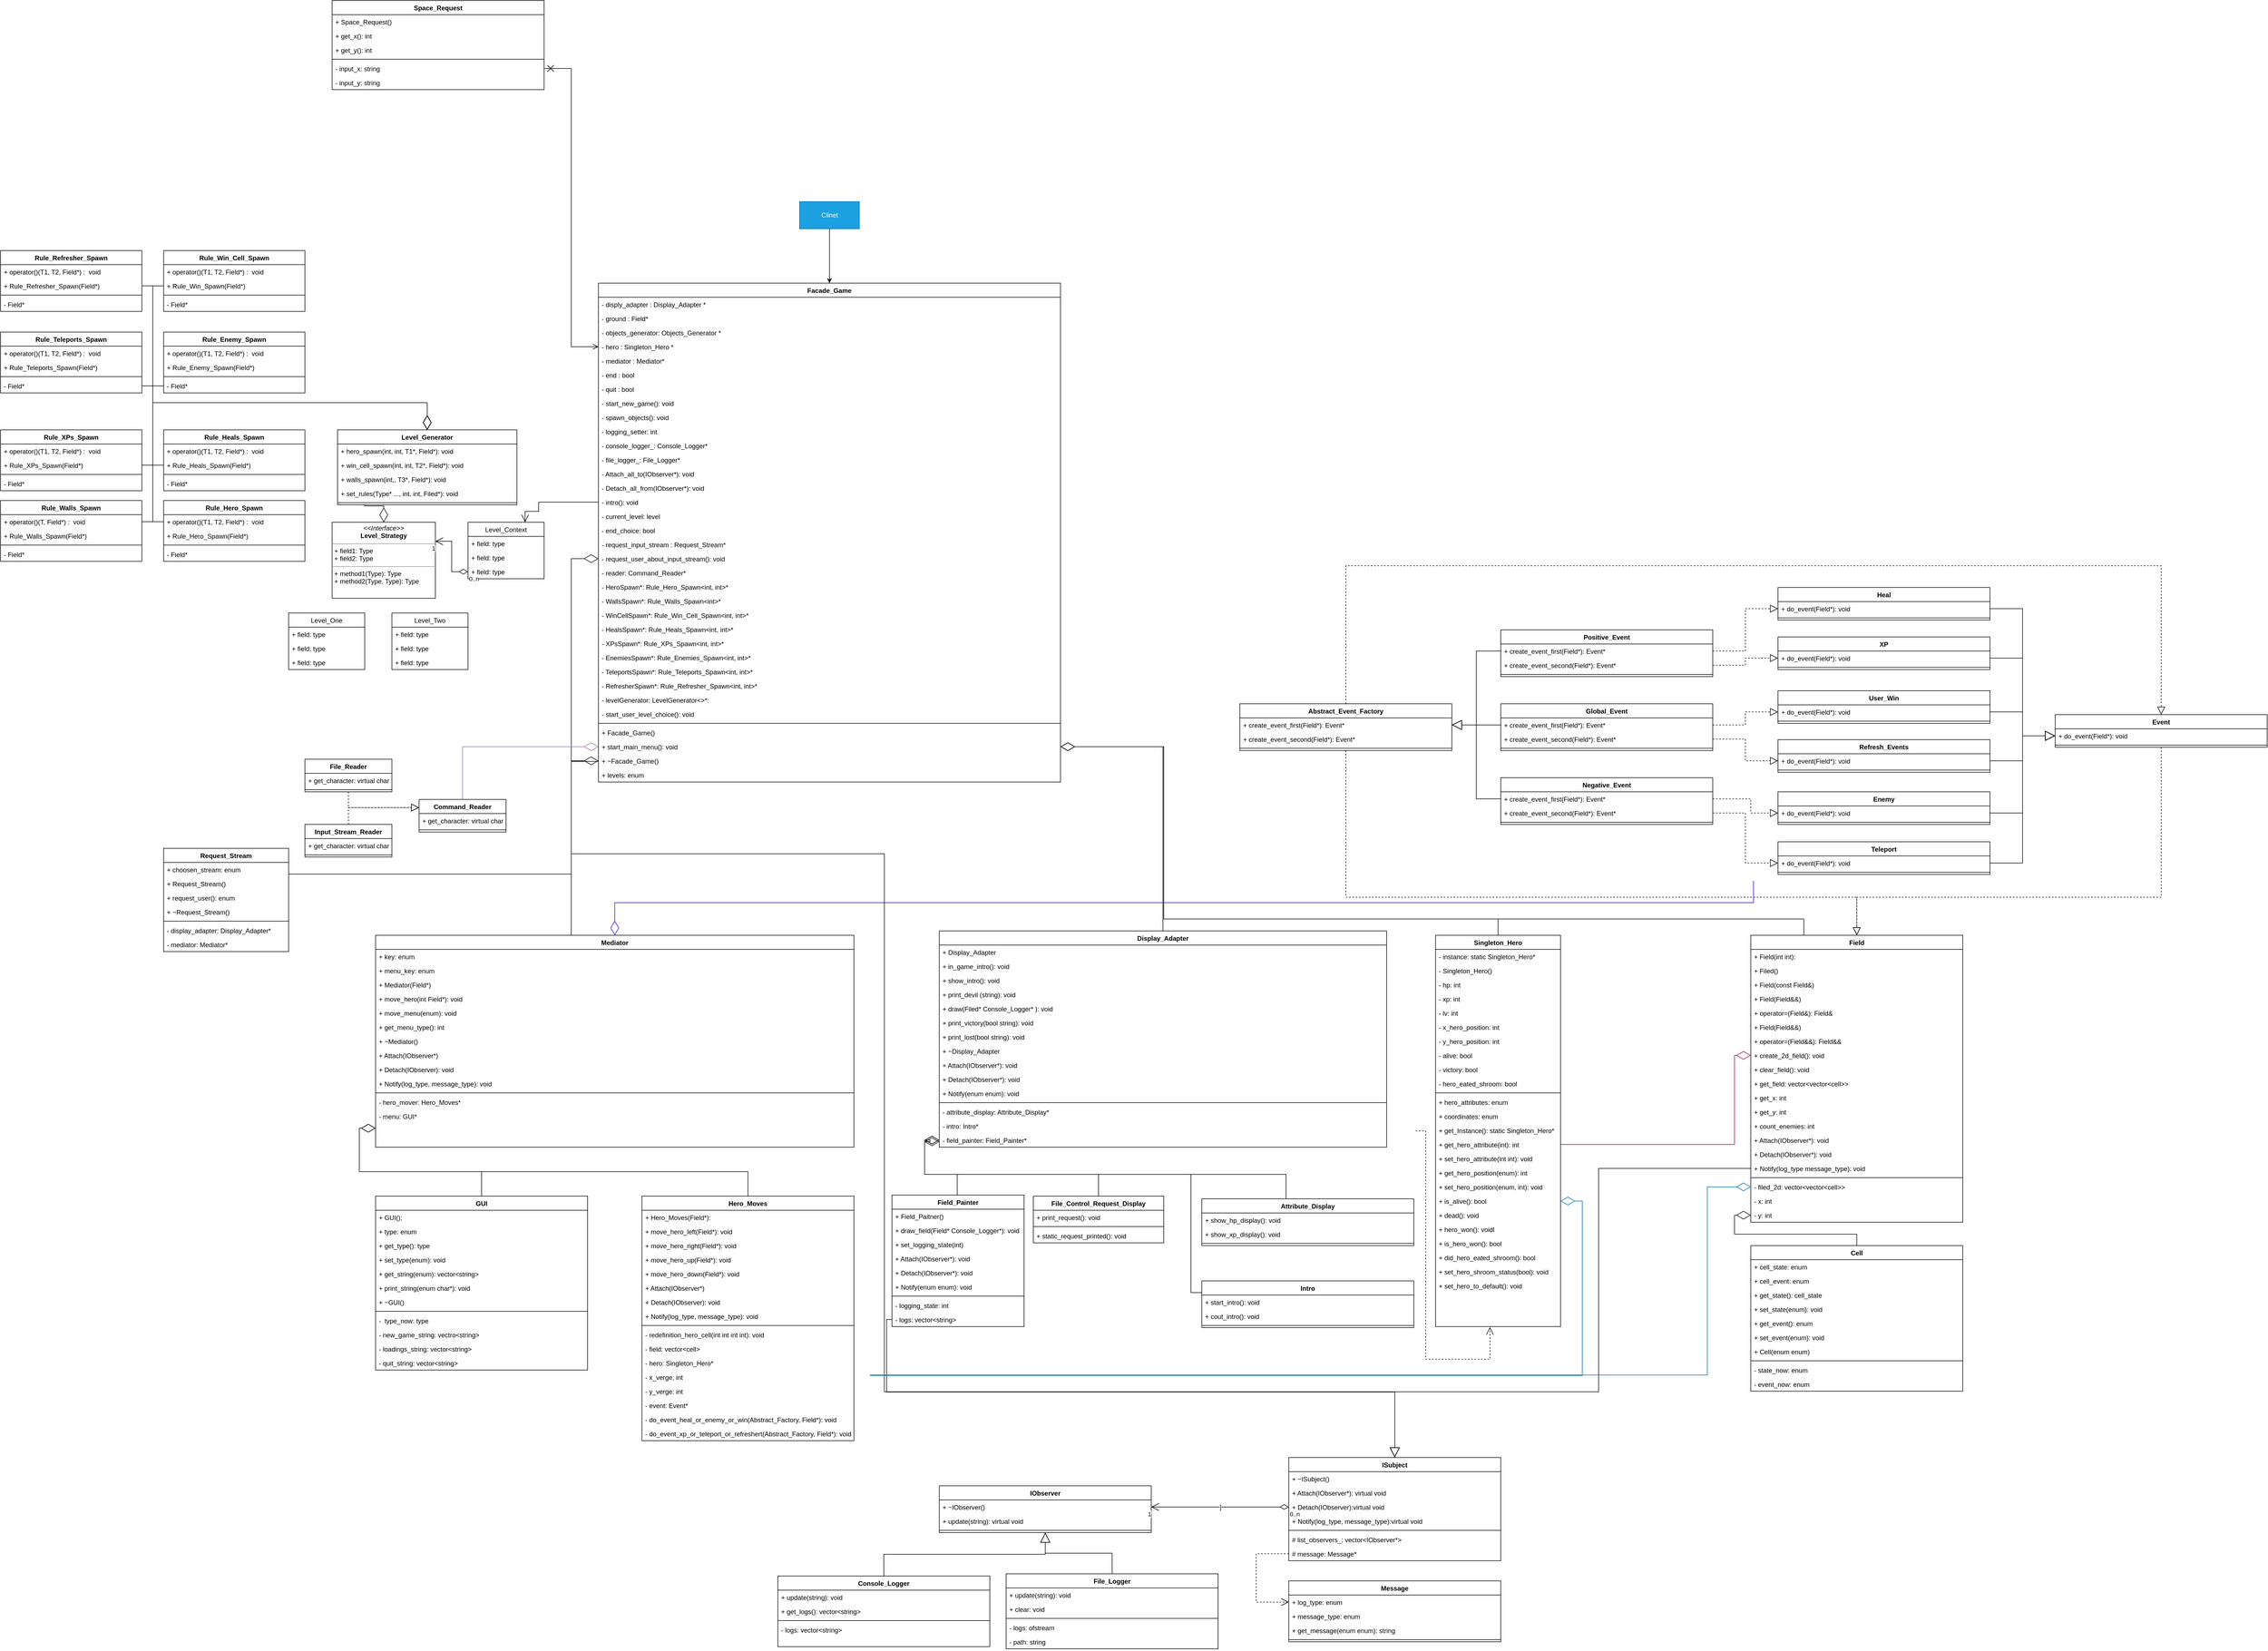 <mxfile version="20.5.1" type="device"><diagram id="rHtE5k0jYCKTtPQ9bA6Y" name="Страница 1"><mxGraphModel dx="2854" dy="3126" grid="1" gridSize="10" guides="1" tooltips="1" connect="1" arrows="1" fold="1" page="1" pageScale="1" pageWidth="1654" pageHeight="2336" math="0" shadow="0"><root><mxCell id="0"/><mxCell id="1" parent="0"/><mxCell id="AsSlVaM1mHTHhmWgpJjF-1" value="Facade_Game&#10;" style="swimlane;fontStyle=1;align=center;verticalAlign=top;childLayout=stackLayout;horizontal=1;startSize=26;horizontalStack=0;resizeParent=1;resizeParentMax=0;resizeLast=0;collapsible=1;marginBottom=0;" parent="1" vertex="1"><mxGeometry x="200" y="-440" width="850" height="918" as="geometry"/></mxCell><mxCell id="AsSlVaM1mHTHhmWgpJjF-5" value="- disply_adapter : Display_Adapter *" style="text;strokeColor=none;fillColor=none;align=left;verticalAlign=top;spacingLeft=4;spacingRight=4;overflow=hidden;rotatable=0;points=[[0,0.5],[1,0.5]];portConstraint=eastwest;" parent="AsSlVaM1mHTHhmWgpJjF-1" vertex="1"><mxGeometry y="26" width="850" height="26" as="geometry"/></mxCell><mxCell id="AsSlVaM1mHTHhmWgpJjF-2" value="- ground : Field*" style="text;strokeColor=none;fillColor=none;align=left;verticalAlign=top;spacingLeft=4;spacingRight=4;overflow=hidden;rotatable=0;points=[[0,0.5],[1,0.5]];portConstraint=eastwest;" parent="AsSlVaM1mHTHhmWgpJjF-1" vertex="1"><mxGeometry y="52" width="850" height="26" as="geometry"/></mxCell><mxCell id="AsSlVaM1mHTHhmWgpJjF-6" value="- objects_generator: Objects_Generator *" style="text;strokeColor=none;fillColor=none;align=left;verticalAlign=top;spacingLeft=4;spacingRight=4;overflow=hidden;rotatable=0;points=[[0,0.5],[1,0.5]];portConstraint=eastwest;" parent="AsSlVaM1mHTHhmWgpJjF-1" vertex="1"><mxGeometry y="78" width="850" height="26" as="geometry"/></mxCell><mxCell id="AsSlVaM1mHTHhmWgpJjF-7" value="- hero : Singleton_Hero *" style="text;strokeColor=none;fillColor=none;align=left;verticalAlign=top;spacingLeft=4;spacingRight=4;overflow=hidden;rotatable=0;points=[[0,0.5],[1,0.5]];portConstraint=eastwest;" parent="AsSlVaM1mHTHhmWgpJjF-1" vertex="1"><mxGeometry y="104" width="850" height="26" as="geometry"/></mxCell><mxCell id="AsSlVaM1mHTHhmWgpJjF-8" value="- mediator : Mediator*" style="text;strokeColor=none;fillColor=none;align=left;verticalAlign=top;spacingLeft=4;spacingRight=4;overflow=hidden;rotatable=0;points=[[0,0.5],[1,0.5]];portConstraint=eastwest;" parent="AsSlVaM1mHTHhmWgpJjF-1" vertex="1"><mxGeometry y="130" width="850" height="26" as="geometry"/></mxCell><mxCell id="AsSlVaM1mHTHhmWgpJjF-10" value="- end : bool" style="text;strokeColor=none;fillColor=none;align=left;verticalAlign=top;spacingLeft=4;spacingRight=4;overflow=hidden;rotatable=0;points=[[0,0.5],[1,0.5]];portConstraint=eastwest;" parent="AsSlVaM1mHTHhmWgpJjF-1" vertex="1"><mxGeometry y="156" width="850" height="26" as="geometry"/></mxCell><mxCell id="AsSlVaM1mHTHhmWgpJjF-11" value="- quit : bool" style="text;strokeColor=none;fillColor=none;align=left;verticalAlign=top;spacingLeft=4;spacingRight=4;overflow=hidden;rotatable=0;points=[[0,0.5],[1,0.5]];portConstraint=eastwest;" parent="AsSlVaM1mHTHhmWgpJjF-1" vertex="1"><mxGeometry y="182" width="850" height="26" as="geometry"/></mxCell><mxCell id="AsSlVaM1mHTHhmWgpJjF-12" value="- start_new_game(): void" style="text;strokeColor=none;fillColor=none;align=left;verticalAlign=top;spacingLeft=4;spacingRight=4;overflow=hidden;rotatable=0;points=[[0,0.5],[1,0.5]];portConstraint=eastwest;" parent="AsSlVaM1mHTHhmWgpJjF-1" vertex="1"><mxGeometry y="208" width="850" height="26" as="geometry"/></mxCell><mxCell id="AsSlVaM1mHTHhmWgpJjF-13" value="- spawn_objects(): void" style="text;strokeColor=none;fillColor=none;align=left;verticalAlign=top;spacingLeft=4;spacingRight=4;overflow=hidden;rotatable=0;points=[[0,0.5],[1,0.5]];portConstraint=eastwest;" parent="AsSlVaM1mHTHhmWgpJjF-1" vertex="1"><mxGeometry y="234" width="850" height="26" as="geometry"/></mxCell><mxCell id="AsSlVaM1mHTHhmWgpJjF-14" value="- logging_setter: int" style="text;strokeColor=none;fillColor=none;align=left;verticalAlign=top;spacingLeft=4;spacingRight=4;overflow=hidden;rotatable=0;points=[[0,0.5],[1,0.5]];portConstraint=eastwest;" parent="AsSlVaM1mHTHhmWgpJjF-1" vertex="1"><mxGeometry y="260" width="850" height="26" as="geometry"/></mxCell><mxCell id="AsSlVaM1mHTHhmWgpJjF-15" value="- console_logger_: Console_Logger*" style="text;strokeColor=none;fillColor=none;align=left;verticalAlign=top;spacingLeft=4;spacingRight=4;overflow=hidden;rotatable=0;points=[[0,0.5],[1,0.5]];portConstraint=eastwest;" parent="AsSlVaM1mHTHhmWgpJjF-1" vertex="1"><mxGeometry y="286" width="850" height="26" as="geometry"/></mxCell><mxCell id="AsSlVaM1mHTHhmWgpJjF-16" value="- file_logger_: File_Logger*" style="text;strokeColor=none;fillColor=none;align=left;verticalAlign=top;spacingLeft=4;spacingRight=4;overflow=hidden;rotatable=0;points=[[0,0.5],[1,0.5]];portConstraint=eastwest;" parent="AsSlVaM1mHTHhmWgpJjF-1" vertex="1"><mxGeometry y="312" width="850" height="26" as="geometry"/></mxCell><mxCell id="AsSlVaM1mHTHhmWgpJjF-17" value="- Attach_all_to(IObserver*): void" style="text;strokeColor=none;fillColor=none;align=left;verticalAlign=top;spacingLeft=4;spacingRight=4;overflow=hidden;rotatable=0;points=[[0,0.5],[1,0.5]];portConstraint=eastwest;" parent="AsSlVaM1mHTHhmWgpJjF-1" vertex="1"><mxGeometry y="338" width="850" height="26" as="geometry"/></mxCell><mxCell id="AsSlVaM1mHTHhmWgpJjF-19" value="- Detach_all_from(IObserver*): void" style="text;strokeColor=none;fillColor=none;align=left;verticalAlign=top;spacingLeft=4;spacingRight=4;overflow=hidden;rotatable=0;points=[[0,0.5],[1,0.5]];portConstraint=eastwest;" parent="AsSlVaM1mHTHhmWgpJjF-1" vertex="1"><mxGeometry y="364" width="850" height="26" as="geometry"/></mxCell><mxCell id="AsSlVaM1mHTHhmWgpJjF-4" value="- intro(): void" style="text;strokeColor=none;fillColor=none;align=left;verticalAlign=top;spacingLeft=4;spacingRight=4;overflow=hidden;rotatable=0;points=[[0,0.5],[1,0.5]];portConstraint=eastwest;" parent="AsSlVaM1mHTHhmWgpJjF-1" vertex="1"><mxGeometry y="390" width="850" height="26" as="geometry"/></mxCell><mxCell id="2SHu3eD1HbhEaUpUJQA8-69" value="- current_level: level" style="text;strokeColor=none;fillColor=none;align=left;verticalAlign=top;spacingLeft=4;spacingRight=4;overflow=hidden;rotatable=0;points=[[0,0.5],[1,0.5]];portConstraint=eastwest;" parent="AsSlVaM1mHTHhmWgpJjF-1" vertex="1"><mxGeometry y="416" width="850" height="26" as="geometry"/></mxCell><mxCell id="2SHu3eD1HbhEaUpUJQA8-70" value="- end_choice: bool" style="text;strokeColor=none;fillColor=none;align=left;verticalAlign=top;spacingLeft=4;spacingRight=4;overflow=hidden;rotatable=0;points=[[0,0.5],[1,0.5]];portConstraint=eastwest;" parent="AsSlVaM1mHTHhmWgpJjF-1" vertex="1"><mxGeometry y="442" width="850" height="26" as="geometry"/></mxCell><mxCell id="2SHu3eD1HbhEaUpUJQA8-73" value="- request_input_stream : Request_Stream*" style="text;strokeColor=none;fillColor=none;align=left;verticalAlign=top;spacingLeft=4;spacingRight=4;overflow=hidden;rotatable=0;points=[[0,0.5],[1,0.5]];portConstraint=eastwest;" parent="AsSlVaM1mHTHhmWgpJjF-1" vertex="1"><mxGeometry y="468" width="850" height="26" as="geometry"/></mxCell><mxCell id="2SHu3eD1HbhEaUpUJQA8-74" value="- request_user_about_input_stream(): void" style="text;strokeColor=none;fillColor=none;align=left;verticalAlign=top;spacingLeft=4;spacingRight=4;overflow=hidden;rotatable=0;points=[[0,0.5],[1,0.5]];portConstraint=eastwest;" parent="AsSlVaM1mHTHhmWgpJjF-1" vertex="1"><mxGeometry y="494" width="850" height="26" as="geometry"/></mxCell><mxCell id="2SHu3eD1HbhEaUpUJQA8-77" value="- reader: Command_Reader*" style="text;strokeColor=none;fillColor=none;align=left;verticalAlign=top;spacingLeft=4;spacingRight=4;overflow=hidden;rotatable=0;points=[[0,0.5],[1,0.5]];portConstraint=eastwest;" parent="AsSlVaM1mHTHhmWgpJjF-1" vertex="1"><mxGeometry y="520" width="850" height="26" as="geometry"/></mxCell><mxCell id="2SHu3eD1HbhEaUpUJQA8-81" value="- HeroSpawn*: Rule_Hero_Spawn&lt;int, int&gt;*" style="text;strokeColor=none;fillColor=none;align=left;verticalAlign=top;spacingLeft=4;spacingRight=4;overflow=hidden;rotatable=0;points=[[0,0.5],[1,0.5]];portConstraint=eastwest;" parent="AsSlVaM1mHTHhmWgpJjF-1" vertex="1"><mxGeometry y="546" width="850" height="26" as="geometry"/></mxCell><mxCell id="2SHu3eD1HbhEaUpUJQA8-85" value="- WallsSpawn*: Rule_Walls_Spawn&lt;int&gt;*" style="text;strokeColor=none;fillColor=none;align=left;verticalAlign=top;spacingLeft=4;spacingRight=4;overflow=hidden;rotatable=0;points=[[0,0.5],[1,0.5]];portConstraint=eastwest;" parent="AsSlVaM1mHTHhmWgpJjF-1" vertex="1"><mxGeometry y="572" width="850" height="26" as="geometry"/></mxCell><mxCell id="2SHu3eD1HbhEaUpUJQA8-86" value="- WinCellSpawn*: Rule_Win_Cell_Spawn&lt;int, int&gt;*" style="text;strokeColor=none;fillColor=none;align=left;verticalAlign=top;spacingLeft=4;spacingRight=4;overflow=hidden;rotatable=0;points=[[0,0.5],[1,0.5]];portConstraint=eastwest;" parent="AsSlVaM1mHTHhmWgpJjF-1" vertex="1"><mxGeometry y="598" width="850" height="26" as="geometry"/></mxCell><mxCell id="2SHu3eD1HbhEaUpUJQA8-84" value="- HealsSpawn*: Rule_Heals_Spawn&lt;int, int&gt;*" style="text;strokeColor=none;fillColor=none;align=left;verticalAlign=top;spacingLeft=4;spacingRight=4;overflow=hidden;rotatable=0;points=[[0,0.5],[1,0.5]];portConstraint=eastwest;" parent="AsSlVaM1mHTHhmWgpJjF-1" vertex="1"><mxGeometry y="624" width="850" height="26" as="geometry"/></mxCell><mxCell id="2SHu3eD1HbhEaUpUJQA8-83" value="- XPsSpawn*: Rule_XPs_Spawn&lt;int, int&gt;*" style="text;strokeColor=none;fillColor=none;align=left;verticalAlign=top;spacingLeft=4;spacingRight=4;overflow=hidden;rotatable=0;points=[[0,0.5],[1,0.5]];portConstraint=eastwest;" parent="AsSlVaM1mHTHhmWgpJjF-1" vertex="1"><mxGeometry y="650" width="850" height="26" as="geometry"/></mxCell><mxCell id="2SHu3eD1HbhEaUpUJQA8-82" value="- EnemiesSpawn*: Rule_Enemies_Spawn&lt;int, int&gt;*" style="text;strokeColor=none;fillColor=none;align=left;verticalAlign=top;spacingLeft=4;spacingRight=4;overflow=hidden;rotatable=0;points=[[0,0.5],[1,0.5]];portConstraint=eastwest;" parent="AsSlVaM1mHTHhmWgpJjF-1" vertex="1"><mxGeometry y="676" width="850" height="26" as="geometry"/></mxCell><mxCell id="2SHu3eD1HbhEaUpUJQA8-80" value="- TeleportsSpawn*: Rule_Teleports_Spawn&lt;int, int&gt;*" style="text;strokeColor=none;fillColor=none;align=left;verticalAlign=top;spacingLeft=4;spacingRight=4;overflow=hidden;rotatable=0;points=[[0,0.5],[1,0.5]];portConstraint=eastwest;" parent="AsSlVaM1mHTHhmWgpJjF-1" vertex="1"><mxGeometry y="702" width="850" height="26" as="geometry"/></mxCell><mxCell id="2SHu3eD1HbhEaUpUJQA8-79" value="- RefresherSpawn*: Rule_Refresher_Spawn&lt;int, int&gt;*" style="text;strokeColor=none;fillColor=none;align=left;verticalAlign=top;spacingLeft=4;spacingRight=4;overflow=hidden;rotatable=0;points=[[0,0.5],[1,0.5]];portConstraint=eastwest;" parent="AsSlVaM1mHTHhmWgpJjF-1" vertex="1"><mxGeometry y="728" width="850" height="26" as="geometry"/></mxCell><mxCell id="2SHu3eD1HbhEaUpUJQA8-78" value="- levelGenerator: LevelGenerator&lt;&gt;*: " style="text;strokeColor=none;fillColor=none;align=left;verticalAlign=top;spacingLeft=4;spacingRight=4;overflow=hidden;rotatable=0;points=[[0,0.5],[1,0.5]];portConstraint=eastwest;" parent="AsSlVaM1mHTHhmWgpJjF-1" vertex="1"><mxGeometry y="754" width="850" height="26" as="geometry"/></mxCell><mxCell id="2SHu3eD1HbhEaUpUJQA8-76" value="- start_user_level_choice(): void" style="text;strokeColor=none;fillColor=none;align=left;verticalAlign=top;spacingLeft=4;spacingRight=4;overflow=hidden;rotatable=0;points=[[0,0.5],[1,0.5]];portConstraint=eastwest;" parent="AsSlVaM1mHTHhmWgpJjF-1" vertex="1"><mxGeometry y="780" width="850" height="26" as="geometry"/></mxCell><mxCell id="AsSlVaM1mHTHhmWgpJjF-3" value="" style="line;strokeWidth=1;fillColor=none;align=left;verticalAlign=middle;spacingTop=-1;spacingLeft=3;spacingRight=3;rotatable=0;labelPosition=right;points=[];portConstraint=eastwest;strokeColor=inherit;" parent="AsSlVaM1mHTHhmWgpJjF-1" vertex="1"><mxGeometry y="806" width="850" height="8" as="geometry"/></mxCell><mxCell id="AsSlVaM1mHTHhmWgpJjF-9" value="+ Facade_Game()" style="text;strokeColor=none;fillColor=none;align=left;verticalAlign=top;spacingLeft=4;spacingRight=4;overflow=hidden;rotatable=0;points=[[0,0.5],[1,0.5]];portConstraint=eastwest;" parent="AsSlVaM1mHTHhmWgpJjF-1" vertex="1"><mxGeometry y="814" width="850" height="26" as="geometry"/></mxCell><mxCell id="AsSlVaM1mHTHhmWgpJjF-20" value="+ start_main_menu(): void" style="text;strokeColor=none;fillColor=none;align=left;verticalAlign=top;spacingLeft=4;spacingRight=4;overflow=hidden;rotatable=0;points=[[0,0.5],[1,0.5]];portConstraint=eastwest;" parent="AsSlVaM1mHTHhmWgpJjF-1" vertex="1"><mxGeometry y="840" width="850" height="26" as="geometry"/></mxCell><mxCell id="AsSlVaM1mHTHhmWgpJjF-21" value="+ ~Facade_Game()" style="text;strokeColor=none;fillColor=none;align=left;verticalAlign=top;spacingLeft=4;spacingRight=4;overflow=hidden;rotatable=0;points=[[0,0.5],[1,0.5]];portConstraint=eastwest;" parent="AsSlVaM1mHTHhmWgpJjF-1" vertex="1"><mxGeometry y="866" width="850" height="26" as="geometry"/></mxCell><mxCell id="2SHu3eD1HbhEaUpUJQA8-68" value="+ levels: enum" style="text;strokeColor=none;fillColor=none;align=left;verticalAlign=top;spacingLeft=4;spacingRight=4;overflow=hidden;rotatable=0;points=[[0,0.5],[1,0.5]];portConstraint=eastwest;" parent="AsSlVaM1mHTHhmWgpJjF-1" vertex="1"><mxGeometry y="892" width="850" height="26" as="geometry"/></mxCell><mxCell id="AsSlVaM1mHTHhmWgpJjF-22" value="Clinet" style="html=1;fillColor=#1ba1e2;fontColor=#ffffff;strokeColor=#006EAF;" parent="1" vertex="1"><mxGeometry x="570" y="-590" width="110" height="50" as="geometry"/></mxCell><mxCell id="AsSlVaM1mHTHhmWgpJjF-23" value="" style="endArrow=classic;html=1;rounded=0;exitX=0.5;exitY=1;exitDx=0;exitDy=0;entryX=0.5;entryY=0;entryDx=0;entryDy=0;" parent="1" source="AsSlVaM1mHTHhmWgpJjF-22" target="AsSlVaM1mHTHhmWgpJjF-1" edge="1"><mxGeometry width="50" height="50" relative="1" as="geometry"><mxPoint x="640" y="260" as="sourcePoint"/><mxPoint x="690" y="210" as="targetPoint"/></mxGeometry></mxCell><mxCell id="AsSlVaM1mHTHhmWgpJjF-28" value="Singleton_Hero" style="swimlane;fontStyle=1;align=center;verticalAlign=top;childLayout=stackLayout;horizontal=1;startSize=26;horizontalStack=0;resizeParent=1;resizeParentMax=0;resizeLast=0;collapsible=1;marginBottom=0;" parent="1" vertex="1"><mxGeometry x="1740" y="760" width="230" height="720" as="geometry"/></mxCell><mxCell id="AsSlVaM1mHTHhmWgpJjF-29" value="- instance: static Singleton_Hero*" style="text;strokeColor=none;fillColor=none;align=left;verticalAlign=top;spacingLeft=4;spacingRight=4;overflow=hidden;rotatable=0;points=[[0,0.5],[1,0.5]];portConstraint=eastwest;" parent="AsSlVaM1mHTHhmWgpJjF-28" vertex="1"><mxGeometry y="26" width="230" height="26" as="geometry"/></mxCell><mxCell id="AsSlVaM1mHTHhmWgpJjF-33" value="- Singleton_Hero()" style="text;strokeColor=none;fillColor=none;align=left;verticalAlign=top;spacingLeft=4;spacingRight=4;overflow=hidden;rotatable=0;points=[[0,0.5],[1,0.5]];portConstraint=eastwest;" parent="AsSlVaM1mHTHhmWgpJjF-28" vertex="1"><mxGeometry y="52" width="230" height="26" as="geometry"/></mxCell><mxCell id="AsSlVaM1mHTHhmWgpJjF-32" value="- hp: int" style="text;strokeColor=none;fillColor=none;align=left;verticalAlign=top;spacingLeft=4;spacingRight=4;overflow=hidden;rotatable=0;points=[[0,0.5],[1,0.5]];portConstraint=eastwest;" parent="AsSlVaM1mHTHhmWgpJjF-28" vertex="1"><mxGeometry y="78" width="230" height="26" as="geometry"/></mxCell><mxCell id="AsSlVaM1mHTHhmWgpJjF-34" value="- xp: int" style="text;strokeColor=none;fillColor=none;align=left;verticalAlign=top;spacingLeft=4;spacingRight=4;overflow=hidden;rotatable=0;points=[[0,0.5],[1,0.5]];portConstraint=eastwest;" parent="AsSlVaM1mHTHhmWgpJjF-28" vertex="1"><mxGeometry y="104" width="230" height="26" as="geometry"/></mxCell><mxCell id="AsSlVaM1mHTHhmWgpJjF-35" value="- lv: int" style="text;strokeColor=none;fillColor=none;align=left;verticalAlign=top;spacingLeft=4;spacingRight=4;overflow=hidden;rotatable=0;points=[[0,0.5],[1,0.5]];portConstraint=eastwest;" parent="AsSlVaM1mHTHhmWgpJjF-28" vertex="1"><mxGeometry y="130" width="230" height="26" as="geometry"/></mxCell><mxCell id="AsSlVaM1mHTHhmWgpJjF-36" value="- x_hero_position: int" style="text;strokeColor=none;fillColor=none;align=left;verticalAlign=top;spacingLeft=4;spacingRight=4;overflow=hidden;rotatable=0;points=[[0,0.5],[1,0.5]];portConstraint=eastwest;" parent="AsSlVaM1mHTHhmWgpJjF-28" vertex="1"><mxGeometry y="156" width="230" height="26" as="geometry"/></mxCell><mxCell id="AsSlVaM1mHTHhmWgpJjF-37" value="- y_hero_position: int" style="text;strokeColor=none;fillColor=none;align=left;verticalAlign=top;spacingLeft=4;spacingRight=4;overflow=hidden;rotatable=0;points=[[0,0.5],[1,0.5]];portConstraint=eastwest;" parent="AsSlVaM1mHTHhmWgpJjF-28" vertex="1"><mxGeometry y="182" width="230" height="26" as="geometry"/></mxCell><mxCell id="AsSlVaM1mHTHhmWgpJjF-39" value="- alive: bool" style="text;strokeColor=none;fillColor=none;align=left;verticalAlign=top;spacingLeft=4;spacingRight=4;overflow=hidden;rotatable=0;points=[[0,0.5],[1,0.5]];portConstraint=eastwest;" parent="AsSlVaM1mHTHhmWgpJjF-28" vertex="1"><mxGeometry y="208" width="230" height="26" as="geometry"/></mxCell><mxCell id="AsSlVaM1mHTHhmWgpJjF-40" value="- victory: bool" style="text;strokeColor=none;fillColor=none;align=left;verticalAlign=top;spacingLeft=4;spacingRight=4;overflow=hidden;rotatable=0;points=[[0,0.5],[1,0.5]];portConstraint=eastwest;" parent="AsSlVaM1mHTHhmWgpJjF-28" vertex="1"><mxGeometry y="234" width="230" height="26" as="geometry"/></mxCell><mxCell id="AsSlVaM1mHTHhmWgpJjF-41" value="- hero_eated_shroom: bool" style="text;strokeColor=none;fillColor=none;align=left;verticalAlign=top;spacingLeft=4;spacingRight=4;overflow=hidden;rotatable=0;points=[[0,0.5],[1,0.5]];portConstraint=eastwest;" parent="AsSlVaM1mHTHhmWgpJjF-28" vertex="1"><mxGeometry y="260" width="230" height="26" as="geometry"/></mxCell><mxCell id="AsSlVaM1mHTHhmWgpJjF-30" value="" style="line;strokeWidth=1;fillColor=none;align=left;verticalAlign=middle;spacingTop=-1;spacingLeft=3;spacingRight=3;rotatable=0;labelPosition=right;points=[];portConstraint=eastwest;strokeColor=inherit;" parent="AsSlVaM1mHTHhmWgpJjF-28" vertex="1"><mxGeometry y="286" width="230" height="8" as="geometry"/></mxCell><mxCell id="AsSlVaM1mHTHhmWgpJjF-38" value="+ hero_attributes: enum" style="text;strokeColor=none;fillColor=none;align=left;verticalAlign=top;spacingLeft=4;spacingRight=4;overflow=hidden;rotatable=0;points=[[0,0.5],[1,0.5]];portConstraint=eastwest;" parent="AsSlVaM1mHTHhmWgpJjF-28" vertex="1"><mxGeometry y="294" width="230" height="26" as="geometry"/></mxCell><mxCell id="AsSlVaM1mHTHhmWgpJjF-42" value="+ coordinates: enum" style="text;strokeColor=none;fillColor=none;align=left;verticalAlign=top;spacingLeft=4;spacingRight=4;overflow=hidden;rotatable=0;points=[[0,0.5],[1,0.5]];portConstraint=eastwest;" parent="AsSlVaM1mHTHhmWgpJjF-28" vertex="1"><mxGeometry y="320" width="230" height="26" as="geometry"/></mxCell><mxCell id="AsSlVaM1mHTHhmWgpJjF-43" value="+ get_Instance(): static Singleton_Hero*" style="text;strokeColor=none;fillColor=none;align=left;verticalAlign=top;spacingLeft=4;spacingRight=4;overflow=hidden;rotatable=0;points=[[0,0.5],[1,0.5]];portConstraint=eastwest;" parent="AsSlVaM1mHTHhmWgpJjF-28" vertex="1"><mxGeometry y="346" width="230" height="26" as="geometry"/></mxCell><mxCell id="AsSlVaM1mHTHhmWgpJjF-31" value="+ get_hero_attribute(int): int" style="text;strokeColor=none;fillColor=none;align=left;verticalAlign=top;spacingLeft=4;spacingRight=4;overflow=hidden;rotatable=0;points=[[0,0.5],[1,0.5]];portConstraint=eastwest;" parent="AsSlVaM1mHTHhmWgpJjF-28" vertex="1"><mxGeometry y="372" width="230" height="26" as="geometry"/></mxCell><mxCell id="AsSlVaM1mHTHhmWgpJjF-48" value="+ set_hero_attribute(int int): void" style="text;strokeColor=none;fillColor=none;align=left;verticalAlign=top;spacingLeft=4;spacingRight=4;overflow=hidden;rotatable=0;points=[[0,0.5],[1,0.5]];portConstraint=eastwest;" parent="AsSlVaM1mHTHhmWgpJjF-28" vertex="1"><mxGeometry y="398" width="230" height="26" as="geometry"/></mxCell><mxCell id="AsSlVaM1mHTHhmWgpJjF-44" value="+ get_hero_position(enum): int" style="text;strokeColor=none;fillColor=none;align=left;verticalAlign=top;spacingLeft=4;spacingRight=4;overflow=hidden;rotatable=0;points=[[0,0.5],[1,0.5]];portConstraint=eastwest;" parent="AsSlVaM1mHTHhmWgpJjF-28" vertex="1"><mxGeometry y="424" width="230" height="26" as="geometry"/></mxCell><mxCell id="AsSlVaM1mHTHhmWgpJjF-47" value="+ set_hero_position(enum, int): void" style="text;strokeColor=none;fillColor=none;align=left;verticalAlign=top;spacingLeft=4;spacingRight=4;overflow=hidden;rotatable=0;points=[[0,0.5],[1,0.5]];portConstraint=eastwest;" parent="AsSlVaM1mHTHhmWgpJjF-28" vertex="1"><mxGeometry y="450" width="230" height="26" as="geometry"/></mxCell><mxCell id="AsSlVaM1mHTHhmWgpJjF-46" value="+ is_alive(): bool" style="text;strokeColor=none;fillColor=none;align=left;verticalAlign=top;spacingLeft=4;spacingRight=4;overflow=hidden;rotatable=0;points=[[0,0.5],[1,0.5]];portConstraint=eastwest;" parent="AsSlVaM1mHTHhmWgpJjF-28" vertex="1"><mxGeometry y="476" width="230" height="26" as="geometry"/></mxCell><mxCell id="AsSlVaM1mHTHhmWgpJjF-45" value="+ dead(): void" style="text;strokeColor=none;fillColor=none;align=left;verticalAlign=top;spacingLeft=4;spacingRight=4;overflow=hidden;rotatable=0;points=[[0,0.5],[1,0.5]];portConstraint=eastwest;" parent="AsSlVaM1mHTHhmWgpJjF-28" vertex="1"><mxGeometry y="502" width="230" height="26" as="geometry"/></mxCell><mxCell id="AsSlVaM1mHTHhmWgpJjF-50" value="+ hero_won(): voidl" style="text;strokeColor=none;fillColor=none;align=left;verticalAlign=top;spacingLeft=4;spacingRight=4;overflow=hidden;rotatable=0;points=[[0,0.5],[1,0.5]];portConstraint=eastwest;" parent="AsSlVaM1mHTHhmWgpJjF-28" vertex="1"><mxGeometry y="528" width="230" height="26" as="geometry"/></mxCell><mxCell id="AsSlVaM1mHTHhmWgpJjF-53" value="+ is_hero_won(): bool" style="text;strokeColor=none;fillColor=none;align=left;verticalAlign=top;spacingLeft=4;spacingRight=4;overflow=hidden;rotatable=0;points=[[0,0.5],[1,0.5]];portConstraint=eastwest;" parent="AsSlVaM1mHTHhmWgpJjF-28" vertex="1"><mxGeometry y="554" width="230" height="26" as="geometry"/></mxCell><mxCell id="AsSlVaM1mHTHhmWgpJjF-52" value="+ did_hero_eated_shroom(): bool" style="text;strokeColor=none;fillColor=none;align=left;verticalAlign=top;spacingLeft=4;spacingRight=4;overflow=hidden;rotatable=0;points=[[0,0.5],[1,0.5]];portConstraint=eastwest;" parent="AsSlVaM1mHTHhmWgpJjF-28" vertex="1"><mxGeometry y="580" width="230" height="26" as="geometry"/></mxCell><mxCell id="AsSlVaM1mHTHhmWgpJjF-51" value="+ set_hero_shroom_status(bool): void" style="text;strokeColor=none;fillColor=none;align=left;verticalAlign=top;spacingLeft=4;spacingRight=4;overflow=hidden;rotatable=0;points=[[0,0.5],[1,0.5]];portConstraint=eastwest;" parent="AsSlVaM1mHTHhmWgpJjF-28" vertex="1"><mxGeometry y="606" width="230" height="26" as="geometry"/></mxCell><mxCell id="AsSlVaM1mHTHhmWgpJjF-49" value="+ set_hero_to_default(): void" style="text;strokeColor=none;fillColor=none;align=left;verticalAlign=top;spacingLeft=4;spacingRight=4;overflow=hidden;rotatable=0;points=[[0,0.5],[1,0.5]];portConstraint=eastwest;" parent="AsSlVaM1mHTHhmWgpJjF-28" vertex="1"><mxGeometry y="632" width="230" height="88" as="geometry"/></mxCell><mxCell id="AsSlVaM1mHTHhmWgpJjF-85" value="Mediator" style="swimlane;fontStyle=1;align=center;verticalAlign=top;childLayout=stackLayout;horizontal=1;startSize=26;horizontalStack=0;resizeParent=1;resizeParentMax=0;resizeLast=0;collapsible=1;marginBottom=0;" parent="1" vertex="1"><mxGeometry x="-210" y="760" width="880" height="390" as="geometry"/></mxCell><mxCell id="AsSlVaM1mHTHhmWgpJjF-86" value="+ key: enum" style="text;strokeColor=none;fillColor=none;align=left;verticalAlign=top;spacingLeft=4;spacingRight=4;overflow=hidden;rotatable=0;points=[[0,0.5],[1,0.5]];portConstraint=eastwest;" parent="AsSlVaM1mHTHhmWgpJjF-85" vertex="1"><mxGeometry y="26" width="880" height="26" as="geometry"/></mxCell><mxCell id="AsSlVaM1mHTHhmWgpJjF-87" value="+ menu_key: enum" style="text;strokeColor=none;fillColor=none;align=left;verticalAlign=top;spacingLeft=4;spacingRight=4;overflow=hidden;rotatable=0;points=[[0,0.5],[1,0.5]];portConstraint=eastwest;" parent="AsSlVaM1mHTHhmWgpJjF-85" vertex="1"><mxGeometry y="52" width="880" height="26" as="geometry"/></mxCell><mxCell id="AsSlVaM1mHTHhmWgpJjF-88" value="+ Mediator(Field*)" style="text;strokeColor=none;fillColor=none;align=left;verticalAlign=top;spacingLeft=4;spacingRight=4;overflow=hidden;rotatable=0;points=[[0,0.5],[1,0.5]];portConstraint=eastwest;" parent="AsSlVaM1mHTHhmWgpJjF-85" vertex="1"><mxGeometry y="78" width="880" height="26" as="geometry"/></mxCell><mxCell id="AsSlVaM1mHTHhmWgpJjF-89" value="+ move_hero(int Field*): void" style="text;strokeColor=none;fillColor=none;align=left;verticalAlign=top;spacingLeft=4;spacingRight=4;overflow=hidden;rotatable=0;points=[[0,0.5],[1,0.5]];portConstraint=eastwest;" parent="AsSlVaM1mHTHhmWgpJjF-85" vertex="1"><mxGeometry y="104" width="880" height="26" as="geometry"/></mxCell><mxCell id="AsSlVaM1mHTHhmWgpJjF-90" value="+ move_menu(enum): void" style="text;strokeColor=none;fillColor=none;align=left;verticalAlign=top;spacingLeft=4;spacingRight=4;overflow=hidden;rotatable=0;points=[[0,0.5],[1,0.5]];portConstraint=eastwest;" parent="AsSlVaM1mHTHhmWgpJjF-85" vertex="1"><mxGeometry y="130" width="880" height="26" as="geometry"/></mxCell><mxCell id="AsSlVaM1mHTHhmWgpJjF-91" value="+ get_menu_type(): int" style="text;strokeColor=none;fillColor=none;align=left;verticalAlign=top;spacingLeft=4;spacingRight=4;overflow=hidden;rotatable=0;points=[[0,0.5],[1,0.5]];portConstraint=eastwest;" parent="AsSlVaM1mHTHhmWgpJjF-85" vertex="1"><mxGeometry y="156" width="880" height="26" as="geometry"/></mxCell><mxCell id="AsSlVaM1mHTHhmWgpJjF-92" value="+ ~Mediator()" style="text;strokeColor=none;fillColor=none;align=left;verticalAlign=top;spacingLeft=4;spacingRight=4;overflow=hidden;rotatable=0;points=[[0,0.5],[1,0.5]];portConstraint=eastwest;" parent="AsSlVaM1mHTHhmWgpJjF-85" vertex="1"><mxGeometry y="182" width="880" height="26" as="geometry"/></mxCell><mxCell id="AsSlVaM1mHTHhmWgpJjF-93" value="+ Attach(IObserver*)" style="text;strokeColor=none;fillColor=none;align=left;verticalAlign=top;spacingLeft=4;spacingRight=4;overflow=hidden;rotatable=0;points=[[0,0.5],[1,0.5]];portConstraint=eastwest;" parent="AsSlVaM1mHTHhmWgpJjF-85" vertex="1"><mxGeometry y="208" width="880" height="26" as="geometry"/></mxCell><mxCell id="AsSlVaM1mHTHhmWgpJjF-94" value="+ Detach(IObserver): void" style="text;strokeColor=none;fillColor=none;align=left;verticalAlign=top;spacingLeft=4;spacingRight=4;overflow=hidden;rotatable=0;points=[[0,0.5],[1,0.5]];portConstraint=eastwest;" parent="AsSlVaM1mHTHhmWgpJjF-85" vertex="1"><mxGeometry y="234" width="880" height="26" as="geometry"/></mxCell><mxCell id="AsSlVaM1mHTHhmWgpJjF-95" value="+ Notify(log_type, message_type): void" style="text;strokeColor=none;fillColor=none;align=left;verticalAlign=top;spacingLeft=4;spacingRight=4;overflow=hidden;rotatable=0;points=[[0,0.5],[1,0.5]];portConstraint=eastwest;" parent="AsSlVaM1mHTHhmWgpJjF-85" vertex="1"><mxGeometry y="260" width="880" height="26" as="geometry"/></mxCell><mxCell id="AsSlVaM1mHTHhmWgpJjF-97" value="" style="line;strokeWidth=1;fillColor=none;align=left;verticalAlign=middle;spacingTop=-1;spacingLeft=3;spacingRight=3;rotatable=0;labelPosition=right;points=[];portConstraint=eastwest;strokeColor=inherit;" parent="AsSlVaM1mHTHhmWgpJjF-85" vertex="1"><mxGeometry y="286" width="880" height="8" as="geometry"/></mxCell><mxCell id="AsSlVaM1mHTHhmWgpJjF-98" value="- hero_mover: Hero_Moves*" style="text;strokeColor=none;fillColor=none;align=left;verticalAlign=top;spacingLeft=4;spacingRight=4;overflow=hidden;rotatable=0;points=[[0,0.5],[1,0.5]];portConstraint=eastwest;" parent="AsSlVaM1mHTHhmWgpJjF-85" vertex="1"><mxGeometry y="294" width="880" height="26" as="geometry"/></mxCell><mxCell id="AsSlVaM1mHTHhmWgpJjF-96" value="- menu: GUI*" style="text;strokeColor=none;fillColor=none;align=left;verticalAlign=top;spacingLeft=4;spacingRight=4;overflow=hidden;rotatable=0;points=[[0,0.5],[1,0.5]];portConstraint=eastwest;" parent="AsSlVaM1mHTHhmWgpJjF-85" vertex="1"><mxGeometry y="320" width="880" height="70" as="geometry"/></mxCell><mxCell id="AsSlVaM1mHTHhmWgpJjF-99" value="Hero_Moves" style="swimlane;fontStyle=1;align=center;verticalAlign=top;childLayout=stackLayout;horizontal=1;startSize=26;horizontalStack=0;resizeParent=1;resizeParentMax=0;resizeLast=0;collapsible=1;marginBottom=0;" parent="1" vertex="1"><mxGeometry x="280" y="1240" width="390" height="450" as="geometry"/></mxCell><mxCell id="AsSlVaM1mHTHhmWgpJjF-100" value="+ Hero_Moves(Field*):" style="text;strokeColor=none;fillColor=none;align=left;verticalAlign=top;spacingLeft=4;spacingRight=4;overflow=hidden;rotatable=0;points=[[0,0.5],[1,0.5]];portConstraint=eastwest;" parent="AsSlVaM1mHTHhmWgpJjF-99" vertex="1"><mxGeometry y="26" width="390" height="26" as="geometry"/></mxCell><mxCell id="AsSlVaM1mHTHhmWgpJjF-101" value="+ move_hero_left(Field*): void" style="text;strokeColor=none;fillColor=none;align=left;verticalAlign=top;spacingLeft=4;spacingRight=4;overflow=hidden;rotatable=0;points=[[0,0.5],[1,0.5]];portConstraint=eastwest;" parent="AsSlVaM1mHTHhmWgpJjF-99" vertex="1"><mxGeometry y="52" width="390" height="26" as="geometry"/></mxCell><mxCell id="AsSlVaM1mHTHhmWgpJjF-113" value="+ move_hero_right(Field*): void" style="text;strokeColor=none;fillColor=none;align=left;verticalAlign=top;spacingLeft=4;spacingRight=4;overflow=hidden;rotatable=0;points=[[0,0.5],[1,0.5]];portConstraint=eastwest;" parent="AsSlVaM1mHTHhmWgpJjF-99" vertex="1"><mxGeometry y="78" width="390" height="26" as="geometry"/></mxCell><mxCell id="AsSlVaM1mHTHhmWgpJjF-114" value="+ move_hero_up(Field*): void" style="text;strokeColor=none;fillColor=none;align=left;verticalAlign=top;spacingLeft=4;spacingRight=4;overflow=hidden;rotatable=0;points=[[0,0.5],[1,0.5]];portConstraint=eastwest;" parent="AsSlVaM1mHTHhmWgpJjF-99" vertex="1"><mxGeometry y="104" width="390" height="26" as="geometry"/></mxCell><mxCell id="AsSlVaM1mHTHhmWgpJjF-115" value="+ move_hero_down(Field*): void" style="text;strokeColor=none;fillColor=none;align=left;verticalAlign=top;spacingLeft=4;spacingRight=4;overflow=hidden;rotatable=0;points=[[0,0.5],[1,0.5]];portConstraint=eastwest;" parent="AsSlVaM1mHTHhmWgpJjF-99" vertex="1"><mxGeometry y="130" width="390" height="26" as="geometry"/></mxCell><mxCell id="AsSlVaM1mHTHhmWgpJjF-107" value="+ Attach(IObserver*)" style="text;strokeColor=none;fillColor=none;align=left;verticalAlign=top;spacingLeft=4;spacingRight=4;overflow=hidden;rotatable=0;points=[[0,0.5],[1,0.5]];portConstraint=eastwest;" parent="AsSlVaM1mHTHhmWgpJjF-99" vertex="1"><mxGeometry y="156" width="390" height="26" as="geometry"/></mxCell><mxCell id="AsSlVaM1mHTHhmWgpJjF-108" value="+ Detach(IObserver): void" style="text;strokeColor=none;fillColor=none;align=left;verticalAlign=top;spacingLeft=4;spacingRight=4;overflow=hidden;rotatable=0;points=[[0,0.5],[1,0.5]];portConstraint=eastwest;" parent="AsSlVaM1mHTHhmWgpJjF-99" vertex="1"><mxGeometry y="182" width="390" height="26" as="geometry"/></mxCell><mxCell id="AsSlVaM1mHTHhmWgpJjF-109" value="+ Notify(log_type, message_type): void" style="text;strokeColor=none;fillColor=none;align=left;verticalAlign=top;spacingLeft=4;spacingRight=4;overflow=hidden;rotatable=0;points=[[0,0.5],[1,0.5]];portConstraint=eastwest;" parent="AsSlVaM1mHTHhmWgpJjF-99" vertex="1"><mxGeometry y="208" width="390" height="26" as="geometry"/></mxCell><mxCell id="AsSlVaM1mHTHhmWgpJjF-110" value="" style="line;strokeWidth=1;fillColor=none;align=left;verticalAlign=middle;spacingTop=-1;spacingLeft=3;spacingRight=3;rotatable=0;labelPosition=right;points=[];portConstraint=eastwest;strokeColor=inherit;" parent="AsSlVaM1mHTHhmWgpJjF-99" vertex="1"><mxGeometry y="234" width="390" height="8" as="geometry"/></mxCell><mxCell id="AsSlVaM1mHTHhmWgpJjF-111" value="- redefinition_hero_cell(int int int int): void" style="text;strokeColor=none;fillColor=none;align=left;verticalAlign=top;spacingLeft=4;spacingRight=4;overflow=hidden;rotatable=0;points=[[0,0.5],[1,0.5]];portConstraint=eastwest;" parent="AsSlVaM1mHTHhmWgpJjF-99" vertex="1"><mxGeometry y="242" width="390" height="26" as="geometry"/></mxCell><mxCell id="AsSlVaM1mHTHhmWgpJjF-112" value="- field: vector&lt;cell&gt;" style="text;strokeColor=none;fillColor=none;align=left;verticalAlign=top;spacingLeft=4;spacingRight=4;overflow=hidden;rotatable=0;points=[[0,0.5],[1,0.5]];portConstraint=eastwest;" parent="AsSlVaM1mHTHhmWgpJjF-99" vertex="1"><mxGeometry y="268" width="390" height="26" as="geometry"/></mxCell><mxCell id="AsSlVaM1mHTHhmWgpJjF-117" value="- hero: Singleton_Hero*" style="text;strokeColor=none;fillColor=none;align=left;verticalAlign=top;spacingLeft=4;spacingRight=4;overflow=hidden;rotatable=0;points=[[0,0.5],[1,0.5]];portConstraint=eastwest;" parent="AsSlVaM1mHTHhmWgpJjF-99" vertex="1"><mxGeometry y="294" width="390" height="26" as="geometry"/></mxCell><mxCell id="AsSlVaM1mHTHhmWgpJjF-120" value="- x_verge; int" style="text;strokeColor=none;fillColor=none;align=left;verticalAlign=top;spacingLeft=4;spacingRight=4;overflow=hidden;rotatable=0;points=[[0,0.5],[1,0.5]];portConstraint=eastwest;" parent="AsSlVaM1mHTHhmWgpJjF-99" vertex="1"><mxGeometry y="320" width="390" height="26" as="geometry"/></mxCell><mxCell id="AsSlVaM1mHTHhmWgpJjF-119" value="- y_verge: int" style="text;strokeColor=none;fillColor=none;align=left;verticalAlign=top;spacingLeft=4;spacingRight=4;overflow=hidden;rotatable=0;points=[[0,0.5],[1,0.5]];portConstraint=eastwest;" parent="AsSlVaM1mHTHhmWgpJjF-99" vertex="1"><mxGeometry y="346" width="390" height="26" as="geometry"/></mxCell><mxCell id="AsSlVaM1mHTHhmWgpJjF-118" value="- event: Event*" style="text;strokeColor=none;fillColor=none;align=left;verticalAlign=top;spacingLeft=4;spacingRight=4;overflow=hidden;rotatable=0;points=[[0,0.5],[1,0.5]];portConstraint=eastwest;" parent="AsSlVaM1mHTHhmWgpJjF-99" vertex="1"><mxGeometry y="372" width="390" height="26" as="geometry"/></mxCell><mxCell id="AsSlVaM1mHTHhmWgpJjF-116" value="- do_event_heal_or_enemy_or_win(Abstract_Factory, Field*): void" style="text;strokeColor=none;fillColor=none;align=left;verticalAlign=top;spacingLeft=4;spacingRight=4;overflow=hidden;rotatable=0;points=[[0,0.5],[1,0.5]];portConstraint=eastwest;" parent="AsSlVaM1mHTHhmWgpJjF-99" vertex="1"><mxGeometry y="398" width="390" height="26" as="geometry"/></mxCell><mxCell id="AsSlVaM1mHTHhmWgpJjF-122" value="- do_event_xp_or_teleport_or_refreshert(Abstract_Factory, Field*): void" style="text;strokeColor=none;fillColor=none;align=left;verticalAlign=top;spacingLeft=4;spacingRight=4;overflow=hidden;rotatable=0;points=[[0,0.5],[1,0.5]];portConstraint=eastwest;" parent="AsSlVaM1mHTHhmWgpJjF-99" vertex="1"><mxGeometry y="424" width="390" height="26" as="geometry"/></mxCell><mxCell id="AsSlVaM1mHTHhmWgpJjF-127" value="GUI" style="swimlane;fontStyle=1;align=center;verticalAlign=top;childLayout=stackLayout;horizontal=1;startSize=26;horizontalStack=0;resizeParent=1;resizeParentMax=0;resizeLast=0;collapsible=1;marginBottom=0;" parent="1" vertex="1"><mxGeometry x="-210" y="1240" width="390" height="320" as="geometry"/></mxCell><mxCell id="AsSlVaM1mHTHhmWgpJjF-128" value="+ GUI();" style="text;strokeColor=none;fillColor=none;align=left;verticalAlign=top;spacingLeft=4;spacingRight=4;overflow=hidden;rotatable=0;points=[[0,0.5],[1,0.5]];portConstraint=eastwest;" parent="AsSlVaM1mHTHhmWgpJjF-127" vertex="1"><mxGeometry y="26" width="390" height="26" as="geometry"/></mxCell><mxCell id="AsSlVaM1mHTHhmWgpJjF-129" value="+ type: enum" style="text;strokeColor=none;fillColor=none;align=left;verticalAlign=top;spacingLeft=4;spacingRight=4;overflow=hidden;rotatable=0;points=[[0,0.5],[1,0.5]];portConstraint=eastwest;" parent="AsSlVaM1mHTHhmWgpJjF-127" vertex="1"><mxGeometry y="52" width="390" height="26" as="geometry"/></mxCell><mxCell id="AsSlVaM1mHTHhmWgpJjF-130" value="+ get_type(): type" style="text;strokeColor=none;fillColor=none;align=left;verticalAlign=top;spacingLeft=4;spacingRight=4;overflow=hidden;rotatable=0;points=[[0,0.5],[1,0.5]];portConstraint=eastwest;" parent="AsSlVaM1mHTHhmWgpJjF-127" vertex="1"><mxGeometry y="78" width="390" height="26" as="geometry"/></mxCell><mxCell id="AsSlVaM1mHTHhmWgpJjF-131" value="+ set_type(enum): void" style="text;strokeColor=none;fillColor=none;align=left;verticalAlign=top;spacingLeft=4;spacingRight=4;overflow=hidden;rotatable=0;points=[[0,0.5],[1,0.5]];portConstraint=eastwest;" parent="AsSlVaM1mHTHhmWgpJjF-127" vertex="1"><mxGeometry y="104" width="390" height="26" as="geometry"/></mxCell><mxCell id="AsSlVaM1mHTHhmWgpJjF-132" value="+ get_string(enum): vector&lt;string&gt;" style="text;strokeColor=none;fillColor=none;align=left;verticalAlign=top;spacingLeft=4;spacingRight=4;overflow=hidden;rotatable=0;points=[[0,0.5],[1,0.5]];portConstraint=eastwest;" parent="AsSlVaM1mHTHhmWgpJjF-127" vertex="1"><mxGeometry y="130" width="390" height="26" as="geometry"/></mxCell><mxCell id="AsSlVaM1mHTHhmWgpJjF-133" value="+ print_string(enum char*): void" style="text;strokeColor=none;fillColor=none;align=left;verticalAlign=top;spacingLeft=4;spacingRight=4;overflow=hidden;rotatable=0;points=[[0,0.5],[1,0.5]];portConstraint=eastwest;" parent="AsSlVaM1mHTHhmWgpJjF-127" vertex="1"><mxGeometry y="156" width="390" height="26" as="geometry"/></mxCell><mxCell id="AsSlVaM1mHTHhmWgpJjF-134" value="+ ~GUI()" style="text;strokeColor=none;fillColor=none;align=left;verticalAlign=top;spacingLeft=4;spacingRight=4;overflow=hidden;rotatable=0;points=[[0,0.5],[1,0.5]];portConstraint=eastwest;" parent="AsSlVaM1mHTHhmWgpJjF-127" vertex="1"><mxGeometry y="182" width="390" height="26" as="geometry"/></mxCell><mxCell id="AsSlVaM1mHTHhmWgpJjF-136" value="" style="line;strokeWidth=1;fillColor=none;align=left;verticalAlign=middle;spacingTop=-1;spacingLeft=3;spacingRight=3;rotatable=0;labelPosition=right;points=[];portConstraint=eastwest;strokeColor=inherit;" parent="AsSlVaM1mHTHhmWgpJjF-127" vertex="1"><mxGeometry y="208" width="390" height="8" as="geometry"/></mxCell><mxCell id="AsSlVaM1mHTHhmWgpJjF-137" value="-  type_now: type" style="text;strokeColor=none;fillColor=none;align=left;verticalAlign=top;spacingLeft=4;spacingRight=4;overflow=hidden;rotatable=0;points=[[0,0.5],[1,0.5]];portConstraint=eastwest;" parent="AsSlVaM1mHTHhmWgpJjF-127" vertex="1"><mxGeometry y="216" width="390" height="26" as="geometry"/></mxCell><mxCell id="AsSlVaM1mHTHhmWgpJjF-138" value="- new_game_string: vectro&lt;string&gt;" style="text;strokeColor=none;fillColor=none;align=left;verticalAlign=top;spacingLeft=4;spacingRight=4;overflow=hidden;rotatable=0;points=[[0,0.5],[1,0.5]];portConstraint=eastwest;" parent="AsSlVaM1mHTHhmWgpJjF-127" vertex="1"><mxGeometry y="242" width="390" height="26" as="geometry"/></mxCell><mxCell id="AsSlVaM1mHTHhmWgpJjF-139" value="- loadings_string: vector&lt;string&gt;" style="text;strokeColor=none;fillColor=none;align=left;verticalAlign=top;spacingLeft=4;spacingRight=4;overflow=hidden;rotatable=0;points=[[0,0.5],[1,0.5]];portConstraint=eastwest;" parent="AsSlVaM1mHTHhmWgpJjF-127" vertex="1"><mxGeometry y="268" width="390" height="26" as="geometry"/></mxCell><mxCell id="AsSlVaM1mHTHhmWgpJjF-140" value="- quit_string: vector&lt;string&gt;" style="text;strokeColor=none;fillColor=none;align=left;verticalAlign=top;spacingLeft=4;spacingRight=4;overflow=hidden;rotatable=0;points=[[0,0.5],[1,0.5]];portConstraint=eastwest;" parent="AsSlVaM1mHTHhmWgpJjF-127" vertex="1"><mxGeometry y="294" width="390" height="26" as="geometry"/></mxCell><mxCell id="AsSlVaM1mHTHhmWgpJjF-145" value="ISubject" style="swimlane;fontStyle=1;align=center;verticalAlign=top;childLayout=stackLayout;horizontal=1;startSize=26;horizontalStack=0;resizeParent=1;resizeParentMax=0;resizeLast=0;collapsible=1;marginBottom=0;" parent="1" vertex="1"><mxGeometry x="1470" y="1721" width="390" height="190" as="geometry"/></mxCell><mxCell id="AsSlVaM1mHTHhmWgpJjF-146" value="+ ~ISubject()" style="text;strokeColor=none;fillColor=none;align=left;verticalAlign=top;spacingLeft=4;spacingRight=4;overflow=hidden;rotatable=0;points=[[0,0.5],[1,0.5]];portConstraint=eastwest;" parent="AsSlVaM1mHTHhmWgpJjF-145" vertex="1"><mxGeometry y="26" width="390" height="26" as="geometry"/></mxCell><mxCell id="AsSlVaM1mHTHhmWgpJjF-151" value="+ Attach(IObserver*): virtual void" style="text;strokeColor=none;fillColor=none;align=left;verticalAlign=top;spacingLeft=4;spacingRight=4;overflow=hidden;rotatable=0;points=[[0,0.5],[1,0.5]];portConstraint=eastwest;" parent="AsSlVaM1mHTHhmWgpJjF-145" vertex="1"><mxGeometry y="52" width="390" height="26" as="geometry"/></mxCell><mxCell id="AsSlVaM1mHTHhmWgpJjF-152" value="+ Detach(IObserver):virtual void" style="text;strokeColor=none;fillColor=none;align=left;verticalAlign=top;spacingLeft=4;spacingRight=4;overflow=hidden;rotatable=0;points=[[0,0.5],[1,0.5]];portConstraint=eastwest;" parent="AsSlVaM1mHTHhmWgpJjF-145" vertex="1"><mxGeometry y="78" width="390" height="26" as="geometry"/></mxCell><mxCell id="AsSlVaM1mHTHhmWgpJjF-153" value="+ Notify(log_type, message_type):virtual void" style="text;strokeColor=none;fillColor=none;align=left;verticalAlign=top;spacingLeft=4;spacingRight=4;overflow=hidden;rotatable=0;points=[[0,0.5],[1,0.5]];portConstraint=eastwest;" parent="AsSlVaM1mHTHhmWgpJjF-145" vertex="1"><mxGeometry y="104" width="390" height="26" as="geometry"/></mxCell><mxCell id="AsSlVaM1mHTHhmWgpJjF-154" value="" style="line;strokeWidth=1;fillColor=none;align=left;verticalAlign=middle;spacingTop=-1;spacingLeft=3;spacingRight=3;rotatable=0;labelPosition=right;points=[];portConstraint=eastwest;strokeColor=inherit;" parent="AsSlVaM1mHTHhmWgpJjF-145" vertex="1"><mxGeometry y="130" width="390" height="8" as="geometry"/></mxCell><mxCell id="AsSlVaM1mHTHhmWgpJjF-155" value="# list_observers_: vector&lt;IObserver*&gt;" style="text;strokeColor=none;fillColor=none;align=left;verticalAlign=top;spacingLeft=4;spacingRight=4;overflow=hidden;rotatable=0;points=[[0,0.5],[1,0.5]];portConstraint=eastwest;" parent="AsSlVaM1mHTHhmWgpJjF-145" vertex="1"><mxGeometry y="138" width="390" height="26" as="geometry"/></mxCell><mxCell id="AsSlVaM1mHTHhmWgpJjF-156" value="# message: Message*" style="text;strokeColor=none;fillColor=none;align=left;verticalAlign=top;spacingLeft=4;spacingRight=4;overflow=hidden;rotatable=0;points=[[0,0.5],[1,0.5]];portConstraint=eastwest;" parent="AsSlVaM1mHTHhmWgpJjF-145" vertex="1"><mxGeometry y="164" width="390" height="26" as="geometry"/></mxCell><mxCell id="AsSlVaM1mHTHhmWgpJjF-163" value="IObserver" style="swimlane;fontStyle=1;align=center;verticalAlign=top;childLayout=stackLayout;horizontal=1;startSize=26;horizontalStack=0;resizeParent=1;resizeParentMax=0;resizeLast=0;collapsible=1;marginBottom=0;" parent="1" vertex="1"><mxGeometry x="827" y="1773" width="390" height="86" as="geometry"/></mxCell><mxCell id="AsSlVaM1mHTHhmWgpJjF-164" value="+ ~IObserver()" style="text;strokeColor=none;fillColor=none;align=left;verticalAlign=top;spacingLeft=4;spacingRight=4;overflow=hidden;rotatable=0;points=[[0,0.5],[1,0.5]];portConstraint=eastwest;" parent="AsSlVaM1mHTHhmWgpJjF-163" vertex="1"><mxGeometry y="26" width="390" height="26" as="geometry"/></mxCell><mxCell id="AsSlVaM1mHTHhmWgpJjF-167" value="+ update(string): virtual void" style="text;strokeColor=none;fillColor=none;align=left;verticalAlign=top;spacingLeft=4;spacingRight=4;overflow=hidden;rotatable=0;points=[[0,0.5],[1,0.5]];portConstraint=eastwest;" parent="AsSlVaM1mHTHhmWgpJjF-163" vertex="1"><mxGeometry y="52" width="390" height="26" as="geometry"/></mxCell><mxCell id="AsSlVaM1mHTHhmWgpJjF-168" value="" style="line;strokeWidth=1;fillColor=none;align=left;verticalAlign=middle;spacingTop=-1;spacingLeft=3;spacingRight=3;rotatable=0;labelPosition=right;points=[];portConstraint=eastwest;strokeColor=inherit;" parent="AsSlVaM1mHTHhmWgpJjF-163" vertex="1"><mxGeometry y="78" width="390" height="8" as="geometry"/></mxCell><mxCell id="AsSlVaM1mHTHhmWgpJjF-171" value="Message" style="swimlane;fontStyle=1;align=center;verticalAlign=top;childLayout=stackLayout;horizontal=1;startSize=26;horizontalStack=0;resizeParent=1;resizeParentMax=0;resizeLast=0;collapsible=1;marginBottom=0;" parent="1" vertex="1"><mxGeometry x="1470" y="1948" width="390" height="112" as="geometry"/></mxCell><mxCell id="AsSlVaM1mHTHhmWgpJjF-172" value="+ log_type: enum" style="text;strokeColor=none;fillColor=none;align=left;verticalAlign=top;spacingLeft=4;spacingRight=4;overflow=hidden;rotatable=0;points=[[0,0.5],[1,0.5]];portConstraint=eastwest;" parent="AsSlVaM1mHTHhmWgpJjF-171" vertex="1"><mxGeometry y="26" width="390" height="26" as="geometry"/></mxCell><mxCell id="AsSlVaM1mHTHhmWgpJjF-173" value="+ message_type: enum" style="text;strokeColor=none;fillColor=none;align=left;verticalAlign=top;spacingLeft=4;spacingRight=4;overflow=hidden;rotatable=0;points=[[0,0.5],[1,0.5]];portConstraint=eastwest;" parent="AsSlVaM1mHTHhmWgpJjF-171" vertex="1"><mxGeometry y="52" width="390" height="26" as="geometry"/></mxCell><mxCell id="AsSlVaM1mHTHhmWgpJjF-174" value="+ get_message(enum enum): string" style="text;strokeColor=none;fillColor=none;align=left;verticalAlign=top;spacingLeft=4;spacingRight=4;overflow=hidden;rotatable=0;points=[[0,0.5],[1,0.5]];portConstraint=eastwest;" parent="AsSlVaM1mHTHhmWgpJjF-171" vertex="1"><mxGeometry y="78" width="390" height="26" as="geometry"/></mxCell><mxCell id="AsSlVaM1mHTHhmWgpJjF-176" value="" style="line;strokeWidth=1;fillColor=none;align=left;verticalAlign=middle;spacingTop=-1;spacingLeft=3;spacingRight=3;rotatable=0;labelPosition=right;points=[];portConstraint=eastwest;strokeColor=inherit;" parent="AsSlVaM1mHTHhmWgpJjF-171" vertex="1"><mxGeometry y="104" width="390" height="8" as="geometry"/></mxCell><mxCell id="AsSlVaM1mHTHhmWgpJjF-185" value="File_Logger" style="swimlane;fontStyle=1;align=center;verticalAlign=top;childLayout=stackLayout;horizontal=1;startSize=26;horizontalStack=0;resizeParent=1;resizeParentMax=0;resizeLast=0;collapsible=1;marginBottom=0;" parent="1" vertex="1"><mxGeometry x="950" y="1935" width="390" height="138" as="geometry"/></mxCell><mxCell id="AsSlVaM1mHTHhmWgpJjF-186" value="+ update(string): void" style="text;strokeColor=none;fillColor=none;align=left;verticalAlign=top;spacingLeft=4;spacingRight=4;overflow=hidden;rotatable=0;points=[[0,0.5],[1,0.5]];portConstraint=eastwest;" parent="AsSlVaM1mHTHhmWgpJjF-185" vertex="1"><mxGeometry y="26" width="390" height="26" as="geometry"/></mxCell><mxCell id="AsSlVaM1mHTHhmWgpJjF-187" value="+ clear: void" style="text;strokeColor=none;fillColor=none;align=left;verticalAlign=top;spacingLeft=4;spacingRight=4;overflow=hidden;rotatable=0;points=[[0,0.5],[1,0.5]];portConstraint=eastwest;" parent="AsSlVaM1mHTHhmWgpJjF-185" vertex="1"><mxGeometry y="52" width="390" height="26" as="geometry"/></mxCell><mxCell id="AsSlVaM1mHTHhmWgpJjF-190" value="" style="line;strokeWidth=1;fillColor=none;align=left;verticalAlign=middle;spacingTop=-1;spacingLeft=3;spacingRight=3;rotatable=0;labelPosition=right;points=[];portConstraint=eastwest;strokeColor=inherit;" parent="AsSlVaM1mHTHhmWgpJjF-185" vertex="1"><mxGeometry y="78" width="390" height="8" as="geometry"/></mxCell><mxCell id="AsSlVaM1mHTHhmWgpJjF-191" value="- logs: ofstream" style="text;strokeColor=none;fillColor=none;align=left;verticalAlign=top;spacingLeft=4;spacingRight=4;overflow=hidden;rotatable=0;points=[[0,0.5],[1,0.5]];portConstraint=eastwest;" parent="AsSlVaM1mHTHhmWgpJjF-185" vertex="1"><mxGeometry y="86" width="390" height="26" as="geometry"/></mxCell><mxCell id="AsSlVaM1mHTHhmWgpJjF-192" value="- path: string" style="text;strokeColor=none;fillColor=none;align=left;verticalAlign=top;spacingLeft=4;spacingRight=4;overflow=hidden;rotatable=0;points=[[0,0.5],[1,0.5]];portConstraint=eastwest;" parent="AsSlVaM1mHTHhmWgpJjF-185" vertex="1"><mxGeometry y="112" width="390" height="26" as="geometry"/></mxCell><mxCell id="AsSlVaM1mHTHhmWgpJjF-193" value="Console_Logger" style="swimlane;fontStyle=1;align=center;verticalAlign=top;childLayout=stackLayout;horizontal=1;startSize=26;horizontalStack=0;resizeParent=1;resizeParentMax=0;resizeLast=0;collapsible=1;marginBottom=0;" parent="1" vertex="1"><mxGeometry x="530" y="1939" width="390" height="130" as="geometry"/></mxCell><mxCell id="AsSlVaM1mHTHhmWgpJjF-194" value="+ update(string): void" style="text;strokeColor=none;fillColor=none;align=left;verticalAlign=top;spacingLeft=4;spacingRight=4;overflow=hidden;rotatable=0;points=[[0,0.5],[1,0.5]];portConstraint=eastwest;" parent="AsSlVaM1mHTHhmWgpJjF-193" vertex="1"><mxGeometry y="26" width="390" height="26" as="geometry"/></mxCell><mxCell id="AsSlVaM1mHTHhmWgpJjF-195" value="+ get_logs(): vector&lt;string&gt;" style="text;strokeColor=none;fillColor=none;align=left;verticalAlign=top;spacingLeft=4;spacingRight=4;overflow=hidden;rotatable=0;points=[[0,0.5],[1,0.5]];portConstraint=eastwest;" parent="AsSlVaM1mHTHhmWgpJjF-193" vertex="1"><mxGeometry y="52" width="390" height="26" as="geometry"/></mxCell><mxCell id="AsSlVaM1mHTHhmWgpJjF-196" value="" style="line;strokeWidth=1;fillColor=none;align=left;verticalAlign=middle;spacingTop=-1;spacingLeft=3;spacingRight=3;rotatable=0;labelPosition=right;points=[];portConstraint=eastwest;strokeColor=inherit;" parent="AsSlVaM1mHTHhmWgpJjF-193" vertex="1"><mxGeometry y="78" width="390" height="8" as="geometry"/></mxCell><mxCell id="AsSlVaM1mHTHhmWgpJjF-197" value="- logs: vector&lt;string&gt;" style="text;strokeColor=none;fillColor=none;align=left;verticalAlign=top;spacingLeft=4;spacingRight=4;overflow=hidden;rotatable=0;points=[[0,0.5],[1,0.5]];portConstraint=eastwest;" parent="AsSlVaM1mHTHhmWgpJjF-193" vertex="1"><mxGeometry y="86" width="390" height="44" as="geometry"/></mxCell><mxCell id="AsSlVaM1mHTHhmWgpJjF-199" value="Space_Request" style="swimlane;fontStyle=1;align=center;verticalAlign=top;childLayout=stackLayout;horizontal=1;startSize=26;horizontalStack=0;resizeParent=1;resizeParentMax=0;resizeLast=0;collapsible=1;marginBottom=0;" parent="1" vertex="1"><mxGeometry x="-290" y="-960" width="390" height="164" as="geometry"/></mxCell><mxCell id="AsSlVaM1mHTHhmWgpJjF-200" value="+ Space_Request()" style="text;strokeColor=none;fillColor=none;align=left;verticalAlign=top;spacingLeft=4;spacingRight=4;overflow=hidden;rotatable=0;points=[[0,0.5],[1,0.5]];portConstraint=eastwest;" parent="AsSlVaM1mHTHhmWgpJjF-199" vertex="1"><mxGeometry y="26" width="390" height="26" as="geometry"/></mxCell><mxCell id="AsSlVaM1mHTHhmWgpJjF-201" value="+ get_x(): int" style="text;strokeColor=none;fillColor=none;align=left;verticalAlign=top;spacingLeft=4;spacingRight=4;overflow=hidden;rotatable=0;points=[[0,0.5],[1,0.5]];portConstraint=eastwest;" parent="AsSlVaM1mHTHhmWgpJjF-199" vertex="1"><mxGeometry y="52" width="390" height="26" as="geometry"/></mxCell><mxCell id="AsSlVaM1mHTHhmWgpJjF-205" value="+ get_y(): int" style="text;strokeColor=none;fillColor=none;align=left;verticalAlign=top;spacingLeft=4;spacingRight=4;overflow=hidden;rotatable=0;points=[[0,0.5],[1,0.5]];portConstraint=eastwest;" parent="AsSlVaM1mHTHhmWgpJjF-199" vertex="1"><mxGeometry y="78" width="390" height="26" as="geometry"/></mxCell><mxCell id="AsSlVaM1mHTHhmWgpJjF-202" value="" style="line;strokeWidth=1;fillColor=none;align=left;verticalAlign=middle;spacingTop=-1;spacingLeft=3;spacingRight=3;rotatable=0;labelPosition=right;points=[];portConstraint=eastwest;strokeColor=inherit;" parent="AsSlVaM1mHTHhmWgpJjF-199" vertex="1"><mxGeometry y="104" width="390" height="8" as="geometry"/></mxCell><mxCell id="AsSlVaM1mHTHhmWgpJjF-203" value="- input_x: string" style="text;strokeColor=none;fillColor=none;align=left;verticalAlign=top;spacingLeft=4;spacingRight=4;overflow=hidden;rotatable=0;points=[[0,0.5],[1,0.5]];portConstraint=eastwest;" parent="AsSlVaM1mHTHhmWgpJjF-199" vertex="1"><mxGeometry y="112" width="390" height="26" as="geometry"/></mxCell><mxCell id="AsSlVaM1mHTHhmWgpJjF-204" value="- input_y: string" style="text;strokeColor=none;fillColor=none;align=left;verticalAlign=top;spacingLeft=4;spacingRight=4;overflow=hidden;rotatable=0;points=[[0,0.5],[1,0.5]];portConstraint=eastwest;" parent="AsSlVaM1mHTHhmWgpJjF-199" vertex="1"><mxGeometry y="138" width="390" height="26" as="geometry"/></mxCell><mxCell id="AsSlVaM1mHTHhmWgpJjF-206" value="Field" style="swimlane;fontStyle=1;align=center;verticalAlign=top;childLayout=stackLayout;horizontal=1;startSize=26;horizontalStack=0;resizeParent=1;resizeParentMax=0;resizeLast=0;collapsible=1;marginBottom=0;" parent="1" vertex="1"><mxGeometry x="2320" y="760" width="390" height="528" as="geometry"/></mxCell><mxCell id="AsSlVaM1mHTHhmWgpJjF-207" value="+ Field(int int):" style="text;strokeColor=none;fillColor=none;align=left;verticalAlign=top;spacingLeft=4;spacingRight=4;overflow=hidden;rotatable=0;points=[[0,0.5],[1,0.5]];portConstraint=eastwest;" parent="AsSlVaM1mHTHhmWgpJjF-206" vertex="1"><mxGeometry y="26" width="390" height="26" as="geometry"/></mxCell><mxCell id="AsSlVaM1mHTHhmWgpJjF-208" value="+ Filed()" style="text;strokeColor=none;fillColor=none;align=left;verticalAlign=top;spacingLeft=4;spacingRight=4;overflow=hidden;rotatable=0;points=[[0,0.5],[1,0.5]];portConstraint=eastwest;" parent="AsSlVaM1mHTHhmWgpJjF-206" vertex="1"><mxGeometry y="52" width="390" height="26" as="geometry"/></mxCell><mxCell id="AsSlVaM1mHTHhmWgpJjF-209" value="+ Field(const Field&amp;)" style="text;strokeColor=none;fillColor=none;align=left;verticalAlign=top;spacingLeft=4;spacingRight=4;overflow=hidden;rotatable=0;points=[[0,0.5],[1,0.5]];portConstraint=eastwest;" parent="AsSlVaM1mHTHhmWgpJjF-206" vertex="1"><mxGeometry y="78" width="390" height="26" as="geometry"/></mxCell><mxCell id="AsSlVaM1mHTHhmWgpJjF-210" value="+ Field(Field&amp;&amp;)" style="text;strokeColor=none;fillColor=none;align=left;verticalAlign=top;spacingLeft=4;spacingRight=4;overflow=hidden;rotatable=0;points=[[0,0.5],[1,0.5]];portConstraint=eastwest;" parent="AsSlVaM1mHTHhmWgpJjF-206" vertex="1"><mxGeometry y="104" width="390" height="26" as="geometry"/></mxCell><mxCell id="AsSlVaM1mHTHhmWgpJjF-211" value="+ operator=(Field&amp;): Field&amp;" style="text;strokeColor=none;fillColor=none;align=left;verticalAlign=top;spacingLeft=4;spacingRight=4;overflow=hidden;rotatable=0;points=[[0,0.5],[1,0.5]];portConstraint=eastwest;" parent="AsSlVaM1mHTHhmWgpJjF-206" vertex="1"><mxGeometry y="130" width="390" height="26" as="geometry"/></mxCell><mxCell id="AsSlVaM1mHTHhmWgpJjF-212" value="+ Field(Field&amp;&amp;)" style="text;strokeColor=none;fillColor=none;align=left;verticalAlign=top;spacingLeft=4;spacingRight=4;overflow=hidden;rotatable=0;points=[[0,0.5],[1,0.5]];portConstraint=eastwest;" parent="AsSlVaM1mHTHhmWgpJjF-206" vertex="1"><mxGeometry y="156" width="390" height="26" as="geometry"/></mxCell><mxCell id="AsSlVaM1mHTHhmWgpJjF-213" value="+ operator=(Field&amp;&amp;): Field&amp;&amp;" style="text;strokeColor=none;fillColor=none;align=left;verticalAlign=top;spacingLeft=4;spacingRight=4;overflow=hidden;rotatable=0;points=[[0,0.5],[1,0.5]];portConstraint=eastwest;" parent="AsSlVaM1mHTHhmWgpJjF-206" vertex="1"><mxGeometry y="182" width="390" height="26" as="geometry"/></mxCell><mxCell id="AsSlVaM1mHTHhmWgpJjF-214" value="+ create_2d_field(): void" style="text;strokeColor=none;fillColor=none;align=left;verticalAlign=top;spacingLeft=4;spacingRight=4;overflow=hidden;rotatable=0;points=[[0,0.5],[1,0.5]];portConstraint=eastwest;" parent="AsSlVaM1mHTHhmWgpJjF-206" vertex="1"><mxGeometry y="208" width="390" height="26" as="geometry"/></mxCell><mxCell id="AsSlVaM1mHTHhmWgpJjF-226" value="+ clear_field(): void" style="text;strokeColor=none;fillColor=none;align=left;verticalAlign=top;spacingLeft=4;spacingRight=4;overflow=hidden;rotatable=0;points=[[0,0.5],[1,0.5]];portConstraint=eastwest;" parent="AsSlVaM1mHTHhmWgpJjF-206" vertex="1"><mxGeometry y="234" width="390" height="26" as="geometry"/></mxCell><mxCell id="AsSlVaM1mHTHhmWgpJjF-227" value="+ get_field: vector&lt;vector&lt;cell&gt;&gt;" style="text;strokeColor=none;fillColor=none;align=left;verticalAlign=top;spacingLeft=4;spacingRight=4;overflow=hidden;rotatable=0;points=[[0,0.5],[1,0.5]];portConstraint=eastwest;" parent="AsSlVaM1mHTHhmWgpJjF-206" vertex="1"><mxGeometry y="260" width="390" height="26" as="geometry"/></mxCell><mxCell id="AsSlVaM1mHTHhmWgpJjF-225" value="+ get_x: int" style="text;strokeColor=none;fillColor=none;align=left;verticalAlign=top;spacingLeft=4;spacingRight=4;overflow=hidden;rotatable=0;points=[[0,0.5],[1,0.5]];portConstraint=eastwest;" parent="AsSlVaM1mHTHhmWgpJjF-206" vertex="1"><mxGeometry y="286" width="390" height="26" as="geometry"/></mxCell><mxCell id="AsSlVaM1mHTHhmWgpJjF-224" value="+ get_y: int" style="text;strokeColor=none;fillColor=none;align=left;verticalAlign=top;spacingLeft=4;spacingRight=4;overflow=hidden;rotatable=0;points=[[0,0.5],[1,0.5]];portConstraint=eastwest;" parent="AsSlVaM1mHTHhmWgpJjF-206" vertex="1"><mxGeometry y="312" width="390" height="26" as="geometry"/></mxCell><mxCell id="AsSlVaM1mHTHhmWgpJjF-228" value="+ count_enemies: int" style="text;strokeColor=none;fillColor=none;align=left;verticalAlign=top;spacingLeft=4;spacingRight=4;overflow=hidden;rotatable=0;points=[[0,0.5],[1,0.5]];portConstraint=eastwest;" parent="AsSlVaM1mHTHhmWgpJjF-206" vertex="1"><mxGeometry y="338" width="390" height="26" as="geometry"/></mxCell><mxCell id="AsSlVaM1mHTHhmWgpJjF-230" value="+ Attach(IObserver*): void" style="text;strokeColor=none;fillColor=none;align=left;verticalAlign=top;spacingLeft=4;spacingRight=4;overflow=hidden;rotatable=0;points=[[0,0.5],[1,0.5]];portConstraint=eastwest;" parent="AsSlVaM1mHTHhmWgpJjF-206" vertex="1"><mxGeometry y="364" width="390" height="26" as="geometry"/></mxCell><mxCell id="AsSlVaM1mHTHhmWgpJjF-231" value="+ Detach(IObserver*): void" style="text;strokeColor=none;fillColor=none;align=left;verticalAlign=top;spacingLeft=4;spacingRight=4;overflow=hidden;rotatable=0;points=[[0,0.5],[1,0.5]];portConstraint=eastwest;" parent="AsSlVaM1mHTHhmWgpJjF-206" vertex="1"><mxGeometry y="390" width="390" height="26" as="geometry"/></mxCell><mxCell id="AsSlVaM1mHTHhmWgpJjF-229" value="+ Notify(log_type message_type): void" style="text;strokeColor=none;fillColor=none;align=left;verticalAlign=top;spacingLeft=4;spacingRight=4;overflow=hidden;rotatable=0;points=[[0,0.5],[1,0.5]];portConstraint=eastwest;" parent="AsSlVaM1mHTHhmWgpJjF-206" vertex="1"><mxGeometry y="416" width="390" height="26" as="geometry"/></mxCell><mxCell id="AsSlVaM1mHTHhmWgpJjF-215" value="" style="line;strokeWidth=1;fillColor=none;align=left;verticalAlign=middle;spacingTop=-1;spacingLeft=3;spacingRight=3;rotatable=0;labelPosition=right;points=[];portConstraint=eastwest;strokeColor=inherit;" parent="AsSlVaM1mHTHhmWgpJjF-206" vertex="1"><mxGeometry y="442" width="390" height="8" as="geometry"/></mxCell><mxCell id="AsSlVaM1mHTHhmWgpJjF-216" value="- filed_2d: vector&lt;vector&lt;cell&gt;&gt;" style="text;strokeColor=none;fillColor=none;align=left;verticalAlign=top;spacingLeft=4;spacingRight=4;overflow=hidden;rotatable=0;points=[[0,0.5],[1,0.5]];portConstraint=eastwest;" parent="AsSlVaM1mHTHhmWgpJjF-206" vertex="1"><mxGeometry y="450" width="390" height="26" as="geometry"/></mxCell><mxCell id="AsSlVaM1mHTHhmWgpJjF-217" value="- x: int" style="text;strokeColor=none;fillColor=none;align=left;verticalAlign=top;spacingLeft=4;spacingRight=4;overflow=hidden;rotatable=0;points=[[0,0.5],[1,0.5]];portConstraint=eastwest;" parent="AsSlVaM1mHTHhmWgpJjF-206" vertex="1"><mxGeometry y="476" width="390" height="26" as="geometry"/></mxCell><mxCell id="AsSlVaM1mHTHhmWgpJjF-218" value="- y: int" style="text;strokeColor=none;fillColor=none;align=left;verticalAlign=top;spacingLeft=4;spacingRight=4;overflow=hidden;rotatable=0;points=[[0,0.5],[1,0.5]];portConstraint=eastwest;" parent="AsSlVaM1mHTHhmWgpJjF-206" vertex="1"><mxGeometry y="502" width="390" height="26" as="geometry"/></mxCell><mxCell id="AsSlVaM1mHTHhmWgpJjF-232" value="Cell" style="swimlane;fontStyle=1;align=center;verticalAlign=top;childLayout=stackLayout;horizontal=1;startSize=26;horizontalStack=0;resizeParent=1;resizeParentMax=0;resizeLast=0;collapsible=1;marginBottom=0;" parent="1" vertex="1"><mxGeometry x="2320" y="1331" width="390" height="268" as="geometry"/></mxCell><mxCell id="AsSlVaM1mHTHhmWgpJjF-233" value="+ cell_state: enum" style="text;strokeColor=none;fillColor=none;align=left;verticalAlign=top;spacingLeft=4;spacingRight=4;overflow=hidden;rotatable=0;points=[[0,0.5],[1,0.5]];portConstraint=eastwest;" parent="AsSlVaM1mHTHhmWgpJjF-232" vertex="1"><mxGeometry y="26" width="390" height="26" as="geometry"/></mxCell><mxCell id="AsSlVaM1mHTHhmWgpJjF-234" value="+ cell_event: enum" style="text;strokeColor=none;fillColor=none;align=left;verticalAlign=top;spacingLeft=4;spacingRight=4;overflow=hidden;rotatable=0;points=[[0,0.5],[1,0.5]];portConstraint=eastwest;" parent="AsSlVaM1mHTHhmWgpJjF-232" vertex="1"><mxGeometry y="52" width="390" height="26" as="geometry"/></mxCell><mxCell id="AsSlVaM1mHTHhmWgpJjF-235" value="+ get_state(): cell_state" style="text;strokeColor=none;fillColor=none;align=left;verticalAlign=top;spacingLeft=4;spacingRight=4;overflow=hidden;rotatable=0;points=[[0,0.5],[1,0.5]];portConstraint=eastwest;" parent="AsSlVaM1mHTHhmWgpJjF-232" vertex="1"><mxGeometry y="78" width="390" height="26" as="geometry"/></mxCell><mxCell id="AsSlVaM1mHTHhmWgpJjF-236" value="+ set_state(enum): void" style="text;strokeColor=none;fillColor=none;align=left;verticalAlign=top;spacingLeft=4;spacingRight=4;overflow=hidden;rotatable=0;points=[[0,0.5],[1,0.5]];portConstraint=eastwest;" parent="AsSlVaM1mHTHhmWgpJjF-232" vertex="1"><mxGeometry y="104" width="390" height="26" as="geometry"/></mxCell><mxCell id="AsSlVaM1mHTHhmWgpJjF-237" value="+ get_event(): enum" style="text;strokeColor=none;fillColor=none;align=left;verticalAlign=top;spacingLeft=4;spacingRight=4;overflow=hidden;rotatable=0;points=[[0,0.5],[1,0.5]];portConstraint=eastwest;" parent="AsSlVaM1mHTHhmWgpJjF-232" vertex="1"><mxGeometry y="130" width="390" height="26" as="geometry"/></mxCell><mxCell id="AsSlVaM1mHTHhmWgpJjF-238" value="+ set_event(enum): void" style="text;strokeColor=none;fillColor=none;align=left;verticalAlign=top;spacingLeft=4;spacingRight=4;overflow=hidden;rotatable=0;points=[[0,0.5],[1,0.5]];portConstraint=eastwest;" parent="AsSlVaM1mHTHhmWgpJjF-232" vertex="1"><mxGeometry y="156" width="390" height="26" as="geometry"/></mxCell><mxCell id="AsSlVaM1mHTHhmWgpJjF-239" value="+ Cell(enum enum)" style="text;strokeColor=none;fillColor=none;align=left;verticalAlign=top;spacingLeft=4;spacingRight=4;overflow=hidden;rotatable=0;points=[[0,0.5],[1,0.5]];portConstraint=eastwest;" parent="AsSlVaM1mHTHhmWgpJjF-232" vertex="1"><mxGeometry y="182" width="390" height="26" as="geometry"/></mxCell><mxCell id="AsSlVaM1mHTHhmWgpJjF-240" value="" style="line;strokeWidth=1;fillColor=none;align=left;verticalAlign=middle;spacingTop=-1;spacingLeft=3;spacingRight=3;rotatable=0;labelPosition=right;points=[];portConstraint=eastwest;strokeColor=inherit;" parent="AsSlVaM1mHTHhmWgpJjF-232" vertex="1"><mxGeometry y="208" width="390" height="8" as="geometry"/></mxCell><mxCell id="AsSlVaM1mHTHhmWgpJjF-241" value="- state_now: enum" style="text;strokeColor=none;fillColor=none;align=left;verticalAlign=top;spacingLeft=4;spacingRight=4;overflow=hidden;rotatable=0;points=[[0,0.5],[1,0.5]];portConstraint=eastwest;" parent="AsSlVaM1mHTHhmWgpJjF-232" vertex="1"><mxGeometry y="216" width="390" height="26" as="geometry"/></mxCell><mxCell id="AsSlVaM1mHTHhmWgpJjF-242" value="- event_now: enum" style="text;strokeColor=none;fillColor=none;align=left;verticalAlign=top;spacingLeft=4;spacingRight=4;overflow=hidden;rotatable=0;points=[[0,0.5],[1,0.5]];portConstraint=eastwest;" parent="AsSlVaM1mHTHhmWgpJjF-232" vertex="1"><mxGeometry y="242" width="390" height="26" as="geometry"/></mxCell><mxCell id="AsSlVaM1mHTHhmWgpJjF-245" value="Display_Adapter" style="swimlane;fontStyle=1;align=center;verticalAlign=top;childLayout=stackLayout;horizontal=1;startSize=26;horizontalStack=0;resizeParent=1;resizeParentMax=0;resizeLast=0;collapsible=1;marginBottom=0;" parent="1" vertex="1"><mxGeometry x="827" y="752" width="823" height="398" as="geometry"/></mxCell><mxCell id="AsSlVaM1mHTHhmWgpJjF-246" value="+ Display_Adapter" style="text;strokeColor=none;fillColor=none;align=left;verticalAlign=top;spacingLeft=4;spacingRight=4;overflow=hidden;rotatable=0;points=[[0,0.5],[1,0.5]];portConstraint=eastwest;" parent="AsSlVaM1mHTHhmWgpJjF-245" vertex="1"><mxGeometry y="26" width="823" height="26" as="geometry"/></mxCell><mxCell id="AsSlVaM1mHTHhmWgpJjF-247" value="+ in_game_intro(): void" style="text;strokeColor=none;fillColor=none;align=left;verticalAlign=top;spacingLeft=4;spacingRight=4;overflow=hidden;rotatable=0;points=[[0,0.5],[1,0.5]];portConstraint=eastwest;" parent="AsSlVaM1mHTHhmWgpJjF-245" vertex="1"><mxGeometry y="52" width="823" height="26" as="geometry"/></mxCell><mxCell id="AsSlVaM1mHTHhmWgpJjF-248" value="+ show_intro(): void" style="text;strokeColor=none;fillColor=none;align=left;verticalAlign=top;spacingLeft=4;spacingRight=4;overflow=hidden;rotatable=0;points=[[0,0.5],[1,0.5]];portConstraint=eastwest;" parent="AsSlVaM1mHTHhmWgpJjF-245" vertex="1"><mxGeometry y="78" width="823" height="26" as="geometry"/></mxCell><mxCell id="AsSlVaM1mHTHhmWgpJjF-249" value="+ print_devil (string): void" style="text;strokeColor=none;fillColor=none;align=left;verticalAlign=top;spacingLeft=4;spacingRight=4;overflow=hidden;rotatable=0;points=[[0,0.5],[1,0.5]];portConstraint=eastwest;" parent="AsSlVaM1mHTHhmWgpJjF-245" vertex="1"><mxGeometry y="104" width="823" height="26" as="geometry"/></mxCell><mxCell id="AsSlVaM1mHTHhmWgpJjF-250" value="+ draw(Filed* Console_Logger* ): void" style="text;strokeColor=none;fillColor=none;align=left;verticalAlign=top;spacingLeft=4;spacingRight=4;overflow=hidden;rotatable=0;points=[[0,0.5],[1,0.5]];portConstraint=eastwest;" parent="AsSlVaM1mHTHhmWgpJjF-245" vertex="1"><mxGeometry y="130" width="823" height="26" as="geometry"/></mxCell><mxCell id="AsSlVaM1mHTHhmWgpJjF-251" value="+ print_victory(bool string): void" style="text;strokeColor=none;fillColor=none;align=left;verticalAlign=top;spacingLeft=4;spacingRight=4;overflow=hidden;rotatable=0;points=[[0,0.5],[1,0.5]];portConstraint=eastwest;" parent="AsSlVaM1mHTHhmWgpJjF-245" vertex="1"><mxGeometry y="156" width="823" height="26" as="geometry"/></mxCell><mxCell id="AsSlVaM1mHTHhmWgpJjF-252" value="+ print_lost(bool string): void" style="text;strokeColor=none;fillColor=none;align=left;verticalAlign=top;spacingLeft=4;spacingRight=4;overflow=hidden;rotatable=0;points=[[0,0.5],[1,0.5]];portConstraint=eastwest;" parent="AsSlVaM1mHTHhmWgpJjF-245" vertex="1"><mxGeometry y="182" width="823" height="26" as="geometry"/></mxCell><mxCell id="AsSlVaM1mHTHhmWgpJjF-253" value="+ ~Display_Adapter" style="text;strokeColor=none;fillColor=none;align=left;verticalAlign=top;spacingLeft=4;spacingRight=4;overflow=hidden;rotatable=0;points=[[0,0.5],[1,0.5]];portConstraint=eastwest;" parent="AsSlVaM1mHTHhmWgpJjF-245" vertex="1"><mxGeometry y="208" width="823" height="26" as="geometry"/></mxCell><mxCell id="AsSlVaM1mHTHhmWgpJjF-254" value="+ Attach(IObserver*): void" style="text;strokeColor=none;fillColor=none;align=left;verticalAlign=top;spacingLeft=4;spacingRight=4;overflow=hidden;rotatable=0;points=[[0,0.5],[1,0.5]];portConstraint=eastwest;" parent="AsSlVaM1mHTHhmWgpJjF-245" vertex="1"><mxGeometry y="234" width="823" height="26" as="geometry"/></mxCell><mxCell id="AsSlVaM1mHTHhmWgpJjF-266" value="+ Detach(IObserver*): void" style="text;strokeColor=none;fillColor=none;align=left;verticalAlign=top;spacingLeft=4;spacingRight=4;overflow=hidden;rotatable=0;points=[[0,0.5],[1,0.5]];portConstraint=eastwest;" parent="AsSlVaM1mHTHhmWgpJjF-245" vertex="1"><mxGeometry y="260" width="823" height="26" as="geometry"/></mxCell><mxCell id="AsSlVaM1mHTHhmWgpJjF-267" value="+ Notify(enum enum): void" style="text;strokeColor=none;fillColor=none;align=left;verticalAlign=top;spacingLeft=4;spacingRight=4;overflow=hidden;rotatable=0;points=[[0,0.5],[1,0.5]];portConstraint=eastwest;" parent="AsSlVaM1mHTHhmWgpJjF-245" vertex="1"><mxGeometry y="286" width="823" height="26" as="geometry"/></mxCell><mxCell id="AsSlVaM1mHTHhmWgpJjF-262" value="" style="line;strokeWidth=1;fillColor=none;align=left;verticalAlign=middle;spacingTop=-1;spacingLeft=3;spacingRight=3;rotatable=0;labelPosition=right;points=[];portConstraint=eastwest;strokeColor=inherit;" parent="AsSlVaM1mHTHhmWgpJjF-245" vertex="1"><mxGeometry y="312" width="823" height="8" as="geometry"/></mxCell><mxCell id="AsSlVaM1mHTHhmWgpJjF-263" value="- attribute_display: Attribute_Display*" style="text;strokeColor=none;fillColor=none;align=left;verticalAlign=top;spacingLeft=4;spacingRight=4;overflow=hidden;rotatable=0;points=[[0,0.5],[1,0.5]];portConstraint=eastwest;" parent="AsSlVaM1mHTHhmWgpJjF-245" vertex="1"><mxGeometry y="320" width="823" height="26" as="geometry"/></mxCell><mxCell id="AsSlVaM1mHTHhmWgpJjF-264" value="- intro: Intro*" style="text;strokeColor=none;fillColor=none;align=left;verticalAlign=top;spacingLeft=4;spacingRight=4;overflow=hidden;rotatable=0;points=[[0,0.5],[1,0.5]];portConstraint=eastwest;" parent="AsSlVaM1mHTHhmWgpJjF-245" vertex="1"><mxGeometry y="346" width="823" height="26" as="geometry"/></mxCell><mxCell id="AsSlVaM1mHTHhmWgpJjF-265" value="- field_painter: Field_Painter*" style="text;strokeColor=none;fillColor=none;align=left;verticalAlign=top;spacingLeft=4;spacingRight=4;overflow=hidden;rotatable=0;points=[[0,0.5],[1,0.5]];portConstraint=eastwest;" parent="AsSlVaM1mHTHhmWgpJjF-245" vertex="1"><mxGeometry y="372" width="823" height="26" as="geometry"/></mxCell><mxCell id="AsSlVaM1mHTHhmWgpJjF-268" value="Intro" style="swimlane;fontStyle=1;align=center;verticalAlign=top;childLayout=stackLayout;horizontal=1;startSize=26;horizontalStack=0;resizeParent=1;resizeParentMax=0;resizeLast=0;collapsible=1;marginBottom=0;" parent="1" vertex="1"><mxGeometry x="1310" y="1396" width="390" height="86" as="geometry"/></mxCell><mxCell id="AsSlVaM1mHTHhmWgpJjF-269" value="+ start_intro(): void" style="text;strokeColor=none;fillColor=none;align=left;verticalAlign=top;spacingLeft=4;spacingRight=4;overflow=hidden;rotatable=0;points=[[0,0.5],[1,0.5]];portConstraint=eastwest;" parent="AsSlVaM1mHTHhmWgpJjF-268" vertex="1"><mxGeometry y="26" width="390" height="26" as="geometry"/></mxCell><mxCell id="AsSlVaM1mHTHhmWgpJjF-270" value="+ cout_intro(): void" style="text;strokeColor=none;fillColor=none;align=left;verticalAlign=top;spacingLeft=4;spacingRight=4;overflow=hidden;rotatable=0;points=[[0,0.5],[1,0.5]];portConstraint=eastwest;" parent="AsSlVaM1mHTHhmWgpJjF-268" vertex="1"><mxGeometry y="52" width="390" height="26" as="geometry"/></mxCell><mxCell id="AsSlVaM1mHTHhmWgpJjF-271" value="" style="line;strokeWidth=1;fillColor=none;align=left;verticalAlign=middle;spacingTop=-1;spacingLeft=3;spacingRight=3;rotatable=0;labelPosition=right;points=[];portConstraint=eastwest;strokeColor=inherit;" parent="AsSlVaM1mHTHhmWgpJjF-268" vertex="1"><mxGeometry y="78" width="390" height="8" as="geometry"/></mxCell><mxCell id="AsSlVaM1mHTHhmWgpJjF-272" value="Field_Painter" style="swimlane;fontStyle=1;align=center;verticalAlign=top;childLayout=stackLayout;horizontal=1;startSize=26;horizontalStack=0;resizeParent=1;resizeParentMax=0;resizeLast=0;collapsible=1;marginBottom=0;" parent="1" vertex="1"><mxGeometry x="740" y="1238" width="243" height="242" as="geometry"/></mxCell><mxCell id="AsSlVaM1mHTHhmWgpJjF-273" value="+ Field_Paitner()" style="text;strokeColor=none;fillColor=none;align=left;verticalAlign=top;spacingLeft=4;spacingRight=4;overflow=hidden;rotatable=0;points=[[0,0.5],[1,0.5]];portConstraint=eastwest;" parent="AsSlVaM1mHTHhmWgpJjF-272" vertex="1"><mxGeometry y="26" width="243" height="26" as="geometry"/></mxCell><mxCell id="AsSlVaM1mHTHhmWgpJjF-274" value="+ draw_field(Field* Console_Logger*): void" style="text;strokeColor=none;fillColor=none;align=left;verticalAlign=top;spacingLeft=4;spacingRight=4;overflow=hidden;rotatable=0;points=[[0,0.5],[1,0.5]];portConstraint=eastwest;" parent="AsSlVaM1mHTHhmWgpJjF-272" vertex="1"><mxGeometry y="52" width="243" height="26" as="geometry"/></mxCell><mxCell id="AsSlVaM1mHTHhmWgpJjF-275" value="+ set_logging_state(int)" style="text;strokeColor=none;fillColor=none;align=left;verticalAlign=top;spacingLeft=4;spacingRight=4;overflow=hidden;rotatable=0;points=[[0,0.5],[1,0.5]];portConstraint=eastwest;" parent="AsSlVaM1mHTHhmWgpJjF-272" vertex="1"><mxGeometry y="78" width="243" height="26" as="geometry"/></mxCell><mxCell id="AsSlVaM1mHTHhmWgpJjF-281" value="+ Attach(IObserver*): void" style="text;strokeColor=none;fillColor=none;align=left;verticalAlign=top;spacingLeft=4;spacingRight=4;overflow=hidden;rotatable=0;points=[[0,0.5],[1,0.5]];portConstraint=eastwest;" parent="AsSlVaM1mHTHhmWgpJjF-272" vertex="1"><mxGeometry y="104" width="243" height="26" as="geometry"/></mxCell><mxCell id="AsSlVaM1mHTHhmWgpJjF-282" value="+ Detach(IObserver*): void" style="text;strokeColor=none;fillColor=none;align=left;verticalAlign=top;spacingLeft=4;spacingRight=4;overflow=hidden;rotatable=0;points=[[0,0.5],[1,0.5]];portConstraint=eastwest;" parent="AsSlVaM1mHTHhmWgpJjF-272" vertex="1"><mxGeometry y="130" width="243" height="26" as="geometry"/></mxCell><mxCell id="AsSlVaM1mHTHhmWgpJjF-283" value="+ Notify(enum enum): void" style="text;strokeColor=none;fillColor=none;align=left;verticalAlign=top;spacingLeft=4;spacingRight=4;overflow=hidden;rotatable=0;points=[[0,0.5],[1,0.5]];portConstraint=eastwest;" parent="AsSlVaM1mHTHhmWgpJjF-272" vertex="1"><mxGeometry y="156" width="243" height="26" as="geometry"/></mxCell><mxCell id="AsSlVaM1mHTHhmWgpJjF-284" value="" style="line;strokeWidth=1;fillColor=none;align=left;verticalAlign=middle;spacingTop=-1;spacingLeft=3;spacingRight=3;rotatable=0;labelPosition=right;points=[];portConstraint=eastwest;strokeColor=inherit;" parent="AsSlVaM1mHTHhmWgpJjF-272" vertex="1"><mxGeometry y="182" width="243" height="8" as="geometry"/></mxCell><mxCell id="AsSlVaM1mHTHhmWgpJjF-286" value="- logging_state: int" style="text;strokeColor=none;fillColor=none;align=left;verticalAlign=top;spacingLeft=4;spacingRight=4;overflow=hidden;rotatable=0;points=[[0,0.5],[1,0.5]];portConstraint=eastwest;" parent="AsSlVaM1mHTHhmWgpJjF-272" vertex="1"><mxGeometry y="190" width="243" height="26" as="geometry"/></mxCell><mxCell id="AsSlVaM1mHTHhmWgpJjF-287" value="- logs: vector&lt;string&gt;" style="text;strokeColor=none;fillColor=none;align=left;verticalAlign=top;spacingLeft=4;spacingRight=4;overflow=hidden;rotatable=0;points=[[0,0.5],[1,0.5]];portConstraint=eastwest;" parent="AsSlVaM1mHTHhmWgpJjF-272" vertex="1"><mxGeometry y="216" width="243" height="26" as="geometry"/></mxCell><mxCell id="AsSlVaM1mHTHhmWgpJjF-288" value="Attribute_Display" style="swimlane;fontStyle=1;align=center;verticalAlign=top;childLayout=stackLayout;horizontal=1;startSize=26;horizontalStack=0;resizeParent=1;resizeParentMax=0;resizeLast=0;collapsible=1;marginBottom=0;" parent="1" vertex="1"><mxGeometry x="1310" y="1245" width="390" height="86" as="geometry"/></mxCell><mxCell id="AsSlVaM1mHTHhmWgpJjF-289" value="+ show_hp_display(): void" style="text;strokeColor=none;fillColor=none;align=left;verticalAlign=top;spacingLeft=4;spacingRight=4;overflow=hidden;rotatable=0;points=[[0,0.5],[1,0.5]];portConstraint=eastwest;" parent="AsSlVaM1mHTHhmWgpJjF-288" vertex="1"><mxGeometry y="26" width="390" height="26" as="geometry"/></mxCell><mxCell id="AsSlVaM1mHTHhmWgpJjF-290" value="+ show_xp_display(): void" style="text;strokeColor=none;fillColor=none;align=left;verticalAlign=top;spacingLeft=4;spacingRight=4;overflow=hidden;rotatable=0;points=[[0,0.5],[1,0.5]];portConstraint=eastwest;" parent="AsSlVaM1mHTHhmWgpJjF-288" vertex="1"><mxGeometry y="52" width="390" height="26" as="geometry"/></mxCell><mxCell id="AsSlVaM1mHTHhmWgpJjF-291" value="" style="line;strokeWidth=1;fillColor=none;align=left;verticalAlign=middle;spacingTop=-1;spacingLeft=3;spacingRight=3;rotatable=0;labelPosition=right;points=[];portConstraint=eastwest;strokeColor=inherit;" parent="AsSlVaM1mHTHhmWgpJjF-288" vertex="1"><mxGeometry y="78" width="390" height="8" as="geometry"/></mxCell><mxCell id="AsSlVaM1mHTHhmWgpJjF-292" value="Event&#10;" style="swimlane;fontStyle=1;align=center;verticalAlign=top;childLayout=stackLayout;horizontal=1;startSize=26;horizontalStack=0;resizeParent=1;resizeParentMax=0;resizeLast=0;collapsible=1;marginBottom=0;" parent="1" vertex="1"><mxGeometry x="2880" y="354" width="390" height="60" as="geometry"/></mxCell><mxCell id="AsSlVaM1mHTHhmWgpJjF-293" value="+ do_event(Field*): void" style="text;strokeColor=none;fillColor=none;align=left;verticalAlign=top;spacingLeft=4;spacingRight=4;overflow=hidden;rotatable=0;points=[[0,0.5],[1,0.5]];portConstraint=eastwest;" parent="AsSlVaM1mHTHhmWgpJjF-292" vertex="1"><mxGeometry y="26" width="390" height="26" as="geometry"/></mxCell><mxCell id="AsSlVaM1mHTHhmWgpJjF-295" value="" style="line;strokeWidth=1;fillColor=none;align=left;verticalAlign=middle;spacingTop=-1;spacingLeft=3;spacingRight=3;rotatable=0;labelPosition=right;points=[];portConstraint=eastwest;strokeColor=inherit;" parent="AsSlVaM1mHTHhmWgpJjF-292" vertex="1"><mxGeometry y="52" width="390" height="8" as="geometry"/></mxCell><mxCell id="AsSlVaM1mHTHhmWgpJjF-296" value="Abstract_Event_Factory" style="swimlane;fontStyle=1;align=center;verticalAlign=top;childLayout=stackLayout;horizontal=1;startSize=26;horizontalStack=0;resizeParent=1;resizeParentMax=0;resizeLast=0;collapsible=1;marginBottom=0;" parent="1" vertex="1"><mxGeometry x="1380" y="334" width="390" height="86" as="geometry"/></mxCell><mxCell id="AsSlVaM1mHTHhmWgpJjF-297" value="+ create_event_first(Field*): Event*" style="text;strokeColor=none;fillColor=none;align=left;verticalAlign=top;spacingLeft=4;spacingRight=4;overflow=hidden;rotatable=0;points=[[0,0.5],[1,0.5]];portConstraint=eastwest;" parent="AsSlVaM1mHTHhmWgpJjF-296" vertex="1"><mxGeometry y="26" width="390" height="26" as="geometry"/></mxCell><mxCell id="AsSlVaM1mHTHhmWgpJjF-300" value="+ create_event_second(Field*): Event*" style="text;strokeColor=none;fillColor=none;align=left;verticalAlign=top;spacingLeft=4;spacingRight=4;overflow=hidden;rotatable=0;points=[[0,0.5],[1,0.5]];portConstraint=eastwest;" parent="AsSlVaM1mHTHhmWgpJjF-296" vertex="1"><mxGeometry y="52" width="390" height="26" as="geometry"/></mxCell><mxCell id="AsSlVaM1mHTHhmWgpJjF-298" value="" style="line;strokeWidth=1;fillColor=none;align=left;verticalAlign=middle;spacingTop=-1;spacingLeft=3;spacingRight=3;rotatable=0;labelPosition=right;points=[];portConstraint=eastwest;strokeColor=inherit;" parent="AsSlVaM1mHTHhmWgpJjF-296" vertex="1"><mxGeometry y="78" width="390" height="8" as="geometry"/></mxCell><mxCell id="AsSlVaM1mHTHhmWgpJjF-301" value="Positive_Event" style="swimlane;fontStyle=1;align=center;verticalAlign=top;childLayout=stackLayout;horizontal=1;startSize=26;horizontalStack=0;resizeParent=1;resizeParentMax=0;resizeLast=0;collapsible=1;marginBottom=0;" parent="1" vertex="1"><mxGeometry x="1860" y="198" width="390" height="86" as="geometry"/></mxCell><mxCell id="AsSlVaM1mHTHhmWgpJjF-302" value="+ create_event_first(Field*): Event*" style="text;strokeColor=none;fillColor=none;align=left;verticalAlign=top;spacingLeft=4;spacingRight=4;overflow=hidden;rotatable=0;points=[[0,0.5],[1,0.5]];portConstraint=eastwest;" parent="AsSlVaM1mHTHhmWgpJjF-301" vertex="1"><mxGeometry y="26" width="390" height="26" as="geometry"/></mxCell><mxCell id="AsSlVaM1mHTHhmWgpJjF-303" value="+ create_event_second(Field*): Event*" style="text;strokeColor=none;fillColor=none;align=left;verticalAlign=top;spacingLeft=4;spacingRight=4;overflow=hidden;rotatable=0;points=[[0,0.5],[1,0.5]];portConstraint=eastwest;" parent="AsSlVaM1mHTHhmWgpJjF-301" vertex="1"><mxGeometry y="52" width="390" height="26" as="geometry"/></mxCell><mxCell id="AsSlVaM1mHTHhmWgpJjF-304" value="" style="line;strokeWidth=1;fillColor=none;align=left;verticalAlign=middle;spacingTop=-1;spacingLeft=3;spacingRight=3;rotatable=0;labelPosition=right;points=[];portConstraint=eastwest;strokeColor=inherit;" parent="AsSlVaM1mHTHhmWgpJjF-301" vertex="1"><mxGeometry y="78" width="390" height="8" as="geometry"/></mxCell><mxCell id="AsSlVaM1mHTHhmWgpJjF-305" value="Global_Event" style="swimlane;fontStyle=1;align=center;verticalAlign=top;childLayout=stackLayout;horizontal=1;startSize=26;horizontalStack=0;resizeParent=1;resizeParentMax=0;resizeLast=0;collapsible=1;marginBottom=0;" parent="1" vertex="1"><mxGeometry x="1860" y="334" width="390" height="86" as="geometry"/></mxCell><mxCell id="AsSlVaM1mHTHhmWgpJjF-306" value="+ create_event_first(Field*): Event*" style="text;strokeColor=none;fillColor=none;align=left;verticalAlign=top;spacingLeft=4;spacingRight=4;overflow=hidden;rotatable=0;points=[[0,0.5],[1,0.5]];portConstraint=eastwest;" parent="AsSlVaM1mHTHhmWgpJjF-305" vertex="1"><mxGeometry y="26" width="390" height="26" as="geometry"/></mxCell><mxCell id="AsSlVaM1mHTHhmWgpJjF-307" value="+ create_event_second(Field*): Event*" style="text;strokeColor=none;fillColor=none;align=left;verticalAlign=top;spacingLeft=4;spacingRight=4;overflow=hidden;rotatable=0;points=[[0,0.5],[1,0.5]];portConstraint=eastwest;" parent="AsSlVaM1mHTHhmWgpJjF-305" vertex="1"><mxGeometry y="52" width="390" height="26" as="geometry"/></mxCell><mxCell id="AsSlVaM1mHTHhmWgpJjF-308" value="" style="line;strokeWidth=1;fillColor=none;align=left;verticalAlign=middle;spacingTop=-1;spacingLeft=3;spacingRight=3;rotatable=0;labelPosition=right;points=[];portConstraint=eastwest;strokeColor=inherit;" parent="AsSlVaM1mHTHhmWgpJjF-305" vertex="1"><mxGeometry y="78" width="390" height="8" as="geometry"/></mxCell><mxCell id="AsSlVaM1mHTHhmWgpJjF-309" value="Negative_Event" style="swimlane;fontStyle=1;align=center;verticalAlign=top;childLayout=stackLayout;horizontal=1;startSize=26;horizontalStack=0;resizeParent=1;resizeParentMax=0;resizeLast=0;collapsible=1;marginBottom=0;" parent="1" vertex="1"><mxGeometry x="1860" y="470" width="390" height="86" as="geometry"/></mxCell><mxCell id="AsSlVaM1mHTHhmWgpJjF-310" value="+ create_event_first(Field*): Event*" style="text;strokeColor=none;fillColor=none;align=left;verticalAlign=top;spacingLeft=4;spacingRight=4;overflow=hidden;rotatable=0;points=[[0,0.5],[1,0.5]];portConstraint=eastwest;" parent="AsSlVaM1mHTHhmWgpJjF-309" vertex="1"><mxGeometry y="26" width="390" height="26" as="geometry"/></mxCell><mxCell id="AsSlVaM1mHTHhmWgpJjF-311" value="+ create_event_second(Field*): Event*" style="text;strokeColor=none;fillColor=none;align=left;verticalAlign=top;spacingLeft=4;spacingRight=4;overflow=hidden;rotatable=0;points=[[0,0.5],[1,0.5]];portConstraint=eastwest;" parent="AsSlVaM1mHTHhmWgpJjF-309" vertex="1"><mxGeometry y="52" width="390" height="26" as="geometry"/></mxCell><mxCell id="AsSlVaM1mHTHhmWgpJjF-312" value="" style="line;strokeWidth=1;fillColor=none;align=left;verticalAlign=middle;spacingTop=-1;spacingLeft=3;spacingRight=3;rotatable=0;labelPosition=right;points=[];portConstraint=eastwest;strokeColor=inherit;" parent="AsSlVaM1mHTHhmWgpJjF-309" vertex="1"><mxGeometry y="78" width="390" height="8" as="geometry"/></mxCell><mxCell id="AsSlVaM1mHTHhmWgpJjF-313" value="Heal" style="swimlane;fontStyle=1;align=center;verticalAlign=top;childLayout=stackLayout;horizontal=1;startSize=26;horizontalStack=0;resizeParent=1;resizeParentMax=0;resizeLast=0;collapsible=1;marginBottom=0;" parent="1" vertex="1"><mxGeometry x="2370" y="120" width="390" height="60" as="geometry"/></mxCell><mxCell id="AsSlVaM1mHTHhmWgpJjF-314" value="+ do_event(Field*): void" style="text;strokeColor=none;fillColor=none;align=left;verticalAlign=top;spacingLeft=4;spacingRight=4;overflow=hidden;rotatable=0;points=[[0,0.5],[1,0.5]];portConstraint=eastwest;" parent="AsSlVaM1mHTHhmWgpJjF-313" vertex="1"><mxGeometry y="26" width="390" height="26" as="geometry"/></mxCell><mxCell id="AsSlVaM1mHTHhmWgpJjF-315" value="" style="line;strokeWidth=1;fillColor=none;align=left;verticalAlign=middle;spacingTop=-1;spacingLeft=3;spacingRight=3;rotatable=0;labelPosition=right;points=[];portConstraint=eastwest;strokeColor=inherit;" parent="AsSlVaM1mHTHhmWgpJjF-313" vertex="1"><mxGeometry y="52" width="390" height="8" as="geometry"/></mxCell><mxCell id="AsSlVaM1mHTHhmWgpJjF-316" value="XP" style="swimlane;fontStyle=1;align=center;verticalAlign=top;childLayout=stackLayout;horizontal=1;startSize=26;horizontalStack=0;resizeParent=1;resizeParentMax=0;resizeLast=0;collapsible=1;marginBottom=0;" parent="1" vertex="1"><mxGeometry x="2370" y="211" width="390" height="60" as="geometry"/></mxCell><mxCell id="AsSlVaM1mHTHhmWgpJjF-317" value="+ do_event(Field*): void" style="text;strokeColor=none;fillColor=none;align=left;verticalAlign=top;spacingLeft=4;spacingRight=4;overflow=hidden;rotatable=0;points=[[0,0.5],[1,0.5]];portConstraint=eastwest;" parent="AsSlVaM1mHTHhmWgpJjF-316" vertex="1"><mxGeometry y="26" width="390" height="26" as="geometry"/></mxCell><mxCell id="AsSlVaM1mHTHhmWgpJjF-318" value="" style="line;strokeWidth=1;fillColor=none;align=left;verticalAlign=middle;spacingTop=-1;spacingLeft=3;spacingRight=3;rotatable=0;labelPosition=right;points=[];portConstraint=eastwest;strokeColor=inherit;" parent="AsSlVaM1mHTHhmWgpJjF-316" vertex="1"><mxGeometry y="52" width="390" height="8" as="geometry"/></mxCell><mxCell id="AsSlVaM1mHTHhmWgpJjF-319" value="Enemy" style="swimlane;fontStyle=1;align=center;verticalAlign=top;childLayout=stackLayout;horizontal=1;startSize=26;horizontalStack=0;resizeParent=1;resizeParentMax=0;resizeLast=0;collapsible=1;marginBottom=0;" parent="1" vertex="1"><mxGeometry x="2370" y="496" width="390" height="60" as="geometry"/></mxCell><mxCell id="AsSlVaM1mHTHhmWgpJjF-320" value="+ do_event(Field*): void" style="text;strokeColor=none;fillColor=none;align=left;verticalAlign=top;spacingLeft=4;spacingRight=4;overflow=hidden;rotatable=0;points=[[0,0.5],[1,0.5]];portConstraint=eastwest;" parent="AsSlVaM1mHTHhmWgpJjF-319" vertex="1"><mxGeometry y="26" width="390" height="26" as="geometry"/></mxCell><mxCell id="AsSlVaM1mHTHhmWgpJjF-321" value="" style="line;strokeWidth=1;fillColor=none;align=left;verticalAlign=middle;spacingTop=-1;spacingLeft=3;spacingRight=3;rotatable=0;labelPosition=right;points=[];portConstraint=eastwest;strokeColor=inherit;" parent="AsSlVaM1mHTHhmWgpJjF-319" vertex="1"><mxGeometry y="52" width="390" height="8" as="geometry"/></mxCell><mxCell id="AsSlVaM1mHTHhmWgpJjF-322" value="Teleport" style="swimlane;fontStyle=1;align=center;verticalAlign=top;childLayout=stackLayout;horizontal=1;startSize=26;horizontalStack=0;resizeParent=1;resizeParentMax=0;resizeLast=0;collapsible=1;marginBottom=0;" parent="1" vertex="1"><mxGeometry x="2370" y="588" width="390" height="60" as="geometry"/></mxCell><mxCell id="AsSlVaM1mHTHhmWgpJjF-323" value="+ do_event(Field*): void" style="text;strokeColor=none;fillColor=none;align=left;verticalAlign=top;spacingLeft=4;spacingRight=4;overflow=hidden;rotatable=0;points=[[0,0.5],[1,0.5]];portConstraint=eastwest;" parent="AsSlVaM1mHTHhmWgpJjF-322" vertex="1"><mxGeometry y="26" width="390" height="26" as="geometry"/></mxCell><mxCell id="AsSlVaM1mHTHhmWgpJjF-324" value="" style="line;strokeWidth=1;fillColor=none;align=left;verticalAlign=middle;spacingTop=-1;spacingLeft=3;spacingRight=3;rotatable=0;labelPosition=right;points=[];portConstraint=eastwest;strokeColor=inherit;" parent="AsSlVaM1mHTHhmWgpJjF-322" vertex="1"><mxGeometry y="52" width="390" height="8" as="geometry"/></mxCell><mxCell id="AsSlVaM1mHTHhmWgpJjF-325" value="User_Win" style="swimlane;fontStyle=1;align=center;verticalAlign=top;childLayout=stackLayout;horizontal=1;startSize=26;horizontalStack=0;resizeParent=1;resizeParentMax=0;resizeLast=0;collapsible=1;marginBottom=0;" parent="1" vertex="1"><mxGeometry x="2370" y="310" width="390" height="60" as="geometry"/></mxCell><mxCell id="AsSlVaM1mHTHhmWgpJjF-326" value="+ do_event(Field*): void" style="text;strokeColor=none;fillColor=none;align=left;verticalAlign=top;spacingLeft=4;spacingRight=4;overflow=hidden;rotatable=0;points=[[0,0.5],[1,0.5]];portConstraint=eastwest;" parent="AsSlVaM1mHTHhmWgpJjF-325" vertex="1"><mxGeometry y="26" width="390" height="26" as="geometry"/></mxCell><mxCell id="AsSlVaM1mHTHhmWgpJjF-327" value="" style="line;strokeWidth=1;fillColor=none;align=left;verticalAlign=middle;spacingTop=-1;spacingLeft=3;spacingRight=3;rotatable=0;labelPosition=right;points=[];portConstraint=eastwest;strokeColor=inherit;" parent="AsSlVaM1mHTHhmWgpJjF-325" vertex="1"><mxGeometry y="52" width="390" height="8" as="geometry"/></mxCell><mxCell id="AsSlVaM1mHTHhmWgpJjF-328" value="Refresh_Events" style="swimlane;fontStyle=1;align=center;verticalAlign=top;childLayout=stackLayout;horizontal=1;startSize=26;horizontalStack=0;resizeParent=1;resizeParentMax=0;resizeLast=0;collapsible=1;marginBottom=0;" parent="1" vertex="1"><mxGeometry x="2370" y="400" width="390" height="60" as="geometry"/></mxCell><mxCell id="AsSlVaM1mHTHhmWgpJjF-329" value="+ do_event(Field*): void" style="text;strokeColor=none;fillColor=none;align=left;verticalAlign=top;spacingLeft=4;spacingRight=4;overflow=hidden;rotatable=0;points=[[0,0.5],[1,0.5]];portConstraint=eastwest;" parent="AsSlVaM1mHTHhmWgpJjF-328" vertex="1"><mxGeometry y="26" width="390" height="26" as="geometry"/></mxCell><mxCell id="AsSlVaM1mHTHhmWgpJjF-330" value="" style="line;strokeWidth=1;fillColor=none;align=left;verticalAlign=middle;spacingTop=-1;spacingLeft=3;spacingRight=3;rotatable=0;labelPosition=right;points=[];portConstraint=eastwest;strokeColor=inherit;" parent="AsSlVaM1mHTHhmWgpJjF-328" vertex="1"><mxGeometry y="52" width="390" height="8" as="geometry"/></mxCell><mxCell id="AsSlVaM1mHTHhmWgpJjF-331" value="" style="endArrow=block;endSize=16;endFill=0;html=1;rounded=0;exitX=0.5;exitY=0;exitDx=0;exitDy=0;entryX=0.5;entryY=1;entryDx=0;entryDy=0;edgeStyle=orthogonalEdgeStyle;" parent="1" source="AsSlVaM1mHTHhmWgpJjF-193" target="AsSlVaM1mHTHhmWgpJjF-163" edge="1"><mxGeometry width="160" relative="1" as="geometry"><mxPoint x="570" y="1440" as="sourcePoint"/><mxPoint x="730" y="1440" as="targetPoint"/></mxGeometry></mxCell><mxCell id="AsSlVaM1mHTHhmWgpJjF-332" value="" style="endArrow=block;endSize=16;endFill=0;html=1;rounded=0;exitX=0.5;exitY=0;exitDx=0;exitDy=0;entryX=0.5;entryY=1;entryDx=0;entryDy=0;edgeStyle=orthogonalEdgeStyle;" parent="1" source="AsSlVaM1mHTHhmWgpJjF-185" target="AsSlVaM1mHTHhmWgpJjF-163" edge="1"><mxGeometry width="160" relative="1" as="geometry"><mxPoint x="370" y="1900" as="sourcePoint"/><mxPoint x="530" y="1900" as="targetPoint"/></mxGeometry></mxCell><mxCell id="AsSlVaM1mHTHhmWgpJjF-333" value="" style="endArrow=block;endSize=16;endFill=0;html=1;rounded=0;exitX=1;exitY=0.5;exitDx=0;exitDy=0;entryX=0;entryY=0.5;entryDx=0;entryDy=0;edgeStyle=orthogonalEdgeStyle;" parent="1" source="AsSlVaM1mHTHhmWgpJjF-314" target="AsSlVaM1mHTHhmWgpJjF-293" edge="1"><mxGeometry width="160" relative="1" as="geometry"><mxPoint x="2580" y="350" as="sourcePoint"/><mxPoint x="2740" y="350" as="targetPoint"/></mxGeometry></mxCell><mxCell id="AsSlVaM1mHTHhmWgpJjF-335" value="" style="endArrow=block;endSize=16;endFill=0;html=1;rounded=0;exitX=1;exitY=0.5;exitDx=0;exitDy=0;entryX=0;entryY=0.5;entryDx=0;entryDy=0;edgeStyle=orthogonalEdgeStyle;" parent="1" source="AsSlVaM1mHTHhmWgpJjF-317" target="AsSlVaM1mHTHhmWgpJjF-293" edge="1"><mxGeometry width="160" relative="1" as="geometry"><mxPoint x="2580" y="350" as="sourcePoint"/><mxPoint x="2740" y="350" as="targetPoint"/></mxGeometry></mxCell><mxCell id="AsSlVaM1mHTHhmWgpJjF-336" value="" style="endArrow=block;endSize=16;endFill=0;html=1;rounded=0;exitX=1;exitY=0.5;exitDx=0;exitDy=0;entryX=0;entryY=0.5;entryDx=0;entryDy=0;edgeStyle=orthogonalEdgeStyle;" parent="1" source="AsSlVaM1mHTHhmWgpJjF-326" target="AsSlVaM1mHTHhmWgpJjF-293" edge="1"><mxGeometry width="160" relative="1" as="geometry"><mxPoint x="2660" y="350" as="sourcePoint"/><mxPoint x="2820" y="350" as="targetPoint"/></mxGeometry></mxCell><mxCell id="AsSlVaM1mHTHhmWgpJjF-337" value="" style="endArrow=block;endSize=16;endFill=0;html=1;rounded=0;exitX=1;exitY=0.5;exitDx=0;exitDy=0;entryX=0;entryY=0.5;entryDx=0;entryDy=0;edgeStyle=orthogonalEdgeStyle;" parent="1" source="AsSlVaM1mHTHhmWgpJjF-329" target="AsSlVaM1mHTHhmWgpJjF-293" edge="1"><mxGeometry width="160" relative="1" as="geometry"><mxPoint x="2660" y="350" as="sourcePoint"/><mxPoint x="2820" y="350" as="targetPoint"/></mxGeometry></mxCell><mxCell id="AsSlVaM1mHTHhmWgpJjF-338" value="" style="endArrow=block;endSize=16;endFill=0;html=1;rounded=0;exitX=1;exitY=0.5;exitDx=0;exitDy=0;entryX=0;entryY=0.5;entryDx=0;entryDy=0;edgeStyle=orthogonalEdgeStyle;" parent="1" source="AsSlVaM1mHTHhmWgpJjF-320" target="AsSlVaM1mHTHhmWgpJjF-293" edge="1"><mxGeometry width="160" relative="1" as="geometry"><mxPoint x="2660" y="350" as="sourcePoint"/><mxPoint x="2820" y="350" as="targetPoint"/></mxGeometry></mxCell><mxCell id="AsSlVaM1mHTHhmWgpJjF-339" value="" style="endArrow=block;endSize=16;endFill=0;html=1;rounded=0;exitX=1;exitY=0.5;exitDx=0;exitDy=0;entryX=0;entryY=0.5;entryDx=0;entryDy=0;edgeStyle=orthogonalEdgeStyle;" parent="1" source="AsSlVaM1mHTHhmWgpJjF-323" target="AsSlVaM1mHTHhmWgpJjF-293" edge="1"><mxGeometry width="160" relative="1" as="geometry"><mxPoint x="2660" y="350" as="sourcePoint"/><mxPoint x="2820" y="350" as="targetPoint"/></mxGeometry></mxCell><mxCell id="AsSlVaM1mHTHhmWgpJjF-340" value="" style="endArrow=block;endSize=16;endFill=0;html=1;rounded=0;exitX=0;exitY=0.5;exitDx=0;exitDy=0;entryX=1;entryY=0.5;entryDx=0;entryDy=0;edgeStyle=orthogonalEdgeStyle;" parent="1" source="AsSlVaM1mHTHhmWgpJjF-310" target="AsSlVaM1mHTHhmWgpJjF-297" edge="1"><mxGeometry width="160" relative="1" as="geometry"><mxPoint x="1770" y="390" as="sourcePoint"/><mxPoint x="1930" y="390" as="targetPoint"/></mxGeometry></mxCell><mxCell id="AsSlVaM1mHTHhmWgpJjF-342" value="" style="endArrow=block;endSize=16;endFill=0;html=1;rounded=0;exitX=0;exitY=0.5;exitDx=0;exitDy=0;entryX=1;entryY=0.5;entryDx=0;entryDy=0;edgeStyle=orthogonalEdgeStyle;" parent="1" source="AsSlVaM1mHTHhmWgpJjF-306" target="AsSlVaM1mHTHhmWgpJjF-297" edge="1"><mxGeometry width="160" relative="1" as="geometry"><mxPoint x="1770" y="390" as="sourcePoint"/><mxPoint x="1930" y="390" as="targetPoint"/></mxGeometry></mxCell><mxCell id="AsSlVaM1mHTHhmWgpJjF-343" value="" style="endArrow=block;endSize=16;endFill=0;html=1;rounded=0;exitX=0;exitY=0.5;exitDx=0;exitDy=0;entryX=1;entryY=0.5;entryDx=0;entryDy=0;edgeStyle=orthogonalEdgeStyle;" parent="1" source="AsSlVaM1mHTHhmWgpJjF-302" target="AsSlVaM1mHTHhmWgpJjF-297" edge="1"><mxGeometry width="160" relative="1" as="geometry"><mxPoint x="1770" y="390" as="sourcePoint"/><mxPoint x="1930" y="390" as="targetPoint"/></mxGeometry></mxCell><mxCell id="AsSlVaM1mHTHhmWgpJjF-344" value="" style="endArrow=block;dashed=1;endFill=0;endSize=12;html=1;rounded=0;exitX=1;exitY=0.5;exitDx=0;exitDy=0;entryX=0;entryY=0.5;entryDx=0;entryDy=0;edgeStyle=orthogonalEdgeStyle;" parent="1" source="AsSlVaM1mHTHhmWgpJjF-302" target="AsSlVaM1mHTHhmWgpJjF-314" edge="1"><mxGeometry width="160" relative="1" as="geometry"><mxPoint x="2380" y="420" as="sourcePoint"/><mxPoint x="2540" y="420" as="targetPoint"/></mxGeometry></mxCell><mxCell id="AsSlVaM1mHTHhmWgpJjF-345" value="" style="endArrow=block;dashed=1;endFill=0;endSize=12;html=1;rounded=0;exitX=1;exitY=0.5;exitDx=0;exitDy=0;entryX=0;entryY=0.5;entryDx=0;entryDy=0;edgeStyle=orthogonalEdgeStyle;" parent="1" source="AsSlVaM1mHTHhmWgpJjF-303" target="AsSlVaM1mHTHhmWgpJjF-317" edge="1"><mxGeometry width="160" relative="1" as="geometry"><mxPoint x="2380" y="420" as="sourcePoint"/><mxPoint x="2540" y="420" as="targetPoint"/></mxGeometry></mxCell><mxCell id="AsSlVaM1mHTHhmWgpJjF-346" value="" style="endArrow=block;dashed=1;endFill=0;endSize=12;html=1;rounded=0;exitX=1;exitY=0.5;exitDx=0;exitDy=0;entryX=0;entryY=0.5;entryDx=0;entryDy=0;edgeStyle=orthogonalEdgeStyle;" parent="1" source="AsSlVaM1mHTHhmWgpJjF-306" target="AsSlVaM1mHTHhmWgpJjF-326" edge="1"><mxGeometry width="160" relative="1" as="geometry"><mxPoint x="2380" y="420" as="sourcePoint"/><mxPoint x="2540" y="420" as="targetPoint"/></mxGeometry></mxCell><mxCell id="AsSlVaM1mHTHhmWgpJjF-347" value="" style="endArrow=block;dashed=1;endFill=0;endSize=12;html=1;rounded=0;exitX=1;exitY=0.5;exitDx=0;exitDy=0;entryX=0;entryY=0.5;entryDx=0;entryDy=0;edgeStyle=orthogonalEdgeStyle;" parent="1" source="AsSlVaM1mHTHhmWgpJjF-307" target="AsSlVaM1mHTHhmWgpJjF-329" edge="1"><mxGeometry width="160" relative="1" as="geometry"><mxPoint x="2380" y="420" as="sourcePoint"/><mxPoint x="2540" y="420" as="targetPoint"/></mxGeometry></mxCell><mxCell id="AsSlVaM1mHTHhmWgpJjF-348" value="" style="endArrow=block;dashed=1;endFill=0;endSize=12;html=1;rounded=0;exitX=1;exitY=0.5;exitDx=0;exitDy=0;entryX=0;entryY=0.5;entryDx=0;entryDy=0;edgeStyle=orthogonalEdgeStyle;" parent="1" source="AsSlVaM1mHTHhmWgpJjF-310" target="AsSlVaM1mHTHhmWgpJjF-320" edge="1"><mxGeometry width="160" relative="1" as="geometry"><mxPoint x="2380" y="420" as="sourcePoint"/><mxPoint x="2540" y="420" as="targetPoint"/><Array as="points"><mxPoint x="2320" y="509"/><mxPoint x="2320" y="535"/></Array></mxGeometry></mxCell><mxCell id="AsSlVaM1mHTHhmWgpJjF-349" value="" style="endArrow=block;dashed=1;endFill=0;endSize=12;html=1;rounded=0;exitX=1;exitY=0.5;exitDx=0;exitDy=0;entryX=0;entryY=0.5;entryDx=0;entryDy=0;edgeStyle=orthogonalEdgeStyle;" parent="1" source="AsSlVaM1mHTHhmWgpJjF-311" target="AsSlVaM1mHTHhmWgpJjF-323" edge="1"><mxGeometry width="160" relative="1" as="geometry"><mxPoint x="2380" y="420" as="sourcePoint"/><mxPoint x="2540" y="420" as="targetPoint"/><Array as="points"><mxPoint x="2310" y="535"/><mxPoint x="2310" y="627"/></Array></mxGeometry></mxCell><mxCell id="AsSlVaM1mHTHhmWgpJjF-352" value="" style="endArrow=block;dashed=1;endFill=0;endSize=12;html=1;rounded=0;exitX=0.5;exitY=0;exitDx=0;exitDy=0;entryX=0.5;entryY=0;entryDx=0;entryDy=0;edgeStyle=orthogonalEdgeStyle;" parent="1" source="AsSlVaM1mHTHhmWgpJjF-296" target="AsSlVaM1mHTHhmWgpJjF-292" edge="1"><mxGeometry width="160" relative="1" as="geometry"><mxPoint x="1760" y="430" as="sourcePoint"/><mxPoint x="1920" y="430" as="targetPoint"/><Array as="points"><mxPoint x="1575" y="80"/><mxPoint x="3075" y="80"/></Array></mxGeometry></mxCell><mxCell id="AsSlVaM1mHTHhmWgpJjF-354" value="" style="endArrow=block;dashed=1;endFill=0;endSize=12;html=1;rounded=0;exitX=0.5;exitY=1;exitDx=0;exitDy=0;entryX=0.5;entryY=0;entryDx=0;entryDy=0;edgeStyle=orthogonalEdgeStyle;" parent="1" source="AsSlVaM1mHTHhmWgpJjF-296" target="AsSlVaM1mHTHhmWgpJjF-206" edge="1"><mxGeometry width="160" relative="1" as="geometry"><mxPoint x="2040" y="670" as="sourcePoint"/><mxPoint x="2200" y="670" as="targetPoint"/><Array as="points"><mxPoint x="1575" y="690"/><mxPoint x="2515" y="690"/></Array></mxGeometry></mxCell><mxCell id="AsSlVaM1mHTHhmWgpJjF-355" value="" style="endArrow=block;dashed=1;endFill=0;endSize=12;html=1;rounded=0;exitX=0.5;exitY=1;exitDx=0;exitDy=0;entryX=0.5;entryY=0;entryDx=0;entryDy=0;edgeStyle=orthogonalEdgeStyle;" parent="1" source="AsSlVaM1mHTHhmWgpJjF-292" target="AsSlVaM1mHTHhmWgpJjF-206" edge="1"><mxGeometry width="160" relative="1" as="geometry"><mxPoint x="2530" y="670" as="sourcePoint"/><mxPoint x="2690" y="670" as="targetPoint"/><Array as="points"><mxPoint x="3075" y="690"/><mxPoint x="2515" y="690"/></Array></mxGeometry></mxCell><mxCell id="AsSlVaM1mHTHhmWgpJjF-356" value="" style="endArrow=diamondThin;endFill=0;endSize=24;html=1;rounded=0;exitX=0.5;exitY=0;exitDx=0;exitDy=0;entryX=0;entryY=0.5;entryDx=0;entryDy=0;edgeStyle=orthogonalEdgeStyle;" parent="1" source="AsSlVaM1mHTHhmWgpJjF-272" target="AsSlVaM1mHTHhmWgpJjF-265" edge="1"><mxGeometry width="160" relative="1" as="geometry"><mxPoint x="1080" y="1160" as="sourcePoint"/><mxPoint x="1210" y="1180" as="targetPoint"/><Array as="points"><mxPoint x="860" y="1238"/><mxPoint x="860" y="1200"/><mxPoint x="800" y="1200"/><mxPoint x="800" y="1137"/></Array></mxGeometry></mxCell><mxCell id="AsSlVaM1mHTHhmWgpJjF-357" value="" style="endArrow=diamondThin;endFill=0;endSize=24;html=1;rounded=0;exitX=0.5;exitY=0;exitDx=0;exitDy=0;entryX=0;entryY=0.5;entryDx=0;entryDy=0;edgeStyle=orthogonalEdgeStyle;" parent="1" source="AsSlVaM1mHTHhmWgpJjF-288" target="AsSlVaM1mHTHhmWgpJjF-265" edge="1"><mxGeometry width="160" relative="1" as="geometry"><mxPoint x="1150" y="1170" as="sourcePoint"/><mxPoint x="1310" y="1170" as="targetPoint"/><Array as="points"><mxPoint x="1465" y="1200"/><mxPoint x="800" y="1200"/><mxPoint x="800" y="1140"/><mxPoint x="810" y="1140"/><mxPoint x="810" y="1137"/></Array></mxGeometry></mxCell><mxCell id="AsSlVaM1mHTHhmWgpJjF-358" value="" style="endArrow=diamondThin;endFill=0;endSize=24;html=1;rounded=0;exitX=0;exitY=0.25;exitDx=0;exitDy=0;edgeStyle=orthogonalEdgeStyle;" parent="1" source="AsSlVaM1mHTHhmWgpJjF-268" edge="1"><mxGeometry width="160" relative="1" as="geometry"><mxPoint x="1150" y="1170" as="sourcePoint"/><mxPoint x="827" y="1140" as="targetPoint"/><Array as="points"><mxPoint x="1290" y="1418"/><mxPoint x="1290" y="1200"/><mxPoint x="800" y="1200"/><mxPoint x="800" y="1140"/></Array></mxGeometry></mxCell><mxCell id="AsSlVaM1mHTHhmWgpJjF-361" value="" style="endArrow=diamondThin;endFill=0;endSize=24;html=1;rounded=0;exitX=0.5;exitY=0;exitDx=0;exitDy=0;entryX=0;entryY=0.5;entryDx=0;entryDy=0;edgeStyle=orthogonalEdgeStyle;" parent="1" source="AsSlVaM1mHTHhmWgpJjF-127" target="AsSlVaM1mHTHhmWgpJjF-96" edge="1"><mxGeometry width="160" relative="1" as="geometry"><mxPoint x="170" y="1160" as="sourcePoint"/><mxPoint x="330" y="1160" as="targetPoint"/><Array as="points"><mxPoint x="-15" y="1195"/><mxPoint x="-240" y="1195"/><mxPoint x="-240" y="1115"/></Array></mxGeometry></mxCell><mxCell id="AsSlVaM1mHTHhmWgpJjF-362" value="" style="endArrow=diamondThin;endFill=0;endSize=24;html=1;rounded=0;exitX=0.5;exitY=0;exitDx=0;exitDy=0;entryX=0;entryY=0.5;entryDx=0;entryDy=0;edgeStyle=orthogonalEdgeStyle;" parent="1" source="AsSlVaM1mHTHhmWgpJjF-99" target="AsSlVaM1mHTHhmWgpJjF-96" edge="1"><mxGeometry width="160" relative="1" as="geometry"><mxPoint x="170" y="1160" as="sourcePoint"/><mxPoint x="330" y="1160" as="targetPoint"/><Array as="points"><mxPoint x="475" y="1195"/><mxPoint x="-240" y="1195"/><mxPoint x="-240" y="1115"/></Array></mxGeometry></mxCell><mxCell id="AsSlVaM1mHTHhmWgpJjF-363" value="" style="endArrow=diamondThin;endFill=0;endSize=24;html=1;rounded=0;exitX=0.5;exitY=0;exitDx=0;exitDy=0;entryX=0;entryY=0.5;entryDx=0;entryDy=0;edgeStyle=orthogonalEdgeStyle;" parent="1" source="AsSlVaM1mHTHhmWgpJjF-232" target="AsSlVaM1mHTHhmWgpJjF-218" edge="1"><mxGeometry width="160" relative="1" as="geometry"><mxPoint x="2340" y="1120" as="sourcePoint"/><mxPoint x="2500" y="1120" as="targetPoint"/><Array as="points"><mxPoint x="2515" y="1310"/><mxPoint x="2290" y="1310"/><mxPoint x="2290" y="1275"/></Array></mxGeometry></mxCell><mxCell id="AsSlVaM1mHTHhmWgpJjF-364" value="" style="endArrow=open;startArrow=cross;endFill=0;startFill=0;endSize=8;startSize=10;html=1;rounded=0;exitX=1;exitY=0.5;exitDx=0;exitDy=0;entryX=0;entryY=0.5;entryDx=0;entryDy=0;edgeStyle=orthogonalEdgeStyle;" parent="1" source="AsSlVaM1mHTHhmWgpJjF-203" target="AsSlVaM1mHTHhmWgpJjF-7" edge="1"><mxGeometry width="160" relative="1" as="geometry"><mxPoint x="200" y="400" as="sourcePoint"/><mxPoint x="360" y="400" as="targetPoint"/></mxGeometry></mxCell><mxCell id="AsSlVaM1mHTHhmWgpJjF-365" value="" style="endArrow=diamondThin;endFill=0;endSize=24;html=1;rounded=0;exitX=0.5;exitY=0;exitDx=0;exitDy=0;entryX=0;entryY=0.5;entryDx=0;entryDy=0;edgeStyle=orthogonalEdgeStyle;" parent="1" source="AsSlVaM1mHTHhmWgpJjF-85" target="AsSlVaM1mHTHhmWgpJjF-21" edge="1"><mxGeometry width="160" relative="1" as="geometry"><mxPoint x="470" y="810" as="sourcePoint"/><mxPoint x="630" y="810" as="targetPoint"/><Array as="points"><mxPoint x="150" y="760"/><mxPoint x="150" y="439"/></Array></mxGeometry></mxCell><mxCell id="AsSlVaM1mHTHhmWgpJjF-366" value="" style="endArrow=diamondThin;endFill=0;endSize=24;html=1;rounded=0;exitX=0.5;exitY=0;exitDx=0;exitDy=0;entryX=1;entryY=0.5;entryDx=0;entryDy=0;edgeStyle=orthogonalEdgeStyle;" parent="1" source="AsSlVaM1mHTHhmWgpJjF-245" target="AsSlVaM1mHTHhmWgpJjF-20" edge="1"><mxGeometry width="160" relative="1" as="geometry"><mxPoint x="820" y="810" as="sourcePoint"/><mxPoint x="980" y="810" as="targetPoint"/></mxGeometry></mxCell><mxCell id="AsSlVaM1mHTHhmWgpJjF-367" value="" style="endArrow=diamondThin;endFill=0;endSize=24;html=1;rounded=0;exitX=0.5;exitY=0;exitDx=0;exitDy=0;entryX=1;entryY=0.5;entryDx=0;entryDy=0;edgeStyle=orthogonalEdgeStyle;" parent="1" source="AsSlVaM1mHTHhmWgpJjF-28" target="AsSlVaM1mHTHhmWgpJjF-20" edge="1"><mxGeometry width="160" relative="1" as="geometry"><mxPoint x="1620" y="810" as="sourcePoint"/><mxPoint x="1780" y="810" as="targetPoint"/><Array as="points"><mxPoint x="1855" y="730"/><mxPoint x="1240" y="730"/><mxPoint x="1240" y="413"/></Array></mxGeometry></mxCell><mxCell id="AsSlVaM1mHTHhmWgpJjF-370" value="" style="endArrow=diamondThin;endFill=0;endSize=24;html=1;rounded=0;exitX=0.25;exitY=0;exitDx=0;exitDy=0;entryX=1;entryY=0.5;entryDx=0;entryDy=0;edgeStyle=orthogonalEdgeStyle;" parent="1" source="AsSlVaM1mHTHhmWgpJjF-206" target="AsSlVaM1mHTHhmWgpJjF-20" edge="1"><mxGeometry width="160" relative="1" as="geometry"><mxPoint x="2120" y="750" as="sourcePoint"/><mxPoint x="2280" y="750" as="targetPoint"/><Array as="points"><mxPoint x="2418" y="730"/><mxPoint x="1240" y="730"/><mxPoint x="1240" y="413"/></Array></mxGeometry></mxCell><mxCell id="AsSlVaM1mHTHhmWgpJjF-372" value="" style="endArrow=block;endSize=16;endFill=0;html=1;rounded=0;exitX=0;exitY=0.5;exitDx=0;exitDy=0;entryX=0.5;entryY=0;entryDx=0;entryDy=0;edgeStyle=orthogonalEdgeStyle;" parent="1" source="AsSlVaM1mHTHhmWgpJjF-287" target="AsSlVaM1mHTHhmWgpJjF-145" edge="1"><mxGeometry width="160" relative="1" as="geometry"><mxPoint x="1350" y="1560" as="sourcePoint"/><mxPoint x="1510" y="1560" as="targetPoint"/></mxGeometry></mxCell><mxCell id="AsSlVaM1mHTHhmWgpJjF-374" value="" style="endArrow=block;endSize=16;endFill=0;html=1;rounded=0;edgeStyle=orthogonalEdgeStyle;entryX=0.5;entryY=0;entryDx=0;entryDy=0;exitX=0;exitY=0.5;exitDx=0;exitDy=0;" parent="1" source="2SHu3eD1HbhEaUpUJQA8-68" target="AsSlVaM1mHTHhmWgpJjF-145" edge="1"><mxGeometry width="160" relative="1" as="geometry"><mxPoint x="726" y="570" as="sourcePoint"/><mxPoint x="1670" y="1720" as="targetPoint"/><Array as="points"><mxPoint x="200" y="440"/><mxPoint x="150" y="440"/><mxPoint x="150" y="610"/><mxPoint x="726" y="610"/><mxPoint x="726" y="1600"/><mxPoint x="1665" y="1600"/></Array></mxGeometry></mxCell><mxCell id="AsSlVaM1mHTHhmWgpJjF-376" value="" style="endArrow=block;endSize=16;endFill=0;html=1;rounded=0;exitX=0;exitY=0.5;exitDx=0;exitDy=0;entryX=0.5;entryY=0;entryDx=0;entryDy=0;edgeStyle=orthogonalEdgeStyle;" parent="1" source="AsSlVaM1mHTHhmWgpJjF-229" target="AsSlVaM1mHTHhmWgpJjF-145" edge="1"><mxGeometry width="160" relative="1" as="geometry"><mxPoint x="2340" y="1170" as="sourcePoint"/><mxPoint x="2500" y="1170" as="targetPoint"/><Array as="points"><mxPoint x="2040" y="1189"/><mxPoint x="2040" y="1600"/><mxPoint x="1665" y="1600"/></Array></mxGeometry></mxCell><mxCell id="AsSlVaM1mHTHhmWgpJjF-380" value="" style="endArrow=diamondThin;endFill=0;endSize=24;html=1;rounded=0;edgeStyle=orthogonalEdgeStyle;fillColor=#6a00ff;strokeColor=#3700CC;shadow=0;entryX=0.5;entryY=0;entryDx=0;entryDy=0;" parent="1" target="AsSlVaM1mHTHhmWgpJjF-85" edge="1"><mxGeometry width="160" relative="1" as="geometry"><mxPoint x="2325" y="660" as="sourcePoint"/><mxPoint x="215.0" y="740" as="targetPoint"/><Array as="points"><mxPoint x="2325" y="700"/><mxPoint x="230" y="700"/></Array></mxGeometry></mxCell><mxCell id="AsSlVaM1mHTHhmWgpJjF-382" value="]" style="endArrow=open;html=1;endSize=12;startArrow=diamondThin;startSize=14;startFill=0;edgeStyle=orthogonalEdgeStyle;rounded=0;shadow=0;exitX=0;exitY=0.5;exitDx=0;exitDy=0;entryX=1;entryY=0.5;entryDx=0;entryDy=0;" parent="1" source="AsSlVaM1mHTHhmWgpJjF-152" target="AsSlVaM1mHTHhmWgpJjF-164" edge="1"><mxGeometry relative="1" as="geometry"><mxPoint x="1160" y="1770" as="sourcePoint"/><mxPoint x="1320" y="1770" as="targetPoint"/></mxGeometry></mxCell><mxCell id="AsSlVaM1mHTHhmWgpJjF-383" value="0..n" style="edgeLabel;resizable=0;html=1;align=left;verticalAlign=top;" parent="AsSlVaM1mHTHhmWgpJjF-382" connectable="0" vertex="1"><mxGeometry x="-1" relative="1" as="geometry"/></mxCell><mxCell id="AsSlVaM1mHTHhmWgpJjF-384" value="1" style="edgeLabel;resizable=0;html=1;align=right;verticalAlign=top;" parent="AsSlVaM1mHTHhmWgpJjF-382" connectable="0" vertex="1"><mxGeometry x="1" relative="1" as="geometry"/></mxCell><mxCell id="AsSlVaM1mHTHhmWgpJjF-385" value="" style="endArrow=open;endSize=12;dashed=1;html=1;rounded=0;shadow=0;exitX=0;exitY=0.5;exitDx=0;exitDy=0;entryX=0;entryY=0.5;entryDx=0;entryDy=0;edgeStyle=orthogonalEdgeStyle;" parent="1" source="AsSlVaM1mHTHhmWgpJjF-156" target="AsSlVaM1mHTHhmWgpJjF-172" edge="1"><mxGeometry width="160" relative="1" as="geometry"><mxPoint x="1530" y="1730" as="sourcePoint"/><mxPoint x="1690" y="1730" as="targetPoint"/><Array as="points"><mxPoint x="1410" y="1898"/><mxPoint x="1410" y="1987"/></Array></mxGeometry></mxCell><mxCell id="AsSlVaM1mHTHhmWgpJjF-386" value="" style="endArrow=diamondThin;endFill=0;endSize=24;html=1;rounded=0;shadow=0;exitX=1;exitY=0.5;exitDx=0;exitDy=0;entryX=0;entryY=0.5;entryDx=0;entryDy=0;edgeStyle=orthogonalEdgeStyle;fillColor=#d80073;strokeColor=#A50040;" parent="1" source="AsSlVaM1mHTHhmWgpJjF-31" target="AsSlVaM1mHTHhmWgpJjF-214" edge="1"><mxGeometry width="160" relative="1" as="geometry"><mxPoint x="2180" y="1120" as="sourcePoint"/><mxPoint x="2340" y="1120" as="targetPoint"/><Array as="points"><mxPoint x="2290" y="1145"/><mxPoint x="2290" y="981"/></Array></mxGeometry></mxCell><mxCell id="AsSlVaM1mHTHhmWgpJjF-388" value="" style="endArrow=open;endSize=12;dashed=1;html=1;rounded=0;shadow=0;entryX=0.435;entryY=1.011;entryDx=0;entryDy=0;entryPerimeter=0;edgeStyle=orthogonalEdgeStyle;" parent="1" target="AsSlVaM1mHTHhmWgpJjF-49" edge="1"><mxGeometry width="160" relative="1" as="geometry"><mxPoint x="1703.5" y="1120" as="sourcePoint"/><mxPoint x="1800" y="1080" as="targetPoint"/><Array as="points"><mxPoint x="1722" y="1120"/><mxPoint x="1722" y="1540"/><mxPoint x="1840" y="1540"/></Array></mxGeometry></mxCell><mxCell id="AsSlVaM1mHTHhmWgpJjF-389" value="" style="endArrow=diamondThin;endFill=0;endSize=24;html=1;rounded=0;shadow=0;entryX=1;entryY=0.5;entryDx=0;entryDy=0;edgeStyle=orthogonalEdgeStyle;fillColor=#1ba1e2;strokeColor=#006EAF;" parent="1" target="AsSlVaM1mHTHhmWgpJjF-46" edge="1"><mxGeometry width="160" relative="1" as="geometry"><mxPoint x="700" y="1570.0" as="sourcePoint"/><mxPoint x="920" y="1320" as="targetPoint"/><Array as="points"><mxPoint x="2010" y="1570"/><mxPoint x="2010" y="1249"/></Array></mxGeometry></mxCell><mxCell id="AsSlVaM1mHTHhmWgpJjF-391" value="" style="endArrow=diamondThin;endFill=0;endSize=24;html=1;rounded=0;shadow=0;exitX=0.999;exitY=0.846;exitDx=0;exitDy=0;exitPerimeter=0;edgeStyle=orthogonalEdgeStyle;entryX=0;entryY=0.5;entryDx=0;entryDy=0;fillColor=#1ba1e2;strokeColor=#006EAF;" parent="1" target="AsSlVaM1mHTHhmWgpJjF-216" edge="1"><mxGeometry width="160" relative="1" as="geometry"><mxPoint x="699.03" y="1569.08" as="sourcePoint"/><mxPoint x="2334" y="1270" as="targetPoint"/><Array as="points"><mxPoint x="2240" y="1569"/><mxPoint x="2240" y="1223"/></Array></mxGeometry></mxCell><mxCell id="2SHu3eD1HbhEaUpUJQA8-1" value="Request_Stream" style="swimlane;fontStyle=1;align=center;verticalAlign=top;childLayout=stackLayout;horizontal=1;startSize=26;horizontalStack=0;resizeParent=1;resizeParentMax=0;resizeLast=0;collapsible=1;marginBottom=0;" parent="1" vertex="1"><mxGeometry x="-600" y="600" width="230" height="190" as="geometry"/></mxCell><mxCell id="2SHu3eD1HbhEaUpUJQA8-2" value="+ choosen_stream: enum" style="text;strokeColor=none;fillColor=none;align=left;verticalAlign=top;spacingLeft=4;spacingRight=4;overflow=hidden;rotatable=0;points=[[0,0.5],[1,0.5]];portConstraint=eastwest;" parent="2SHu3eD1HbhEaUpUJQA8-1" vertex="1"><mxGeometry y="26" width="230" height="26" as="geometry"/></mxCell><mxCell id="2SHu3eD1HbhEaUpUJQA8-104" value="+ Request_Stream()" style="text;strokeColor=none;fillColor=none;align=left;verticalAlign=top;spacingLeft=4;spacingRight=4;overflow=hidden;rotatable=0;points=[[0,0.5],[1,0.5]];portConstraint=eastwest;" parent="2SHu3eD1HbhEaUpUJQA8-1" vertex="1"><mxGeometry y="52" width="230" height="26" as="geometry"/></mxCell><mxCell id="2SHu3eD1HbhEaUpUJQA8-106" value="+ request_user(): enum" style="text;strokeColor=none;fillColor=none;align=left;verticalAlign=top;spacingLeft=4;spacingRight=4;overflow=hidden;rotatable=0;points=[[0,0.5],[1,0.5]];portConstraint=eastwest;" parent="2SHu3eD1HbhEaUpUJQA8-1" vertex="1"><mxGeometry y="78" width="230" height="26" as="geometry"/></mxCell><mxCell id="2SHu3eD1HbhEaUpUJQA8-105" value="+ ~Request_Stream()" style="text;strokeColor=none;fillColor=none;align=left;verticalAlign=top;spacingLeft=4;spacingRight=4;overflow=hidden;rotatable=0;points=[[0,0.5],[1,0.5]];portConstraint=eastwest;" parent="2SHu3eD1HbhEaUpUJQA8-1" vertex="1"><mxGeometry y="104" width="230" height="26" as="geometry"/></mxCell><mxCell id="2SHu3eD1HbhEaUpUJQA8-3" value="" style="line;strokeWidth=1;fillColor=none;align=left;verticalAlign=middle;spacingTop=-1;spacingLeft=3;spacingRight=3;rotatable=0;labelPosition=right;points=[];portConstraint=eastwest;strokeColor=inherit;" parent="2SHu3eD1HbhEaUpUJQA8-1" vertex="1"><mxGeometry y="130" width="230" height="8" as="geometry"/></mxCell><mxCell id="2SHu3eD1HbhEaUpUJQA8-4" value="- display_adapter: Display_Adapter*" style="text;strokeColor=none;fillColor=none;align=left;verticalAlign=top;spacingLeft=4;spacingRight=4;overflow=hidden;rotatable=0;points=[[0,0.5],[1,0.5]];portConstraint=eastwest;" parent="2SHu3eD1HbhEaUpUJQA8-1" vertex="1"><mxGeometry y="138" width="230" height="26" as="geometry"/></mxCell><mxCell id="2SHu3eD1HbhEaUpUJQA8-107" value="- mediator: Mediator*" style="text;strokeColor=none;fillColor=none;align=left;verticalAlign=top;spacingLeft=4;spacingRight=4;overflow=hidden;rotatable=0;points=[[0,0.5],[1,0.5]];portConstraint=eastwest;" parent="2SHu3eD1HbhEaUpUJQA8-1" vertex="1"><mxGeometry y="164" width="230" height="26" as="geometry"/></mxCell><mxCell id="2SHu3eD1HbhEaUpUJQA8-5" value="Command_Reader" style="swimlane;fontStyle=1;align=center;verticalAlign=top;childLayout=stackLayout;horizontal=1;startSize=26;horizontalStack=0;resizeParent=1;resizeParentMax=0;resizeLast=0;collapsible=1;marginBottom=0;" parent="1" vertex="1"><mxGeometry x="-130" y="510" width="160" height="60" as="geometry"/></mxCell><mxCell id="2SHu3eD1HbhEaUpUJQA8-6" value="+ get_character: virtual char" style="text;strokeColor=none;fillColor=none;align=left;verticalAlign=top;spacingLeft=4;spacingRight=4;overflow=hidden;rotatable=0;points=[[0,0.5],[1,0.5]];portConstraint=eastwest;" parent="2SHu3eD1HbhEaUpUJQA8-5" vertex="1"><mxGeometry y="26" width="160" height="26" as="geometry"/></mxCell><mxCell id="2SHu3eD1HbhEaUpUJQA8-7" value="" style="line;strokeWidth=1;fillColor=none;align=left;verticalAlign=middle;spacingTop=-1;spacingLeft=3;spacingRight=3;rotatable=0;labelPosition=right;points=[];portConstraint=eastwest;strokeColor=inherit;" parent="2SHu3eD1HbhEaUpUJQA8-5" vertex="1"><mxGeometry y="52" width="160" height="8" as="geometry"/></mxCell><mxCell id="2SHu3eD1HbhEaUpUJQA8-9" value="File_Reader" style="swimlane;fontStyle=1;align=center;verticalAlign=top;childLayout=stackLayout;horizontal=1;startSize=26;horizontalStack=0;resizeParent=1;resizeParentMax=0;resizeLast=0;collapsible=1;marginBottom=0;" parent="1" vertex="1"><mxGeometry x="-340" y="436" width="160" height="60" as="geometry"/></mxCell><mxCell id="2SHu3eD1HbhEaUpUJQA8-10" value="+ get_character: virtual char" style="text;strokeColor=none;fillColor=none;align=left;verticalAlign=top;spacingLeft=4;spacingRight=4;overflow=hidden;rotatable=0;points=[[0,0.5],[1,0.5]];portConstraint=eastwest;" parent="2SHu3eD1HbhEaUpUJQA8-9" vertex="1"><mxGeometry y="26" width="160" height="26" as="geometry"/></mxCell><mxCell id="2SHu3eD1HbhEaUpUJQA8-11" value="" style="line;strokeWidth=1;fillColor=none;align=left;verticalAlign=middle;spacingTop=-1;spacingLeft=3;spacingRight=3;rotatable=0;labelPosition=right;points=[];portConstraint=eastwest;strokeColor=inherit;" parent="2SHu3eD1HbhEaUpUJQA8-9" vertex="1"><mxGeometry y="52" width="160" height="8" as="geometry"/></mxCell><mxCell id="2SHu3eD1HbhEaUpUJQA8-12" value="Input_Stream_Reader" style="swimlane;fontStyle=1;align=center;verticalAlign=top;childLayout=stackLayout;horizontal=1;startSize=26;horizontalStack=0;resizeParent=1;resizeParentMax=0;resizeLast=0;collapsible=1;marginBottom=0;" parent="1" vertex="1"><mxGeometry x="-340" y="556" width="160" height="60" as="geometry"/></mxCell><mxCell id="2SHu3eD1HbhEaUpUJQA8-13" value="+ get_character: virtual char" style="text;strokeColor=none;fillColor=none;align=left;verticalAlign=top;spacingLeft=4;spacingRight=4;overflow=hidden;rotatable=0;points=[[0,0.5],[1,0.5]];portConstraint=eastwest;" parent="2SHu3eD1HbhEaUpUJQA8-12" vertex="1"><mxGeometry y="26" width="160" height="26" as="geometry"/></mxCell><mxCell id="2SHu3eD1HbhEaUpUJQA8-14" value="" style="line;strokeWidth=1;fillColor=none;align=left;verticalAlign=middle;spacingTop=-1;spacingLeft=3;spacingRight=3;rotatable=0;labelPosition=right;points=[];portConstraint=eastwest;strokeColor=inherit;" parent="2SHu3eD1HbhEaUpUJQA8-12" vertex="1"><mxGeometry y="52" width="160" height="8" as="geometry"/></mxCell><mxCell id="2SHu3eD1HbhEaUpUJQA8-15" value="File_Control_Request_Display" style="swimlane;fontStyle=1;align=center;verticalAlign=top;childLayout=stackLayout;horizontal=1;startSize=26;horizontalStack=0;resizeParent=1;resizeParentMax=0;resizeLast=0;collapsible=1;marginBottom=0;" parent="1" vertex="1"><mxGeometry x="1000" y="1240" width="240" height="86" as="geometry"/></mxCell><mxCell id="2SHu3eD1HbhEaUpUJQA8-16" value="+ print_request(): void" style="text;strokeColor=none;fillColor=none;align=left;verticalAlign=top;spacingLeft=4;spacingRight=4;overflow=hidden;rotatable=0;points=[[0,0.5],[1,0.5]];portConstraint=eastwest;" parent="2SHu3eD1HbhEaUpUJQA8-15" vertex="1"><mxGeometry y="26" width="240" height="26" as="geometry"/></mxCell><mxCell id="2SHu3eD1HbhEaUpUJQA8-17" value="" style="line;strokeWidth=1;fillColor=none;align=left;verticalAlign=middle;spacingTop=-1;spacingLeft=3;spacingRight=3;rotatable=0;labelPosition=right;points=[];portConstraint=eastwest;strokeColor=inherit;" parent="2SHu3eD1HbhEaUpUJQA8-15" vertex="1"><mxGeometry y="52" width="240" height="8" as="geometry"/></mxCell><mxCell id="2SHu3eD1HbhEaUpUJQA8-18" value="+ static_request_printed(): void" style="text;strokeColor=none;fillColor=none;align=left;verticalAlign=top;spacingLeft=4;spacingRight=4;overflow=hidden;rotatable=0;points=[[0,0.5],[1,0.5]];portConstraint=eastwest;" parent="2SHu3eD1HbhEaUpUJQA8-15" vertex="1"><mxGeometry y="60" width="240" height="26" as="geometry"/></mxCell><mxCell id="2SHu3eD1HbhEaUpUJQA8-19" value="" style="endArrow=diamondThin;endFill=0;endSize=24;html=1;rounded=0;entryX=0;entryY=0.5;entryDx=0;entryDy=0;exitX=0.5;exitY=0;exitDx=0;exitDy=0;edgeStyle=orthogonalEdgeStyle;" parent="1" source="2SHu3eD1HbhEaUpUJQA8-15" target="AsSlVaM1mHTHhmWgpJjF-265" edge="1"><mxGeometry width="160" relative="1" as="geometry"><mxPoint x="1120" y="1360" as="sourcePoint"/><mxPoint x="1280" y="1360" as="targetPoint"/><Array as="points"><mxPoint x="1120" y="1200"/><mxPoint x="800" y="1200"/><mxPoint x="800" y="1137"/></Array></mxGeometry></mxCell><mxCell id="2SHu3eD1HbhEaUpUJQA8-20" value="Level_Generator" style="swimlane;fontStyle=1;align=center;verticalAlign=top;childLayout=stackLayout;horizontal=1;startSize=26;horizontalStack=0;resizeParent=1;resizeParentMax=0;resizeLast=0;collapsible=1;marginBottom=0;" parent="1" vertex="1"><mxGeometry x="-280" y="-170" width="330" height="138" as="geometry"/></mxCell><mxCell id="2SHu3eD1HbhEaUpUJQA8-21" value="+ hero_spawn(int, int, T1*, Field*): void" style="text;strokeColor=none;fillColor=none;align=left;verticalAlign=top;spacingLeft=4;spacingRight=4;overflow=hidden;rotatable=0;points=[[0,0.5],[1,0.5]];portConstraint=eastwest;" parent="2SHu3eD1HbhEaUpUJQA8-20" vertex="1"><mxGeometry y="26" width="330" height="26" as="geometry"/></mxCell><mxCell id="2SHu3eD1HbhEaUpUJQA8-24" value="+ win_cell_spawn(int, int, T2*, Field*): void" style="text;strokeColor=none;fillColor=none;align=left;verticalAlign=top;spacingLeft=4;spacingRight=4;overflow=hidden;rotatable=0;points=[[0,0.5],[1,0.5]];portConstraint=eastwest;" parent="2SHu3eD1HbhEaUpUJQA8-20" vertex="1"><mxGeometry y="52" width="330" height="26" as="geometry"/></mxCell><mxCell id="2SHu3eD1HbhEaUpUJQA8-25" value="+ walls_spawn(int,, T3*, Field*): void" style="text;strokeColor=none;fillColor=none;align=left;verticalAlign=top;spacingLeft=4;spacingRight=4;overflow=hidden;rotatable=0;points=[[0,0.5],[1,0.5]];portConstraint=eastwest;" parent="2SHu3eD1HbhEaUpUJQA8-20" vertex="1"><mxGeometry y="78" width="330" height="26" as="geometry"/></mxCell><mxCell id="2SHu3eD1HbhEaUpUJQA8-26" value="+ set_rules(Type* ..., int, int, Filed*): void" style="text;strokeColor=none;fillColor=none;align=left;verticalAlign=top;spacingLeft=4;spacingRight=4;overflow=hidden;rotatable=0;points=[[0,0.5],[1,0.5]];portConstraint=eastwest;" parent="2SHu3eD1HbhEaUpUJQA8-20" vertex="1"><mxGeometry y="104" width="330" height="26" as="geometry"/></mxCell><mxCell id="2SHu3eD1HbhEaUpUJQA8-22" value="" style="line;strokeWidth=1;fillColor=none;align=left;verticalAlign=middle;spacingTop=-1;spacingLeft=3;spacingRight=3;rotatable=0;labelPosition=right;points=[];portConstraint=eastwest;strokeColor=inherit;" parent="2SHu3eD1HbhEaUpUJQA8-20" vertex="1"><mxGeometry y="130" width="330" height="8" as="geometry"/></mxCell><mxCell id="2SHu3eD1HbhEaUpUJQA8-27" value="Rule_Hero_Spawn" style="swimlane;fontStyle=1;align=center;verticalAlign=top;childLayout=stackLayout;horizontal=1;startSize=26;horizontalStack=0;resizeParent=1;resizeParentMax=0;resizeLast=0;collapsible=1;marginBottom=0;" parent="1" vertex="1"><mxGeometry x="-600" y="-40" width="260" height="112" as="geometry"/></mxCell><mxCell id="2SHu3eD1HbhEaUpUJQA8-28" value="+ operator()(T1, T2, Field*) :  void" style="text;strokeColor=none;fillColor=none;align=left;verticalAlign=top;spacingLeft=4;spacingRight=4;overflow=hidden;rotatable=0;points=[[0,0.5],[1,0.5]];portConstraint=eastwest;" parent="2SHu3eD1HbhEaUpUJQA8-27" vertex="1"><mxGeometry y="26" width="260" height="26" as="geometry"/></mxCell><mxCell id="2SHu3eD1HbhEaUpUJQA8-31" value="+ Rule_Hero_Spawn(Field*)" style="text;strokeColor=none;fillColor=none;align=left;verticalAlign=top;spacingLeft=4;spacingRight=4;overflow=hidden;rotatable=0;points=[[0,0.5],[1,0.5]];portConstraint=eastwest;" parent="2SHu3eD1HbhEaUpUJQA8-27" vertex="1"><mxGeometry y="52" width="260" height="26" as="geometry"/></mxCell><mxCell id="2SHu3eD1HbhEaUpUJQA8-29" value="" style="line;strokeWidth=1;fillColor=none;align=left;verticalAlign=middle;spacingTop=-1;spacingLeft=3;spacingRight=3;rotatable=0;labelPosition=right;points=[];portConstraint=eastwest;strokeColor=inherit;" parent="2SHu3eD1HbhEaUpUJQA8-27" vertex="1"><mxGeometry y="78" width="260" height="8" as="geometry"/></mxCell><mxCell id="2SHu3eD1HbhEaUpUJQA8-30" value="- Field*" style="text;strokeColor=none;fillColor=none;align=left;verticalAlign=top;spacingLeft=4;spacingRight=4;overflow=hidden;rotatable=0;points=[[0,0.5],[1,0.5]];portConstraint=eastwest;" parent="2SHu3eD1HbhEaUpUJQA8-27" vertex="1"><mxGeometry y="86" width="260" height="26" as="geometry"/></mxCell><mxCell id="2SHu3eD1HbhEaUpUJQA8-32" value="Rule_Walls_Spawn" style="swimlane;fontStyle=1;align=center;verticalAlign=top;childLayout=stackLayout;horizontal=1;startSize=26;horizontalStack=0;resizeParent=1;resizeParentMax=0;resizeLast=0;collapsible=1;marginBottom=0;" parent="1" vertex="1"><mxGeometry x="-900" y="-40" width="260" height="112" as="geometry"/></mxCell><mxCell id="2SHu3eD1HbhEaUpUJQA8-33" value="+ operator()(T, Field*) :  void" style="text;strokeColor=none;fillColor=none;align=left;verticalAlign=top;spacingLeft=4;spacingRight=4;overflow=hidden;rotatable=0;points=[[0,0.5],[1,0.5]];portConstraint=eastwest;" parent="2SHu3eD1HbhEaUpUJQA8-32" vertex="1"><mxGeometry y="26" width="260" height="26" as="geometry"/></mxCell><mxCell id="2SHu3eD1HbhEaUpUJQA8-34" value="+ Rule_Walls_Spawn(Field*)" style="text;strokeColor=none;fillColor=none;align=left;verticalAlign=top;spacingLeft=4;spacingRight=4;overflow=hidden;rotatable=0;points=[[0,0.5],[1,0.5]];portConstraint=eastwest;" parent="2SHu3eD1HbhEaUpUJQA8-32" vertex="1"><mxGeometry y="52" width="260" height="26" as="geometry"/></mxCell><mxCell id="2SHu3eD1HbhEaUpUJQA8-35" value="" style="line;strokeWidth=1;fillColor=none;align=left;verticalAlign=middle;spacingTop=-1;spacingLeft=3;spacingRight=3;rotatable=0;labelPosition=right;points=[];portConstraint=eastwest;strokeColor=inherit;" parent="2SHu3eD1HbhEaUpUJQA8-32" vertex="1"><mxGeometry y="78" width="260" height="8" as="geometry"/></mxCell><mxCell id="2SHu3eD1HbhEaUpUJQA8-36" value="- Field*" style="text;strokeColor=none;fillColor=none;align=left;verticalAlign=top;spacingLeft=4;spacingRight=4;overflow=hidden;rotatable=0;points=[[0,0.5],[1,0.5]];portConstraint=eastwest;" parent="2SHu3eD1HbhEaUpUJQA8-32" vertex="1"><mxGeometry y="86" width="260" height="26" as="geometry"/></mxCell><mxCell id="2SHu3eD1HbhEaUpUJQA8-37" value="Rule_Win_Cell_Spawn" style="swimlane;fontStyle=1;align=center;verticalAlign=top;childLayout=stackLayout;horizontal=1;startSize=26;horizontalStack=0;resizeParent=1;resizeParentMax=0;resizeLast=0;collapsible=1;marginBottom=0;" parent="1" vertex="1"><mxGeometry x="-600" y="-500" width="260" height="112" as="geometry"/></mxCell><mxCell id="2SHu3eD1HbhEaUpUJQA8-38" value="+ operator()(T1, T2, Field*) :  void" style="text;strokeColor=none;fillColor=none;align=left;verticalAlign=top;spacingLeft=4;spacingRight=4;overflow=hidden;rotatable=0;points=[[0,0.5],[1,0.5]];portConstraint=eastwest;" parent="2SHu3eD1HbhEaUpUJQA8-37" vertex="1"><mxGeometry y="26" width="260" height="26" as="geometry"/></mxCell><mxCell id="2SHu3eD1HbhEaUpUJQA8-39" value="+ Rule_Win_Spawn(Field*)" style="text;strokeColor=none;fillColor=none;align=left;verticalAlign=top;spacingLeft=4;spacingRight=4;overflow=hidden;rotatable=0;points=[[0,0.5],[1,0.5]];portConstraint=eastwest;" parent="2SHu3eD1HbhEaUpUJQA8-37" vertex="1"><mxGeometry y="52" width="260" height="26" as="geometry"/></mxCell><mxCell id="2SHu3eD1HbhEaUpUJQA8-40" value="" style="line;strokeWidth=1;fillColor=none;align=left;verticalAlign=middle;spacingTop=-1;spacingLeft=3;spacingRight=3;rotatable=0;labelPosition=right;points=[];portConstraint=eastwest;strokeColor=inherit;" parent="2SHu3eD1HbhEaUpUJQA8-37" vertex="1"><mxGeometry y="78" width="260" height="8" as="geometry"/></mxCell><mxCell id="2SHu3eD1HbhEaUpUJQA8-41" value="- Field*" style="text;strokeColor=none;fillColor=none;align=left;verticalAlign=top;spacingLeft=4;spacingRight=4;overflow=hidden;rotatable=0;points=[[0,0.5],[1,0.5]];portConstraint=eastwest;" parent="2SHu3eD1HbhEaUpUJQA8-37" vertex="1"><mxGeometry y="86" width="260" height="26" as="geometry"/></mxCell><mxCell id="2SHu3eD1HbhEaUpUJQA8-42" value="Rule_Enemy_Spawn" style="swimlane;fontStyle=1;align=center;verticalAlign=top;childLayout=stackLayout;horizontal=1;startSize=26;horizontalStack=0;resizeParent=1;resizeParentMax=0;resizeLast=0;collapsible=1;marginBottom=0;" parent="1" vertex="1"><mxGeometry x="-600" y="-350" width="260" height="112" as="geometry"/></mxCell><mxCell id="2SHu3eD1HbhEaUpUJQA8-43" value="+ operator()(T1, T2, Field*) :  void" style="text;strokeColor=none;fillColor=none;align=left;verticalAlign=top;spacingLeft=4;spacingRight=4;overflow=hidden;rotatable=0;points=[[0,0.5],[1,0.5]];portConstraint=eastwest;" parent="2SHu3eD1HbhEaUpUJQA8-42" vertex="1"><mxGeometry y="26" width="260" height="26" as="geometry"/></mxCell><mxCell id="2SHu3eD1HbhEaUpUJQA8-44" value="+ Rule_Enemy_Spawn(Field*)" style="text;strokeColor=none;fillColor=none;align=left;verticalAlign=top;spacingLeft=4;spacingRight=4;overflow=hidden;rotatable=0;points=[[0,0.5],[1,0.5]];portConstraint=eastwest;" parent="2SHu3eD1HbhEaUpUJQA8-42" vertex="1"><mxGeometry y="52" width="260" height="26" as="geometry"/></mxCell><mxCell id="2SHu3eD1HbhEaUpUJQA8-45" value="" style="line;strokeWidth=1;fillColor=none;align=left;verticalAlign=middle;spacingTop=-1;spacingLeft=3;spacingRight=3;rotatable=0;labelPosition=right;points=[];portConstraint=eastwest;strokeColor=inherit;" parent="2SHu3eD1HbhEaUpUJQA8-42" vertex="1"><mxGeometry y="78" width="260" height="8" as="geometry"/></mxCell><mxCell id="2SHu3eD1HbhEaUpUJQA8-46" value="- Field*" style="text;strokeColor=none;fillColor=none;align=left;verticalAlign=top;spacingLeft=4;spacingRight=4;overflow=hidden;rotatable=0;points=[[0,0.5],[1,0.5]];portConstraint=eastwest;" parent="2SHu3eD1HbhEaUpUJQA8-42" vertex="1"><mxGeometry y="86" width="260" height="26" as="geometry"/></mxCell><mxCell id="2SHu3eD1HbhEaUpUJQA8-47" value="Rule_Teleports_Spawn" style="swimlane;fontStyle=1;align=center;verticalAlign=top;childLayout=stackLayout;horizontal=1;startSize=26;horizontalStack=0;resizeParent=1;resizeParentMax=0;resizeLast=0;collapsible=1;marginBottom=0;" parent="1" vertex="1"><mxGeometry x="-900" y="-350" width="260" height="112" as="geometry"/></mxCell><mxCell id="2SHu3eD1HbhEaUpUJQA8-48" value="+ operator()(T1, T2, Field*) :  void" style="text;strokeColor=none;fillColor=none;align=left;verticalAlign=top;spacingLeft=4;spacingRight=4;overflow=hidden;rotatable=0;points=[[0,0.5],[1,0.5]];portConstraint=eastwest;" parent="2SHu3eD1HbhEaUpUJQA8-47" vertex="1"><mxGeometry y="26" width="260" height="26" as="geometry"/></mxCell><mxCell id="2SHu3eD1HbhEaUpUJQA8-49" value="+ Rule_Teleports_Spawn(Field*)" style="text;strokeColor=none;fillColor=none;align=left;verticalAlign=top;spacingLeft=4;spacingRight=4;overflow=hidden;rotatable=0;points=[[0,0.5],[1,0.5]];portConstraint=eastwest;" parent="2SHu3eD1HbhEaUpUJQA8-47" vertex="1"><mxGeometry y="52" width="260" height="26" as="geometry"/></mxCell><mxCell id="2SHu3eD1HbhEaUpUJQA8-50" value="" style="line;strokeWidth=1;fillColor=none;align=left;verticalAlign=middle;spacingTop=-1;spacingLeft=3;spacingRight=3;rotatable=0;labelPosition=right;points=[];portConstraint=eastwest;strokeColor=inherit;" parent="2SHu3eD1HbhEaUpUJQA8-47" vertex="1"><mxGeometry y="78" width="260" height="8" as="geometry"/></mxCell><mxCell id="2SHu3eD1HbhEaUpUJQA8-51" value="- Field*" style="text;strokeColor=none;fillColor=none;align=left;verticalAlign=top;spacingLeft=4;spacingRight=4;overflow=hidden;rotatable=0;points=[[0,0.5],[1,0.5]];portConstraint=eastwest;" parent="2SHu3eD1HbhEaUpUJQA8-47" vertex="1"><mxGeometry y="86" width="260" height="26" as="geometry"/></mxCell><mxCell id="2SHu3eD1HbhEaUpUJQA8-52" value="Rule_Heals_Spawn" style="swimlane;fontStyle=1;align=center;verticalAlign=top;childLayout=stackLayout;horizontal=1;startSize=26;horizontalStack=0;resizeParent=1;resizeParentMax=0;resizeLast=0;collapsible=1;marginBottom=0;" parent="1" vertex="1"><mxGeometry x="-600" y="-170" width="260" height="112" as="geometry"/></mxCell><mxCell id="2SHu3eD1HbhEaUpUJQA8-53" value="+ operator()(T1, T2, Field*) :  void" style="text;strokeColor=none;fillColor=none;align=left;verticalAlign=top;spacingLeft=4;spacingRight=4;overflow=hidden;rotatable=0;points=[[0,0.5],[1,0.5]];portConstraint=eastwest;" parent="2SHu3eD1HbhEaUpUJQA8-52" vertex="1"><mxGeometry y="26" width="260" height="26" as="geometry"/></mxCell><mxCell id="2SHu3eD1HbhEaUpUJQA8-54" value="+ Rule_Heals_Spawn(Field*)" style="text;strokeColor=none;fillColor=none;align=left;verticalAlign=top;spacingLeft=4;spacingRight=4;overflow=hidden;rotatable=0;points=[[0,0.5],[1,0.5]];portConstraint=eastwest;" parent="2SHu3eD1HbhEaUpUJQA8-52" vertex="1"><mxGeometry y="52" width="260" height="26" as="geometry"/></mxCell><mxCell id="2SHu3eD1HbhEaUpUJQA8-55" value="" style="line;strokeWidth=1;fillColor=none;align=left;verticalAlign=middle;spacingTop=-1;spacingLeft=3;spacingRight=3;rotatable=0;labelPosition=right;points=[];portConstraint=eastwest;strokeColor=inherit;" parent="2SHu3eD1HbhEaUpUJQA8-52" vertex="1"><mxGeometry y="78" width="260" height="8" as="geometry"/></mxCell><mxCell id="2SHu3eD1HbhEaUpUJQA8-56" value="- Field*" style="text;strokeColor=none;fillColor=none;align=left;verticalAlign=top;spacingLeft=4;spacingRight=4;overflow=hidden;rotatable=0;points=[[0,0.5],[1,0.5]];portConstraint=eastwest;" parent="2SHu3eD1HbhEaUpUJQA8-52" vertex="1"><mxGeometry y="86" width="260" height="26" as="geometry"/></mxCell><mxCell id="2SHu3eD1HbhEaUpUJQA8-57" value="Rule_XPs_Spawn" style="swimlane;fontStyle=1;align=center;verticalAlign=top;childLayout=stackLayout;horizontal=1;startSize=26;horizontalStack=0;resizeParent=1;resizeParentMax=0;resizeLast=0;collapsible=1;marginBottom=0;" parent="1" vertex="1"><mxGeometry x="-900" y="-170" width="260" height="112" as="geometry"/></mxCell><mxCell id="2SHu3eD1HbhEaUpUJQA8-58" value="+ operator()(T1, T2, Field*) :  void" style="text;strokeColor=none;fillColor=none;align=left;verticalAlign=top;spacingLeft=4;spacingRight=4;overflow=hidden;rotatable=0;points=[[0,0.5],[1,0.5]];portConstraint=eastwest;" parent="2SHu3eD1HbhEaUpUJQA8-57" vertex="1"><mxGeometry y="26" width="260" height="26" as="geometry"/></mxCell><mxCell id="2SHu3eD1HbhEaUpUJQA8-59" value="+ Rule_XPs_Spawn(Field*)" style="text;strokeColor=none;fillColor=none;align=left;verticalAlign=top;spacingLeft=4;spacingRight=4;overflow=hidden;rotatable=0;points=[[0,0.5],[1,0.5]];portConstraint=eastwest;" parent="2SHu3eD1HbhEaUpUJQA8-57" vertex="1"><mxGeometry y="52" width="260" height="26" as="geometry"/></mxCell><mxCell id="2SHu3eD1HbhEaUpUJQA8-60" value="" style="line;strokeWidth=1;fillColor=none;align=left;verticalAlign=middle;spacingTop=-1;spacingLeft=3;spacingRight=3;rotatable=0;labelPosition=right;points=[];portConstraint=eastwest;strokeColor=inherit;" parent="2SHu3eD1HbhEaUpUJQA8-57" vertex="1"><mxGeometry y="78" width="260" height="8" as="geometry"/></mxCell><mxCell id="2SHu3eD1HbhEaUpUJQA8-61" value="- Field*" style="text;strokeColor=none;fillColor=none;align=left;verticalAlign=top;spacingLeft=4;spacingRight=4;overflow=hidden;rotatable=0;points=[[0,0.5],[1,0.5]];portConstraint=eastwest;" parent="2SHu3eD1HbhEaUpUJQA8-57" vertex="1"><mxGeometry y="86" width="260" height="26" as="geometry"/></mxCell><mxCell id="2SHu3eD1HbhEaUpUJQA8-62" value="Rule_Refresher_Spawn" style="swimlane;fontStyle=1;align=center;verticalAlign=top;childLayout=stackLayout;horizontal=1;startSize=26;horizontalStack=0;resizeParent=1;resizeParentMax=0;resizeLast=0;collapsible=1;marginBottom=0;" parent="1" vertex="1"><mxGeometry x="-900" y="-500" width="260" height="112" as="geometry"/></mxCell><mxCell id="2SHu3eD1HbhEaUpUJQA8-63" value="+ operator()(T1, T2, Field*) :  void" style="text;strokeColor=none;fillColor=none;align=left;verticalAlign=top;spacingLeft=4;spacingRight=4;overflow=hidden;rotatable=0;points=[[0,0.5],[1,0.5]];portConstraint=eastwest;" parent="2SHu3eD1HbhEaUpUJQA8-62" vertex="1"><mxGeometry y="26" width="260" height="26" as="geometry"/></mxCell><mxCell id="2SHu3eD1HbhEaUpUJQA8-64" value="+ Rule_Refresher_Spawn(Field*)" style="text;strokeColor=none;fillColor=none;align=left;verticalAlign=top;spacingLeft=4;spacingRight=4;overflow=hidden;rotatable=0;points=[[0,0.5],[1,0.5]];portConstraint=eastwest;" parent="2SHu3eD1HbhEaUpUJQA8-62" vertex="1"><mxGeometry y="52" width="260" height="26" as="geometry"/></mxCell><mxCell id="2SHu3eD1HbhEaUpUJQA8-65" value="" style="line;strokeWidth=1;fillColor=none;align=left;verticalAlign=middle;spacingTop=-1;spacingLeft=3;spacingRight=3;rotatable=0;labelPosition=right;points=[];portConstraint=eastwest;strokeColor=inherit;" parent="2SHu3eD1HbhEaUpUJQA8-62" vertex="1"><mxGeometry y="78" width="260" height="8" as="geometry"/></mxCell><mxCell id="2SHu3eD1HbhEaUpUJQA8-66" value="- Field*" style="text;strokeColor=none;fillColor=none;align=left;verticalAlign=top;spacingLeft=4;spacingRight=4;overflow=hidden;rotatable=0;points=[[0,0.5],[1,0.5]];portConstraint=eastwest;" parent="2SHu3eD1HbhEaUpUJQA8-62" vertex="1"><mxGeometry y="86" width="260" height="26" as="geometry"/></mxCell><mxCell id="2SHu3eD1HbhEaUpUJQA8-87" value="" style="endArrow=diamondThin;endFill=0;endSize=24;html=1;rounded=0;exitX=1;exitY=0.25;exitDx=0;exitDy=0;entryX=0;entryY=0.5;entryDx=0;entryDy=0;edgeStyle=orthogonalEdgeStyle;" parent="1" source="2SHu3eD1HbhEaUpUJQA8-1" target="2SHu3eD1HbhEaUpUJQA8-74" edge="1"><mxGeometry width="160" relative="1" as="geometry"><mxPoint x="150" y="680" as="sourcePoint"/><mxPoint x="310" y="680" as="targetPoint"/><Array as="points"><mxPoint x="150" y="648"/><mxPoint x="150" y="67"/></Array></mxGeometry></mxCell><mxCell id="2SHu3eD1HbhEaUpUJQA8-88" value="" style="endArrow=block;dashed=1;endFill=0;endSize=12;html=1;rounded=0;exitX=0.5;exitY=0;exitDx=0;exitDy=0;entryX=0;entryY=0.25;entryDx=0;entryDy=0;edgeStyle=orthogonalEdgeStyle;" parent="1" source="2SHu3eD1HbhEaUpUJQA8-12" target="2SHu3eD1HbhEaUpUJQA8-5" edge="1"><mxGeometry width="160" relative="1" as="geometry"><mxPoint x="-80" y="400" as="sourcePoint"/><mxPoint x="80" y="400" as="targetPoint"/></mxGeometry></mxCell><mxCell id="2SHu3eD1HbhEaUpUJQA8-89" value="" style="endArrow=block;dashed=1;endFill=0;endSize=12;html=1;rounded=0;exitX=0.5;exitY=1;exitDx=0;exitDy=0;entryX=0;entryY=0.25;entryDx=0;entryDy=0;edgeStyle=orthogonalEdgeStyle;" parent="1" source="2SHu3eD1HbhEaUpUJQA8-9" target="2SHu3eD1HbhEaUpUJQA8-5" edge="1"><mxGeometry width="160" relative="1" as="geometry"><mxPoint x="-80" y="400" as="sourcePoint"/><mxPoint x="-170" y="540" as="targetPoint"/></mxGeometry></mxCell><mxCell id="2SHu3eD1HbhEaUpUJQA8-90" value="" style="endArrow=diamondThin;endFill=0;endSize=24;html=1;rounded=0;exitX=0.5;exitY=0;exitDx=0;exitDy=0;entryX=0;entryY=0.5;entryDx=0;entryDy=0;edgeStyle=orthogonalEdgeStyle;fillColor=#e1d5e7;strokeColor=#9673a6;" parent="1" source="2SHu3eD1HbhEaUpUJQA8-5" target="AsSlVaM1mHTHhmWgpJjF-20" edge="1"><mxGeometry width="160" relative="1" as="geometry"><mxPoint x="70" y="380" as="sourcePoint"/><mxPoint x="180" y="51" as="targetPoint"/></mxGeometry></mxCell><mxCell id="2SHu3eD1HbhEaUpUJQA8-93" value="" style="endArrow=diamondThin;endFill=0;endSize=24;html=1;rounded=0;exitX=0;exitY=0.5;exitDx=0;exitDy=0;edgeStyle=orthogonalEdgeStyle;entryX=0.5;entryY=0;entryDx=0;entryDy=0;" parent="1" source="2SHu3eD1HbhEaUpUJQA8-46" target="2SHu3eD1HbhEaUpUJQA8-20" edge="1"><mxGeometry width="160" relative="1" as="geometry"><mxPoint x="-140" y="-70" as="sourcePoint"/><mxPoint x="70" y="-70" as="targetPoint"/><Array as="points"><mxPoint x="-620" y="-251"/><mxPoint x="-620" y="-220"/><mxPoint x="-115" y="-220"/></Array></mxGeometry></mxCell><mxCell id="2SHu3eD1HbhEaUpUJQA8-94" value="" style="endArrow=diamondThin;endFill=0;endSize=24;html=1;rounded=0;exitX=0;exitY=0.5;exitDx=0;exitDy=0;edgeStyle=orthogonalEdgeStyle;entryX=0.5;entryY=0;entryDx=0;entryDy=0;" parent="1" source="2SHu3eD1HbhEaUpUJQA8-39" target="2SHu3eD1HbhEaUpUJQA8-20" edge="1"><mxGeometry width="160" relative="1" as="geometry"><mxPoint x="-140" y="-70" as="sourcePoint"/><mxPoint x="130" y="-90" as="targetPoint"/><Array as="points"><mxPoint x="-620" y="-435"/><mxPoint x="-620" y="-220"/><mxPoint x="-115" y="-220"/></Array></mxGeometry></mxCell><mxCell id="2SHu3eD1HbhEaUpUJQA8-95" value="" style="endArrow=diamondThin;endFill=0;endSize=24;html=1;rounded=0;exitX=1;exitY=0.5;exitDx=0;exitDy=0;edgeStyle=orthogonalEdgeStyle;entryX=0.5;entryY=0;entryDx=0;entryDy=0;" parent="1" source="2SHu3eD1HbhEaUpUJQA8-51" target="2SHu3eD1HbhEaUpUJQA8-20" edge="1"><mxGeometry width="160" relative="1" as="geometry"><mxPoint x="-140" y="-70" as="sourcePoint"/><mxPoint x="-110" y="160" as="targetPoint"/><Array as="points"><mxPoint x="-620" y="-251"/><mxPoint x="-620" y="-220"/><mxPoint x="-115" y="-220"/></Array></mxGeometry></mxCell><mxCell id="2SHu3eD1HbhEaUpUJQA8-96" value="" style="endArrow=diamondThin;endFill=0;endSize=24;html=1;rounded=0;exitX=1;exitY=0.5;exitDx=0;exitDy=0;edgeStyle=orthogonalEdgeStyle;entryX=0.5;entryY=0;entryDx=0;entryDy=0;" parent="1" source="2SHu3eD1HbhEaUpUJQA8-64" target="2SHu3eD1HbhEaUpUJQA8-20" edge="1"><mxGeometry width="160" relative="1" as="geometry"><mxPoint x="-140" y="-70" as="sourcePoint"/><mxPoint x="-60" y="130" as="targetPoint"/><Array as="points"><mxPoint x="-620" y="-435"/><mxPoint x="-620" y="-220"/><mxPoint x="-115" y="-220"/></Array></mxGeometry></mxCell><mxCell id="2SHu3eD1HbhEaUpUJQA8-97" value="" style="endArrow=diamondThin;endFill=0;endSize=24;html=1;rounded=0;exitX=1;exitY=0.5;exitDx=0;exitDy=0;edgeStyle=orthogonalEdgeStyle;entryX=0.5;entryY=0;entryDx=0;entryDy=0;" parent="1" source="2SHu3eD1HbhEaUpUJQA8-33" target="2SHu3eD1HbhEaUpUJQA8-20" edge="1"><mxGeometry width="160" relative="1" as="geometry"><mxPoint x="-140" y="30" as="sourcePoint"/><mxPoint x="80" y="-60" as="targetPoint"/><Array as="points"><mxPoint x="-620" y="-1"/><mxPoint x="-620" y="-220"/><mxPoint x="-115" y="-220"/></Array></mxGeometry></mxCell><mxCell id="2SHu3eD1HbhEaUpUJQA8-98" value="" style="endArrow=diamondThin;endFill=0;endSize=24;html=1;rounded=0;exitX=0;exitY=0.5;exitDx=0;exitDy=0;edgeStyle=orthogonalEdgeStyle;entryX=0.5;entryY=0;entryDx=0;entryDy=0;" parent="1" source="2SHu3eD1HbhEaUpUJQA8-28" target="2SHu3eD1HbhEaUpUJQA8-20" edge="1"><mxGeometry width="160" relative="1" as="geometry"><mxPoint x="-140" y="30" as="sourcePoint"/><mxPoint y="-40" as="targetPoint"/><Array as="points"><mxPoint x="-620" y="-1"/><mxPoint x="-620" y="-220"/><mxPoint x="-115" y="-220"/></Array></mxGeometry></mxCell><mxCell id="2SHu3eD1HbhEaUpUJQA8-99" value="" style="endArrow=diamondThin;endFill=0;endSize=24;html=1;rounded=0;exitX=1;exitY=0.5;exitDx=0;exitDy=0;edgeStyle=orthogonalEdgeStyle;entryX=0.5;entryY=0;entryDx=0;entryDy=0;" parent="1" source="2SHu3eD1HbhEaUpUJQA8-59" target="2SHu3eD1HbhEaUpUJQA8-20" edge="1"><mxGeometry width="160" relative="1" as="geometry"><mxPoint x="-140" y="30" as="sourcePoint"/><mxPoint x="-100" y="-70" as="targetPoint"/><Array as="points"><mxPoint x="-620" y="-105"/><mxPoint x="-620" y="-220"/><mxPoint x="-115" y="-220"/></Array></mxGeometry></mxCell><mxCell id="2SHu3eD1HbhEaUpUJQA8-100" value="" style="endArrow=diamondThin;endFill=0;endSize=24;html=1;rounded=0;exitX=0;exitY=0.5;exitDx=0;exitDy=0;edgeStyle=orthogonalEdgeStyle;entryX=0.5;entryY=0;entryDx=0;entryDy=0;" parent="1" source="2SHu3eD1HbhEaUpUJQA8-54" target="2SHu3eD1HbhEaUpUJQA8-20" edge="1"><mxGeometry width="160" relative="1" as="geometry"><mxPoint x="-140" y="30" as="sourcePoint"/><mxPoint x="-190" y="240" as="targetPoint"/><Array as="points"><mxPoint x="-620" y="-105"/><mxPoint x="-620" y="-220"/><mxPoint x="-115" y="-220"/></Array></mxGeometry></mxCell><mxCell id="Cg0XtJ4gIW2ipCBDkpNB-5" value="&lt;p style=&quot;margin:0px;margin-top:4px;text-align:center;&quot;&gt;&lt;i&gt;&amp;lt;&amp;lt;Interface&amp;gt;&amp;gt;&lt;/i&gt;&lt;br&gt;&lt;b&gt;Level_Strategy&lt;/b&gt;&lt;/p&gt;&lt;hr size=&quot;1&quot;&gt;&lt;p style=&quot;margin:0px;margin-left:4px;&quot;&gt;+ field1: Type&lt;br&gt;+ field2: Type&lt;/p&gt;&lt;hr size=&quot;1&quot;&gt;&lt;p style=&quot;margin:0px;margin-left:4px;&quot;&gt;+ method1(Type): Type&lt;br&gt;+ method2(Type, Type): Type&lt;/p&gt;" style="verticalAlign=top;align=left;overflow=fill;fontSize=12;fontFamily=Helvetica;html=1;" vertex="1" parent="1"><mxGeometry x="-290" width="190" height="140" as="geometry"/></mxCell><mxCell id="Cg0XtJ4gIW2ipCBDkpNB-6" value="" style="endArrow=diamondThin;endFill=0;endSize=24;html=1;rounded=0;exitX=0.25;exitY=1;exitDx=0;exitDy=0;entryX=0.5;entryY=0;entryDx=0;entryDy=0;edgeStyle=orthogonalEdgeStyle;" edge="1" parent="1" source="2SHu3eD1HbhEaUpUJQA8-20" target="Cg0XtJ4gIW2ipCBDkpNB-5"><mxGeometry width="160" relative="1" as="geometry"><mxPoint x="-330" y="-110" as="sourcePoint"/><mxPoint x="-170" y="-110" as="targetPoint"/><Array as="points"><mxPoint x="-230" y="-32"/><mxPoint x="-230" y="-30"/><mxPoint x="-195" y="-30"/></Array></mxGeometry></mxCell><mxCell id="Cg0XtJ4gIW2ipCBDkpNB-7" value="Level_One" style="swimlane;fontStyle=0;childLayout=stackLayout;horizontal=1;startSize=26;fillColor=none;horizontalStack=0;resizeParent=1;resizeParentMax=0;resizeLast=0;collapsible=1;marginBottom=0;" vertex="1" parent="1"><mxGeometry x="-370" y="167" width="140" height="104" as="geometry"/></mxCell><mxCell id="Cg0XtJ4gIW2ipCBDkpNB-8" value="+ field: type" style="text;strokeColor=none;fillColor=none;align=left;verticalAlign=top;spacingLeft=4;spacingRight=4;overflow=hidden;rotatable=0;points=[[0,0.5],[1,0.5]];portConstraint=eastwest;" vertex="1" parent="Cg0XtJ4gIW2ipCBDkpNB-7"><mxGeometry y="26" width="140" height="26" as="geometry"/></mxCell><mxCell id="Cg0XtJ4gIW2ipCBDkpNB-9" value="+ field: type" style="text;strokeColor=none;fillColor=none;align=left;verticalAlign=top;spacingLeft=4;spacingRight=4;overflow=hidden;rotatable=0;points=[[0,0.5],[1,0.5]];portConstraint=eastwest;" vertex="1" parent="Cg0XtJ4gIW2ipCBDkpNB-7"><mxGeometry y="52" width="140" height="26" as="geometry"/></mxCell><mxCell id="Cg0XtJ4gIW2ipCBDkpNB-10" value="+ field: type" style="text;strokeColor=none;fillColor=none;align=left;verticalAlign=top;spacingLeft=4;spacingRight=4;overflow=hidden;rotatable=0;points=[[0,0.5],[1,0.5]];portConstraint=eastwest;" vertex="1" parent="Cg0XtJ4gIW2ipCBDkpNB-7"><mxGeometry y="78" width="140" height="26" as="geometry"/></mxCell><mxCell id="Cg0XtJ4gIW2ipCBDkpNB-11" value="Level_Two" style="swimlane;fontStyle=0;childLayout=stackLayout;horizontal=1;startSize=26;fillColor=none;horizontalStack=0;resizeParent=1;resizeParentMax=0;resizeLast=0;collapsible=1;marginBottom=0;" vertex="1" parent="1"><mxGeometry x="-180" y="167" width="140" height="104" as="geometry"/></mxCell><mxCell id="Cg0XtJ4gIW2ipCBDkpNB-12" value="+ field: type" style="text;strokeColor=none;fillColor=none;align=left;verticalAlign=top;spacingLeft=4;spacingRight=4;overflow=hidden;rotatable=0;points=[[0,0.5],[1,0.5]];portConstraint=eastwest;" vertex="1" parent="Cg0XtJ4gIW2ipCBDkpNB-11"><mxGeometry y="26" width="140" height="26" as="geometry"/></mxCell><mxCell id="Cg0XtJ4gIW2ipCBDkpNB-13" value="+ field: type" style="text;strokeColor=none;fillColor=none;align=left;verticalAlign=top;spacingLeft=4;spacingRight=4;overflow=hidden;rotatable=0;points=[[0,0.5],[1,0.5]];portConstraint=eastwest;" vertex="1" parent="Cg0XtJ4gIW2ipCBDkpNB-11"><mxGeometry y="52" width="140" height="26" as="geometry"/></mxCell><mxCell id="Cg0XtJ4gIW2ipCBDkpNB-14" value="+ field: type" style="text;strokeColor=none;fillColor=none;align=left;verticalAlign=top;spacingLeft=4;spacingRight=4;overflow=hidden;rotatable=0;points=[[0,0.5],[1,0.5]];portConstraint=eastwest;" vertex="1" parent="Cg0XtJ4gIW2ipCBDkpNB-11"><mxGeometry y="78" width="140" height="26" as="geometry"/></mxCell><mxCell id="Cg0XtJ4gIW2ipCBDkpNB-15" value="Level_Context" style="swimlane;fontStyle=0;childLayout=stackLayout;horizontal=1;startSize=26;fillColor=none;horizontalStack=0;resizeParent=1;resizeParentMax=0;resizeLast=0;collapsible=1;marginBottom=0;" vertex="1" parent="1"><mxGeometry x="-40" width="140" height="104" as="geometry"/></mxCell><mxCell id="Cg0XtJ4gIW2ipCBDkpNB-16" value="+ field: type" style="text;strokeColor=none;fillColor=none;align=left;verticalAlign=top;spacingLeft=4;spacingRight=4;overflow=hidden;rotatable=0;points=[[0,0.5],[1,0.5]];portConstraint=eastwest;" vertex="1" parent="Cg0XtJ4gIW2ipCBDkpNB-15"><mxGeometry y="26" width="140" height="26" as="geometry"/></mxCell><mxCell id="Cg0XtJ4gIW2ipCBDkpNB-17" value="+ field: type" style="text;strokeColor=none;fillColor=none;align=left;verticalAlign=top;spacingLeft=4;spacingRight=4;overflow=hidden;rotatable=0;points=[[0,0.5],[1,0.5]];portConstraint=eastwest;" vertex="1" parent="Cg0XtJ4gIW2ipCBDkpNB-15"><mxGeometry y="52" width="140" height="26" as="geometry"/></mxCell><mxCell id="Cg0XtJ4gIW2ipCBDkpNB-18" value="+ field: type" style="text;strokeColor=none;fillColor=none;align=left;verticalAlign=top;spacingLeft=4;spacingRight=4;overflow=hidden;rotatable=0;points=[[0,0.5],[1,0.5]];portConstraint=eastwest;" vertex="1" parent="Cg0XtJ4gIW2ipCBDkpNB-15"><mxGeometry y="78" width="140" height="26" as="geometry"/></mxCell><mxCell id="Cg0XtJ4gIW2ipCBDkpNB-19" value="" style="endArrow=open;html=1;endSize=12;startArrow=diamondThin;startSize=14;startFill=0;edgeStyle=orthogonalEdgeStyle;rounded=0;exitX=0;exitY=0.5;exitDx=0;exitDy=0;entryX=1;entryY=0.25;entryDx=0;entryDy=0;" edge="1" parent="1" source="Cg0XtJ4gIW2ipCBDkpNB-18" target="Cg0XtJ4gIW2ipCBDkpNB-5"><mxGeometry relative="1" as="geometry"><mxPoint x="-340" y="-110" as="sourcePoint"/><mxPoint x="-180" y="-110" as="targetPoint"/></mxGeometry></mxCell><mxCell id="Cg0XtJ4gIW2ipCBDkpNB-20" value="0..n" style="edgeLabel;resizable=0;html=1;align=left;verticalAlign=top;" connectable="0" vertex="1" parent="Cg0XtJ4gIW2ipCBDkpNB-19"><mxGeometry x="-1" relative="1" as="geometry"/></mxCell><mxCell id="Cg0XtJ4gIW2ipCBDkpNB-21" value="1" style="edgeLabel;resizable=0;html=1;align=right;verticalAlign=top;" connectable="0" vertex="1" parent="Cg0XtJ4gIW2ipCBDkpNB-19"><mxGeometry x="1" relative="1" as="geometry"/></mxCell><mxCell id="Cg0XtJ4gIW2ipCBDkpNB-22" value="" style="endArrow=open;endFill=1;endSize=12;html=1;rounded=0;exitX=0;exitY=0.5;exitDx=0;exitDy=0;entryX=0.75;entryY=0;entryDx=0;entryDy=0;edgeStyle=orthogonalEdgeStyle;" edge="1" parent="1" source="AsSlVaM1mHTHhmWgpJjF-4" target="Cg0XtJ4gIW2ipCBDkpNB-15"><mxGeometry width="160" relative="1" as="geometry"><mxPoint x="-340" y="-110" as="sourcePoint"/><mxPoint x="-180" y="-110" as="targetPoint"/><Array as="points"><mxPoint x="90" y="-37"/><mxPoint x="90" y="-20"/><mxPoint x="65" y="-20"/></Array></mxGeometry></mxCell></root></mxGraphModel></diagram></mxfile>
